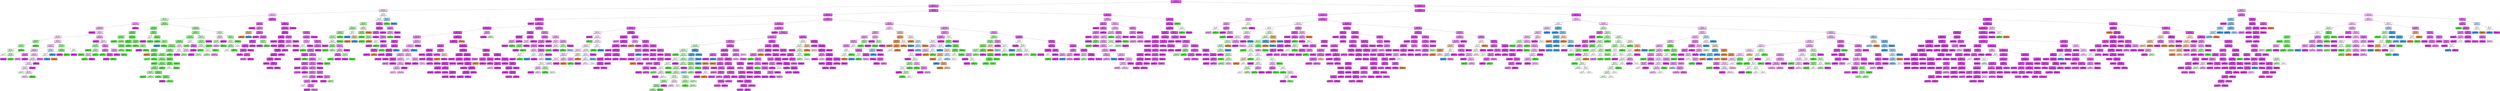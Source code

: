 digraph Tree {
node [shape=box, style="filled, rounded", color="black", fontname=helvetica] ;
edge [fontname=helvetica] ;
0 [label="X[4] <= 4.5\ngini = 0.25\nsamples = 12097\nvalue = [247, 2057, 326, 16372]", fillcolor="#dd58e9"] ;
1 [label="X[5] <= 1.5\ngini = 0.31\nsamples = 4192\nvalue = [88, 1013, 112, 5366]", fillcolor="#e064eb"] ;
0 -> 1 [labeldistance=2.5, labelangle=45, headlabel="True"] ;
2 [label="X[3] <= 11.0\ngini = 0.51\nsamples = 544\nvalue = [13, 341, 12, 487]", fillcolor="#f4c7f8"] ;
1 -> 2 ;
3 [label="X[0] <= 1.5\ngini = 0.5\nsamples = 496\nvalue = [7, 303, 6, 453]", fillcolor="#f2bff7"] ;
2 -> 3 ;
4 [label="X[4] <= -0.5\ngini = 0.5\nsamples = 300\nvalue = [4, 278, 5, 191]", fillcolor="#c7f7c3"] ;
3 -> 4 ;
5 [label="X[1] <= 3.5\ngini = 0.49\nsamples = 103\nvalue = [3, 53, 3, 102]", fillcolor="#eda5f3"] ;
4 -> 5 ;
6 [label="X[0] <= -0.5\ngini = 0.49\nsamples = 102\nvalue = [3, 53, 3, 101]", fillcolor="#eda6f3"] ;
5 -> 6 ;
7 [label="gini = 0.0\nsamples = 18\nvalue = [0, 0, 0, 28]", fillcolor="#d739e5"] ;
6 -> 7 ;
8 [label="X[1] <= 1.5\ngini = 0.53\nsamples = 84\nvalue = [3, 53, 3, 73]", fillcolor="#f5cdf8"] ;
6 -> 8 ;
9 [label="X[3] <= 8.5\ngini = 0.55\nsamples = 69\nvalue = [3, 44, 3, 57]", fillcolor="#f7d6fa"] ;
8 -> 9 ;
10 [label="X[5] <= 0.5\ngini = 0.42\nsamples = 8\nvalue = [0, 7, 0, 3]", fillcolor="#96f08e"] ;
9 -> 10 ;
11 [label="X[6] <= 3.5\ngini = 0.44\nsamples = 7\nvalue = [0, 6, 0, 3]", fillcolor="#a3f29c"] ;
10 -> 11 ;
12 [label="X[6] <= 1.0\ngini = 0.49\nsamples = 6\nvalue = [0, 4, 0, 3]", fillcolor="#d1f8ce"] ;
11 -> 12 ;
13 [label="gini = 0.5\nsamples = 2\nvalue = [0, 1, 0, 1]", fillcolor="#ffffff"] ;
12 -> 13 ;
14 [label="X[3] <= 3.5\ngini = 0.48\nsamples = 4\nvalue = [0, 3, 0, 2]", fillcolor="#c2f6bd"] ;
12 -> 14 ;
15 [label="gini = 0.0\nsamples = 2\nvalue = [0, 0, 0, 2]", fillcolor="#d739e5"] ;
14 -> 15 ;
16 [label="gini = 0.0\nsamples = 2\nvalue = [0, 3, 0, 0]", fillcolor="#47e539"] ;
14 -> 16 ;
17 [label="gini = 0.0\nsamples = 1\nvalue = [0, 2, 0, 0]", fillcolor="#47e539"] ;
11 -> 17 ;
18 [label="gini = 0.0\nsamples = 1\nvalue = [0, 1, 0, 0]", fillcolor="#47e539"] ;
10 -> 18 ;
19 [label="X[2] <= 0.5\ngini = 0.54\nsamples = 61\nvalue = [3, 37, 3, 54]", fillcolor="#f4c7f8"] ;
9 -> 19 ;
20 [label="X[0] <= 0.5\ngini = 0.54\nsamples = 56\nvalue = [3, 33, 3, 52]", fillcolor="#f2bef6"] ;
19 -> 20 ;
21 [label="X[6] <= 1.0\ngini = 0.49\nsamples = 53\nvalue = [1, 33, 0, 52]", fillcolor="#f1b8f6"] ;
20 -> 21 ;
22 [label="X[5] <= -0.5\ngini = 0.38\nsamples = 7\nvalue = [0, 3, 0, 9]", fillcolor="#e47bee"] ;
21 -> 22 ;
23 [label="gini = 0.42\nsamples = 6\nvalue = [0, 3, 0, 7]", fillcolor="#e88ef0"] ;
22 -> 23 ;
24 [label="gini = 0.0\nsamples = 1\nvalue = [0, 0, 0, 2]", fillcolor="#d739e5"] ;
22 -> 24 ;
25 [label="X[5] <= 0.5\ngini = 0.5\nsamples = 46\nvalue = [1, 30, 0, 43]", fillcolor="#f3c4f7"] ;
21 -> 25 ;
26 [label="X[6] <= 5.5\ngini = 0.49\nsamples = 40\nvalue = [0, 29, 0, 36]", fillcolor="#f7d9fa"] ;
25 -> 26 ;
27 [label="X[3] <= 9.5\ngini = 0.5\nsamples = 39\nvalue = [0, 29, 0, 35]", fillcolor="#f8ddfb"] ;
26 -> 27 ;
28 [label="X[5] <= -0.5\ngini = 0.5\nsamples = 38\nvalue = [0, 29, 0, 34]", fillcolor="#f9e2fb"] ;
27 -> 28 ;
29 [label="gini = 0.5\nsamples = 7\nvalue = [0, 6, 0, 5]", fillcolor="#e0fbde"] ;
28 -> 29 ;
30 [label="X[6] <= 4.0\ngini = 0.49\nsamples = 31\nvalue = [0, 23, 0, 29]", fillcolor="#f7d6fa"] ;
28 -> 30 ;
31 [label="gini = 0.49\nsamples = 30\nvalue = [0, 21, 0, 29]", fillcolor="#f4c8f8"] ;
30 -> 31 ;
32 [label="gini = 0.0\nsamples = 1\nvalue = [0, 2, 0, 0]", fillcolor="#47e539"] ;
30 -> 32 ;
33 [label="gini = 0.0\nsamples = 1\nvalue = [0, 0, 0, 1]", fillcolor="#d739e5"] ;
27 -> 33 ;
34 [label="gini = 0.0\nsamples = 1\nvalue = [0, 0, 0, 1]", fillcolor="#d739e5"] ;
26 -> 34 ;
35 [label="gini = 0.37\nsamples = 6\nvalue = [1, 1, 0, 7]", fillcolor="#e16aec"] ;
25 -> 35 ;
36 [label="X[5] <= -0.5\ngini = 0.48\nsamples = 3\nvalue = [2, 0, 3, 0]", fillcolor="#bddef6"] ;
20 -> 36 ;
37 [label="X[6] <= 1.0\ngini = 0.5\nsamples = 2\nvalue = [2, 0, 2, 0]", fillcolor="#ffffff"] ;
36 -> 37 ;
38 [label="gini = 0.0\nsamples = 1\nvalue = [0, 0, 2, 0]", fillcolor="#399de5"] ;
37 -> 38 ;
39 [label="gini = 0.0\nsamples = 1\nvalue = [2, 0, 0, 0]", fillcolor="#e58139"] ;
37 -> 39 ;
40 [label="gini = 0.0\nsamples = 1\nvalue = [0, 0, 1, 0]", fillcolor="#399de5"] ;
36 -> 40 ;
41 [label="X[5] <= 0.5\ngini = 0.44\nsamples = 5\nvalue = [0, 4, 0, 2]", fillcolor="#a3f29c"] ;
19 -> 41 ;
42 [label="X[6] <= 1.0\ngini = 0.38\nsamples = 3\nvalue = [0, 3, 0, 1]", fillcolor="#84ee7b"] ;
41 -> 42 ;
43 [label="gini = 0.0\nsamples = 1\nvalue = [0, 0, 0, 1]", fillcolor="#d739e5"] ;
42 -> 43 ;
44 [label="gini = 0.0\nsamples = 2\nvalue = [0, 3, 0, 0]", fillcolor="#47e539"] ;
42 -> 44 ;
45 [label="X[6] <= 1.0\ngini = 0.5\nsamples = 2\nvalue = [0, 1, 0, 1]", fillcolor="#ffffff"] ;
41 -> 45 ;
46 [label="gini = 0.0\nsamples = 1\nvalue = [0, 0, 0, 1]", fillcolor="#d739e5"] ;
45 -> 46 ;
47 [label="gini = 0.0\nsamples = 1\nvalue = [0, 1, 0, 0]", fillcolor="#47e539"] ;
45 -> 47 ;
48 [label="X[3] <= 5.5\ngini = 0.46\nsamples = 15\nvalue = [0, 9, 0, 16]", fillcolor="#eea8f4"] ;
8 -> 48 ;
49 [label="gini = 0.0\nsamples = 3\nvalue = [0, 0, 0, 5]", fillcolor="#d739e5"] ;
48 -> 49 ;
50 [label="X[5] <= -0.5\ngini = 0.5\nsamples = 12\nvalue = [0, 9, 0, 11]", fillcolor="#f8dbfa"] ;
48 -> 50 ;
51 [label="X[6] <= 1.0\ngini = 0.44\nsamples = 4\nvalue = [0, 6, 0, 3]", fillcolor="#a3f29c"] ;
50 -> 51 ;
52 [label="gini = 0.0\nsamples = 1\nvalue = [0, 1, 0, 0]", fillcolor="#47e539"] ;
51 -> 52 ;
53 [label="X[3] <= 8.5\ngini = 0.47\nsamples = 3\nvalue = [0, 5, 0, 3]", fillcolor="#b5f5b0"] ;
51 -> 53 ;
54 [label="X[3] <= 7.5\ngini = 0.48\nsamples = 2\nvalue = [0, 2, 0, 3]", fillcolor="#f2bdf6"] ;
53 -> 54 ;
55 [label="gini = 0.0\nsamples = 1\nvalue = [0, 2, 0, 0]", fillcolor="#47e539"] ;
54 -> 55 ;
56 [label="gini = 0.0\nsamples = 1\nvalue = [0, 0, 0, 3]", fillcolor="#d739e5"] ;
54 -> 56 ;
57 [label="gini = 0.0\nsamples = 1\nvalue = [0, 3, 0, 0]", fillcolor="#47e539"] ;
53 -> 57 ;
58 [label="X[5] <= 0.5\ngini = 0.4\nsamples = 8\nvalue = [0, 3, 0, 8]", fillcolor="#e683ef"] ;
50 -> 58 ;
59 [label="X[3] <= 8.0\ngini = 0.38\nsamples = 6\nvalue = [0, 2, 0, 6]", fillcolor="#e47bee"] ;
58 -> 59 ;
60 [label="gini = 0.0\nsamples = 1\nvalue = [0, 1, 0, 0]", fillcolor="#47e539"] ;
59 -> 60 ;
61 [label="X[6] <= 5.0\ngini = 0.24\nsamples = 5\nvalue = [0, 1, 0, 6]", fillcolor="#de5ae9"] ;
59 -> 61 ;
62 [label="gini = 0.0\nsamples = 4\nvalue = [0, 0, 0, 6]", fillcolor="#d739e5"] ;
61 -> 62 ;
63 [label="gini = 0.0\nsamples = 1\nvalue = [0, 1, 0, 0]", fillcolor="#47e539"] ;
61 -> 63 ;
64 [label="X[3] <= 9.5\ngini = 0.44\nsamples = 2\nvalue = [0, 1, 0, 2]", fillcolor="#eb9cf2"] ;
58 -> 64 ;
65 [label="gini = 0.0\nsamples = 1\nvalue = [0, 0, 0, 2]", fillcolor="#d739e5"] ;
64 -> 65 ;
66 [label="gini = 0.0\nsamples = 1\nvalue = [0, 1, 0, 0]", fillcolor="#47e539"] ;
64 -> 66 ;
67 [label="gini = 0.0\nsamples = 1\nvalue = [0, 0, 0, 1]", fillcolor="#d739e5"] ;
5 -> 67 ;
68 [label="X[3] <= 8.5\ngini = 0.42\nsamples = 197\nvalue = [1, 225, 2, 89]", fillcolor="#91ef89"] ;
4 -> 68 ;
69 [label="X[6] <= 4.0\ngini = 0.32\nsamples = 28\nvalue = [0, 38, 2, 7]", fillcolor="#70eb66"] ;
68 -> 69 ;
70 [label="X[4] <= 0.5\ngini = 0.26\nsamples = 20\nvalue = [0, 27, 0, 5]", fillcolor="#69ea5e"] ;
69 -> 70 ;
71 [label="X[6] <= 1.0\ngini = 0.36\nsamples = 7\nvalue = [0, 10, 0, 3]", fillcolor="#7eed74"] ;
70 -> 71 ;
72 [label="gini = 0.0\nsamples = 1\nvalue = [0, 1, 0, 0]", fillcolor="#47e539"] ;
71 -> 72 ;
73 [label="gini = 0.38\nsamples = 6\nvalue = [0, 9, 0, 3]", fillcolor="#84ee7b"] ;
71 -> 73 ;
74 [label="X[3] <= 5.0\ngini = 0.19\nsamples = 13\nvalue = [0, 17, 0, 2]", fillcolor="#5de850"] ;
70 -> 74 ;
75 [label="X[4] <= 1.5\ngini = 0.13\nsamples = 10\nvalue = [0, 13, 0, 1]", fillcolor="#55e748"] ;
74 -> 75 ;
76 [label="X[2] <= 0.5\ngini = 0.28\nsamples = 5\nvalue = [0, 5, 0, 1]", fillcolor="#6cea61"] ;
75 -> 76 ;
77 [label="gini = 0.32\nsamples = 4\nvalue = [0, 4, 0, 1]", fillcolor="#75ec6a"] ;
76 -> 77 ;
78 [label="gini = 0.0\nsamples = 1\nvalue = [0, 1, 0, 0]", fillcolor="#47e539"] ;
76 -> 78 ;
79 [label="gini = 0.0\nsamples = 5\nvalue = [0, 8, 0, 0]", fillcolor="#47e539"] ;
75 -> 79 ;
80 [label="X[4] <= 1.5\ngini = 0.32\nsamples = 3\nvalue = [0, 4, 0, 1]", fillcolor="#75ec6a"] ;
74 -> 80 ;
81 [label="gini = 0.0\nsamples = 1\nvalue = [0, 2, 0, 0]", fillcolor="#47e539"] ;
80 -> 81 ;
82 [label="X[1] <= 1.5\ngini = 0.44\nsamples = 2\nvalue = [0, 2, 0, 1]", fillcolor="#a3f29c"] ;
80 -> 82 ;
83 [label="gini = 0.0\nsamples = 1\nvalue = [0, 0, 0, 1]", fillcolor="#d739e5"] ;
82 -> 83 ;
84 [label="gini = 0.0\nsamples = 1\nvalue = [0, 2, 0, 0]", fillcolor="#47e539"] ;
82 -> 84 ;
85 [label="X[4] <= 0.5\ngini = 0.43\nsamples = 8\nvalue = [0, 11, 2, 2]", fillcolor="#80ed76"] ;
69 -> 85 ;
86 [label="X[3] <= 3.5\ngini = 0.5\nsamples = 4\nvalue = [0, 2, 0, 2]", fillcolor="#ffffff"] ;
85 -> 86 ;
87 [label="gini = 0.0\nsamples = 2\nvalue = [0, 0, 0, 2]", fillcolor="#d739e5"] ;
86 -> 87 ;
88 [label="gini = 0.0\nsamples = 2\nvalue = [0, 2, 0, 0]", fillcolor="#47e539"] ;
86 -> 88 ;
89 [label="X[3] <= 1.5\ngini = 0.3\nsamples = 4\nvalue = [0, 9, 2, 0]", fillcolor="#70eb65"] ;
85 -> 89 ;
90 [label="gini = 0.0\nsamples = 1\nvalue = [0, 5, 0, 0]", fillcolor="#47e539"] ;
89 -> 90 ;
91 [label="X[6] <= 5.5\ngini = 0.44\nsamples = 3\nvalue = [0, 4, 2, 0]", fillcolor="#a3f29c"] ;
89 -> 91 ;
92 [label="gini = 0.0\nsamples = 1\nvalue = [0, 0, 2, 0]", fillcolor="#399de5"] ;
91 -> 92 ;
93 [label="gini = 0.0\nsamples = 2\nvalue = [0, 4, 0, 0]", fillcolor="#47e539"] ;
91 -> 93 ;
94 [label="X[3] <= 9.5\ngini = 0.43\nsamples = 169\nvalue = [1, 187, 0, 82]", fillcolor="#98f090"] ;
68 -> 94 ;
95 [label="X[4] <= 2.5\ngini = 0.42\nsamples = 157\nvalue = [1, 176, 0, 74]", fillcolor="#95f08d"] ;
94 -> 95 ;
96 [label="X[6] <= 5.5\ngini = 0.4\nsamples = 123\nvalue = [1, 143, 0, 52]", fillcolor="#8bef82"] ;
95 -> 96 ;
97 [label="X[2] <= 0.5\ngini = 0.39\nsamples = 117\nvalue = [1, 138, 0, 47]", fillcolor="#87ee7d"] ;
96 -> 97 ;
98 [label="X[5] <= -0.5\ngini = 0.37\nsamples = 109\nvalue = [1, 133, 0, 41]", fillcolor="#81ed77"] ;
97 -> 98 ;
99 [label="X[2] <= -0.5\ngini = 0.27\nsamples = 10\nvalue = [1, 11, 0, 1]", fillcolor="#66e95a"] ;
98 -> 99 ;
100 [label="gini = 0.0\nsamples = 1\nvalue = [1, 0, 0, 0]", fillcolor="#e58139"] ;
99 -> 100 ;
101 [label="X[4] <= 0.5\ngini = 0.15\nsamples = 9\nvalue = [0, 11, 0, 1]", fillcolor="#58e74b"] ;
99 -> 101 ;
102 [label="gini = 0.32\nsamples = 4\nvalue = [0, 4, 0, 1]", fillcolor="#75ec6a"] ;
101 -> 102 ;
103 [label="gini = 0.0\nsamples = 5\nvalue = [0, 7, 0, 0]", fillcolor="#47e539"] ;
101 -> 103 ;
104 [label="X[6] <= 3.5\ngini = 0.37\nsamples = 99\nvalue = [0, 122, 0, 40]", fillcolor="#83ee7a"] ;
98 -> 104 ;
105 [label="X[5] <= 0.5\ngini = 0.38\nsamples = 97\nvalue = [0, 120, 0, 40]", fillcolor="#84ee7b"] ;
104 -> 105 ;
106 [label="X[2] <= -0.5\ngini = 0.38\nsamples = 90\nvalue = [0, 111, 0, 39]", fillcolor="#88ee7f"] ;
105 -> 106 ;
107 [label="gini = 0.0\nsamples = 1\nvalue = [0, 3, 0, 0]", fillcolor="#47e539"] ;
106 -> 107 ;
108 [label="X[1] <= 1.5\ngini = 0.39\nsamples = 89\nvalue = [0, 108, 0, 39]", fillcolor="#89ee80"] ;
106 -> 108 ;
109 [label="X[4] <= 0.5\ngini = 0.39\nsamples = 88\nvalue = [0, 107, 0, 39]", fillcolor="#8aee81"] ;
108 -> 109 ;
110 [label="X[6] <= 1.0\ngini = 0.47\nsamples = 37\nvalue = [0, 42, 0, 25]", fillcolor="#b5f4af"] ;
109 -> 110 ;
111 [label="gini = 0.0\nsamples = 1\nvalue = [0, 2, 0, 0]", fillcolor="#47e539"] ;
110 -> 111 ;
112 [label="gini = 0.47\nsamples = 36\nvalue = [0, 40, 0, 25]", fillcolor="#baf5b5"] ;
110 -> 112 ;
113 [label="X[4] <= 1.5\ngini = 0.29\nsamples = 51\nvalue = [0, 65, 0, 14]", fillcolor="#6feb64"] ;
109 -> 113 ;
114 [label="gini = 0.28\nsamples = 9\nvalue = [0, 15, 0, 3]", fillcolor="#6cea61"] ;
113 -> 114 ;
115 [label="X[6] <= 1.0\ngini = 0.3\nsamples = 42\nvalue = [0, 50, 0, 11]", fillcolor="#6feb65"] ;
113 -> 115 ;
116 [label="gini = 0.0\nsamples = 1\nvalue = [0, 0, 0, 1]", fillcolor="#d739e5"] ;
115 -> 116 ;
117 [label="gini = 0.28\nsamples = 41\nvalue = [0, 50, 0, 10]", fillcolor="#6cea61"] ;
115 -> 117 ;
118 [label="gini = 0.0\nsamples = 1\nvalue = [0, 1, 0, 0]", fillcolor="#47e539"] ;
108 -> 118 ;
119 [label="X[1] <= 1.5\ngini = 0.18\nsamples = 7\nvalue = [0, 9, 0, 1]", fillcolor="#5be84f"] ;
105 -> 119 ;
120 [label="X[4] <= 0.5\ngini = 0.22\nsamples = 6\nvalue = [0, 7, 0, 1]", fillcolor="#61e955"] ;
119 -> 120 ;
121 [label="gini = 0.5\nsamples = 2\nvalue = [0, 1, 0, 1]", fillcolor="#ffffff"] ;
120 -> 121 ;
122 [label="gini = 0.0\nsamples = 4\nvalue = [0, 6, 0, 0]", fillcolor="#47e539"] ;
120 -> 122 ;
123 [label="gini = 0.0\nsamples = 1\nvalue = [0, 2, 0, 0]", fillcolor="#47e539"] ;
119 -> 123 ;
124 [label="gini = 0.0\nsamples = 2\nvalue = [0, 2, 0, 0]", fillcolor="#47e539"] ;
104 -> 124 ;
125 [label="X[5] <= 0.5\ngini = 0.5\nsamples = 8\nvalue = [0, 5, 0, 6]", fillcolor="#f8defb"] ;
97 -> 125 ;
126 [label="X[4] <= 1.0\ngini = 0.5\nsamples = 4\nvalue = [0, 2, 0, 2]", fillcolor="#ffffff"] ;
125 -> 126 ;
127 [label="gini = 0.0\nsamples = 1\nvalue = [0, 0, 0, 1]", fillcolor="#d739e5"] ;
126 -> 127 ;
128 [label="gini = 0.44\nsamples = 3\nvalue = [0, 2, 0, 1]", fillcolor="#a3f29c"] ;
126 -> 128 ;
129 [label="X[4] <= 1.0\ngini = 0.49\nsamples = 4\nvalue = [0, 3, 0, 4]", fillcolor="#f5cef8"] ;
125 -> 129 ;
130 [label="gini = 0.0\nsamples = 1\nvalue = [0, 0, 0, 2]", fillcolor="#d739e5"] ;
129 -> 130 ;
131 [label="gini = 0.48\nsamples = 3\nvalue = [0, 3, 0, 2]", fillcolor="#c2f6bd"] ;
129 -> 131 ;
132 [label="X[4] <= 0.5\ngini = 0.5\nsamples = 6\nvalue = [0, 5, 0, 5]", fillcolor="#ffffff"] ;
96 -> 132 ;
133 [label="gini = 0.32\nsamples = 3\nvalue = [0, 4, 0, 1]", fillcolor="#75ec6a"] ;
132 -> 133 ;
134 [label="X[4] <= 1.5\ngini = 0.32\nsamples = 3\nvalue = [0, 1, 0, 4]", fillcolor="#e16aec"] ;
132 -> 134 ;
135 [label="gini = 0.0\nsamples = 2\nvalue = [0, 0, 0, 4]", fillcolor="#d739e5"] ;
134 -> 135 ;
136 [label="gini = 0.0\nsamples = 1\nvalue = [0, 1, 0, 0]", fillcolor="#47e539"] ;
134 -> 136 ;
137 [label="X[5] <= 0.5\ngini = 0.48\nsamples = 34\nvalue = [0, 33, 0, 22]", fillcolor="#c2f6bd"] ;
95 -> 137 ;
138 [label="X[6] <= 4.5\ngini = 0.46\nsamples = 32\nvalue = [0, 33, 0, 18]", fillcolor="#abf3a5"] ;
137 -> 138 ;
139 [label="X[2] <= 0.5\ngini = 0.49\nsamples = 27\nvalue = [0, 23, 0, 18]", fillcolor="#d7f9d4"] ;
138 -> 139 ;
140 [label="X[4] <= 3.5\ngini = 0.5\nsamples = 25\nvalue = [0, 19, 0, 18]", fillcolor="#f5fef5"] ;
139 -> 140 ;
141 [label="gini = 0.45\nsamples = 16\nvalue = [0, 15, 0, 8]", fillcolor="#a9f3a3"] ;
140 -> 141 ;
142 [label="gini = 0.41\nsamples = 9\nvalue = [0, 4, 0, 10]", fillcolor="#e788ef"] ;
140 -> 142 ;
143 [label="gini = 0.0\nsamples = 2\nvalue = [0, 4, 0, 0]", fillcolor="#47e539"] ;
139 -> 143 ;
144 [label="gini = 0.0\nsamples = 5\nvalue = [0, 10, 0, 0]", fillcolor="#47e539"] ;
138 -> 144 ;
145 [label="gini = 0.0\nsamples = 2\nvalue = [0, 0, 0, 4]", fillcolor="#d739e5"] ;
137 -> 145 ;
146 [label="X[6] <= 4.5\ngini = 0.49\nsamples = 12\nvalue = [0, 11, 0, 8]", fillcolor="#cdf8c9"] ;
94 -> 146 ;
147 [label="X[4] <= 2.0\ngini = 0.49\nsamples = 4\nvalue = [0, 3, 0, 4]", fillcolor="#f5cef8"] ;
146 -> 147 ;
148 [label="X[4] <= 0.5\ngini = 0.48\nsamples = 3\nvalue = [0, 3, 0, 2]", fillcolor="#c2f6bd"] ;
147 -> 148 ;
149 [label="gini = 0.44\nsamples = 2\nvalue = [0, 1, 0, 2]", fillcolor="#eb9cf2"] ;
148 -> 149 ;
150 [label="gini = 0.0\nsamples = 1\nvalue = [0, 2, 0, 0]", fillcolor="#47e539"] ;
148 -> 150 ;
151 [label="gini = 0.0\nsamples = 1\nvalue = [0, 0, 0, 2]", fillcolor="#d739e5"] ;
147 -> 151 ;
152 [label="X[4] <= 2.5\ngini = 0.44\nsamples = 8\nvalue = [0, 8, 0, 4]", fillcolor="#a3f29c"] ;
146 -> 152 ;
153 [label="X[4] <= 1.0\ngini = 0.49\nsamples = 6\nvalue = [0, 5, 0, 4]", fillcolor="#dafad7"] ;
152 -> 153 ;
154 [label="X[6] <= 6.5\ngini = 0.44\nsamples = 3\nvalue = [0, 2, 0, 1]", fillcolor="#a3f29c"] ;
153 -> 154 ;
155 [label="gini = 0.5\nsamples = 2\nvalue = [0, 1, 0, 1]", fillcolor="#ffffff"] ;
154 -> 155 ;
156 [label="gini = 0.0\nsamples = 1\nvalue = [0, 1, 0, 0]", fillcolor="#47e539"] ;
154 -> 156 ;
157 [label="gini = 0.5\nsamples = 3\nvalue = [0, 3, 0, 3]", fillcolor="#ffffff"] ;
153 -> 157 ;
158 [label="gini = 0.0\nsamples = 2\nvalue = [0, 3, 0, 0]", fillcolor="#47e539"] ;
152 -> 158 ;
159 [label="X[3] <= 3.5\ngini = 0.18\nsamples = 196\nvalue = [3, 25, 1, 262]", fillcolor="#db4fe8"] ;
3 -> 159 ;
160 [label="X[3] <= 2.0\ngini = 0.34\nsamples = 24\nvalue = [3, 3, 1, 29]", fillcolor="#df63eb"] ;
159 -> 160 ;
161 [label="gini = 0.0\nsamples = 8\nvalue = [0, 0, 0, 13]", fillcolor="#d739e5"] ;
160 -> 161 ;
162 [label="X[5] <= -0.5\ngini = 0.48\nsamples = 16\nvalue = [3, 3, 1, 16]", fillcolor="#e57eee"] ;
160 -> 162 ;
163 [label="X[4] <= 0.5\ngini = 0.38\nsamples = 2\nvalue = [3, 0, 1, 0]", fillcolor="#eeab7b"] ;
162 -> 163 ;
164 [label="gini = 0.0\nsamples = 1\nvalue = [3, 0, 0, 0]", fillcolor="#e58139"] ;
163 -> 164 ;
165 [label="gini = 0.0\nsamples = 1\nvalue = [0, 0, 1, 0]", fillcolor="#399de5"] ;
163 -> 165 ;
166 [label="X[2] <= -0.5\ngini = 0.27\nsamples = 14\nvalue = [0, 3, 0, 16]", fillcolor="#de5eea"] ;
162 -> 166 ;
167 [label="gini = 0.0\nsamples = 1\nvalue = [0, 0, 0, 1]", fillcolor="#d739e5"] ;
166 -> 167 ;
168 [label="X[1] <= 1.5\ngini = 0.28\nsamples = 13\nvalue = [0, 3, 0, 15]", fillcolor="#df61ea"] ;
166 -> 168 ;
169 [label="X[5] <= 0.5\ngini = 0.12\nsamples = 11\nvalue = [0, 1, 0, 14]", fillcolor="#da47e7"] ;
168 -> 169 ;
170 [label="X[6] <= 4.0\ngini = 0.13\nsamples = 10\nvalue = [0, 1, 0, 13]", fillcolor="#da48e7"] ;
169 -> 170 ;
171 [label="X[4] <= 1.0\ngini = 0.17\nsamples = 8\nvalue = [0, 1, 0, 10]", fillcolor="#db4de8"] ;
170 -> 171 ;
172 [label="gini = 0.0\nsamples = 2\nvalue = [0, 0, 0, 3]", fillcolor="#d739e5"] ;
171 -> 172 ;
173 [label="X[4] <= 2.5\ngini = 0.22\nsamples = 6\nvalue = [0, 1, 0, 7]", fillcolor="#dd55e9"] ;
171 -> 173 ;
174 [label="gini = 0.32\nsamples = 4\nvalue = [0, 1, 0, 4]", fillcolor="#e16aec"] ;
173 -> 174 ;
175 [label="gini = 0.0\nsamples = 2\nvalue = [0, 0, 0, 3]", fillcolor="#d739e5"] ;
173 -> 175 ;
176 [label="gini = 0.0\nsamples = 2\nvalue = [0, 0, 0, 3]", fillcolor="#d739e5"] ;
170 -> 176 ;
177 [label="gini = 0.0\nsamples = 1\nvalue = [0, 0, 0, 1]", fillcolor="#d739e5"] ;
169 -> 177 ;
178 [label="X[4] <= 0.5\ngini = 0.44\nsamples = 2\nvalue = [0, 2, 0, 1]", fillcolor="#a3f29c"] ;
168 -> 178 ;
179 [label="gini = 0.0\nsamples = 1\nvalue = [0, 0, 0, 1]", fillcolor="#d739e5"] ;
178 -> 179 ;
180 [label="gini = 0.0\nsamples = 1\nvalue = [0, 2, 0, 0]", fillcolor="#47e539"] ;
178 -> 180 ;
181 [label="X[1] <= 1.0\ngini = 0.16\nsamples = 172\nvalue = [0, 22, 0, 233]", fillcolor="#db4ce7"] ;
159 -> 181 ;
182 [label="X[4] <= -0.5\ngini = 0.18\nsamples = 151\nvalue = [0, 22, 0, 196]", fillcolor="#db4fe8"] ;
181 -> 182 ;
183 [label="X[2] <= 0.5\ngini = 0.04\nsamples = 68\nvalue = [0, 2, 0, 97]", fillcolor="#d83de6"] ;
182 -> 183 ;
184 [label="X[3] <= 8.5\ngini = 0.02\nsamples = 63\nvalue = [0, 1, 0, 91]", fillcolor="#d73be5"] ;
183 -> 184 ;
185 [label="gini = 0.0\nsamples = 12\nvalue = [0, 0, 0, 16]", fillcolor="#d739e5"] ;
184 -> 185 ;
186 [label="X[2] <= -0.5\ngini = 0.03\nsamples = 51\nvalue = [0, 1, 0, 75]", fillcolor="#d83ce5"] ;
184 -> 186 ;
187 [label="gini = 0.0\nsamples = 1\nvalue = [0, 0, 0, 2]", fillcolor="#d739e5"] ;
186 -> 187 ;
188 [label="X[3] <= 9.5\ngini = 0.03\nsamples = 50\nvalue = [0, 1, 0, 73]", fillcolor="#d83ce5"] ;
186 -> 188 ;
189 [label="X[5] <= -0.5\ngini = 0.03\nsamples = 47\nvalue = [0, 1, 0, 70]", fillcolor="#d83ce5"] ;
188 -> 189 ;
190 [label="X[6] <= 1.0\ngini = 0.04\nsamples = 30\nvalue = [0, 1, 0, 43]", fillcolor="#d83ee6"] ;
189 -> 190 ;
191 [label="X[0] <= 2.5\ngini = 0.06\nsamples = 24\nvalue = [0, 1, 0, 31]", fillcolor="#d83fe6"] ;
190 -> 191 ;
192 [label="gini = 0.0\nsamples = 4\nvalue = [0, 0, 0, 4]", fillcolor="#d739e5"] ;
191 -> 192 ;
193 [label="X[0] <= 3.5\ngini = 0.07\nsamples = 20\nvalue = [0, 1, 0, 27]", fillcolor="#d840e6"] ;
191 -> 193 ;
194 [label="gini = 0.08\nsamples = 18\nvalue = [0, 1, 0, 24]", fillcolor="#d941e6"] ;
193 -> 194 ;
195 [label="gini = 0.0\nsamples = 2\nvalue = [0, 0, 0, 3]", fillcolor="#d739e5"] ;
193 -> 195 ;
196 [label="gini = 0.0\nsamples = 6\nvalue = [0, 0, 0, 12]", fillcolor="#d739e5"] ;
190 -> 196 ;
197 [label="gini = 0.0\nsamples = 17\nvalue = [0, 0, 0, 27]", fillcolor="#d739e5"] ;
189 -> 197 ;
198 [label="gini = 0.0\nsamples = 3\nvalue = [0, 0, 0, 3]", fillcolor="#d739e5"] ;
188 -> 198 ;
199 [label="X[5] <= -0.5\ngini = 0.24\nsamples = 5\nvalue = [0, 1, 0, 6]", fillcolor="#de5ae9"] ;
183 -> 199 ;
200 [label="X[0] <= 3.5\ngini = 0.38\nsamples = 4\nvalue = [0, 1, 0, 3]", fillcolor="#e47bee"] ;
199 -> 200 ;
201 [label="gini = 0.44\nsamples = 3\nvalue = [0, 1, 0, 2]", fillcolor="#eb9cf2"] ;
200 -> 201 ;
202 [label="gini = 0.0\nsamples = 1\nvalue = [0, 0, 0, 1]", fillcolor="#d739e5"] ;
200 -> 202 ;
203 [label="gini = 0.0\nsamples = 1\nvalue = [0, 0, 0, 3]", fillcolor="#d739e5"] ;
199 -> 203 ;
204 [label="X[4] <= 3.5\ngini = 0.28\nsamples = 83\nvalue = [0, 20, 0, 99]", fillcolor="#df61ea"] ;
182 -> 204 ;
205 [label="X[3] <= 4.5\ngini = 0.3\nsamples = 76\nvalue = [0, 20, 0, 89]", fillcolor="#e065eb"] ;
204 -> 205 ;
206 [label="X[6] <= 3.5\ngini = 0.44\nsamples = 3\nvalue = [0, 1, 0, 2]", fillcolor="#eb9cf2"] ;
205 -> 206 ;
207 [label="X[4] <= 1.5\ngini = 0.5\nsamples = 2\nvalue = [0, 1, 0, 1]", fillcolor="#ffffff"] ;
206 -> 207 ;
208 [label="gini = 0.0\nsamples = 1\nvalue = [0, 0, 0, 1]", fillcolor="#d739e5"] ;
207 -> 208 ;
209 [label="gini = 0.0\nsamples = 1\nvalue = [0, 1, 0, 0]", fillcolor="#47e539"] ;
207 -> 209 ;
210 [label="gini = 0.0\nsamples = 1\nvalue = [0, 0, 0, 1]", fillcolor="#d739e5"] ;
206 -> 210 ;
211 [label="X[6] <= 6.5\ngini = 0.29\nsamples = 73\nvalue = [0, 19, 0, 87]", fillcolor="#e064eb"] ;
205 -> 211 ;
212 [label="X[2] <= 0.5\ngini = 0.3\nsamples = 72\nvalue = [0, 19, 0, 86]", fillcolor="#e065eb"] ;
211 -> 212 ;
213 [label="X[3] <= 8.0\ngini = 0.31\nsamples = 67\nvalue = [0, 19, 0, 81]", fillcolor="#e067eb"] ;
212 -> 213 ;
214 [label="X[4] <= 2.5\ngini = 0.14\nsamples = 7\nvalue = [0, 1, 0, 12]", fillcolor="#da49e7"] ;
213 -> 214 ;
215 [label="gini = 0.0\nsamples = 6\nvalue = [0, 0, 0, 12]", fillcolor="#d739e5"] ;
214 -> 215 ;
216 [label="gini = 0.0\nsamples = 1\nvalue = [0, 1, 0, 0]", fillcolor="#47e539"] ;
214 -> 216 ;
217 [label="X[6] <= 4.5\ngini = 0.33\nsamples = 60\nvalue = [0, 18, 0, 69]", fillcolor="#e16dec"] ;
213 -> 217 ;
218 [label="X[4] <= 0.5\ngini = 0.32\nsamples = 58\nvalue = [0, 17, 0, 68]", fillcolor="#e16aec"] ;
217 -> 218 ;
219 [label="X[5] <= -0.5\ngini = 0.24\nsamples = 22\nvalue = [0, 4, 0, 25]", fillcolor="#dd59e9"] ;
218 -> 219 ;
220 [label="gini = 0.0\nsamples = 3\nvalue = [0, 0, 0, 5]", fillcolor="#d739e5"] ;
219 -> 220 ;
221 [label="X[5] <= 0.5\ngini = 0.28\nsamples = 19\nvalue = [0, 4, 0, 20]", fillcolor="#df61ea"] ;
219 -> 221 ;
222 [label="gini = 0.29\nsamples = 18\nvalue = [0, 4, 0, 19]", fillcolor="#df63ea"] ;
221 -> 222 ;
223 [label="gini = 0.0\nsamples = 1\nvalue = [0, 0, 0, 1]", fillcolor="#d739e5"] ;
221 -> 223 ;
224 [label="X[3] <= 9.5\ngini = 0.36\nsamples = 36\nvalue = [0, 13, 0, 43]", fillcolor="#e375ed"] ;
218 -> 224 ;
225 [label="X[4] <= 2.5\ngini = 0.37\nsamples = 34\nvalue = [0, 13, 0, 40]", fillcolor="#e479ed"] ;
224 -> 225 ;
226 [label="X[6] <= 1.0\ngini = 0.38\nsamples = 27\nvalue = [0, 11, 0, 32]", fillcolor="#e57dee"] ;
225 -> 226 ;
227 [label="gini = 0.48\nsamples = 3\nvalue = [0, 2, 0, 3]", fillcolor="#f2bdf6"] ;
226 -> 227 ;
228 [label="X[5] <= 0.5\ngini = 0.36\nsamples = 24\nvalue = [0, 9, 0, 29]", fillcolor="#e376ed"] ;
226 -> 228 ;
229 [label="X[4] <= 1.5\ngini = 0.38\nsamples = 22\nvalue = [0, 9, 0, 27]", fillcolor="#e47bee"] ;
228 -> 229 ;
230 [label="gini = 0.5\nsamples = 2\nvalue = [0, 1, 0, 1]", fillcolor="#ffffff"] ;
229 -> 230 ;
231 [label="X[5] <= -0.5\ngini = 0.36\nsamples = 20\nvalue = [0, 8, 0, 26]", fillcolor="#e376ed"] ;
229 -> 231 ;
232 [label="gini = 0.0\nsamples = 1\nvalue = [0, 0, 0, 1]", fillcolor="#d739e5"] ;
231 -> 232 ;
233 [label="gini = 0.37\nsamples = 19\nvalue = [0, 8, 0, 25]", fillcolor="#e478ed"] ;
231 -> 233 ;
234 [label="gini = 0.0\nsamples = 2\nvalue = [0, 0, 0, 2]", fillcolor="#d739e5"] ;
228 -> 234 ;
235 [label="X[6] <= 1.0\ngini = 0.32\nsamples = 7\nvalue = [0, 2, 0, 8]", fillcolor="#e16aec"] ;
225 -> 235 ;
236 [label="gini = 0.0\nsamples = 2\nvalue = [0, 0, 0, 2]", fillcolor="#d739e5"] ;
235 -> 236 ;
237 [label="X[5] <= -0.5\ngini = 0.38\nsamples = 5\nvalue = [0, 2, 0, 6]", fillcolor="#e47bee"] ;
235 -> 237 ;
238 [label="gini = 0.0\nsamples = 2\nvalue = [0, 0, 0, 5]", fillcolor="#d739e5"] ;
237 -> 238 ;
239 [label="gini = 0.44\nsamples = 3\nvalue = [0, 2, 0, 1]", fillcolor="#a3f29c"] ;
237 -> 239 ;
240 [label="gini = 0.0\nsamples = 2\nvalue = [0, 0, 0, 3]", fillcolor="#d739e5"] ;
224 -> 240 ;
241 [label="X[5] <= -0.5\ngini = 0.5\nsamples = 2\nvalue = [0, 1, 0, 1]", fillcolor="#ffffff"] ;
217 -> 241 ;
242 [label="gini = 0.0\nsamples = 1\nvalue = [0, 0, 0, 1]", fillcolor="#d739e5"] ;
241 -> 242 ;
243 [label="gini = 0.0\nsamples = 1\nvalue = [0, 1, 0, 0]", fillcolor="#47e539"] ;
241 -> 243 ;
244 [label="gini = 0.0\nsamples = 5\nvalue = [0, 0, 0, 5]", fillcolor="#d739e5"] ;
212 -> 244 ;
245 [label="gini = 0.0\nsamples = 1\nvalue = [0, 0, 0, 1]", fillcolor="#d739e5"] ;
211 -> 245 ;
246 [label="gini = 0.0\nsamples = 7\nvalue = [0, 0, 0, 10]", fillcolor="#d739e5"] ;
204 -> 246 ;
247 [label="gini = 0.0\nsamples = 21\nvalue = [0, 0, 0, 37]", fillcolor="#d739e5"] ;
181 -> 247 ;
248 [label="X[4] <= 3.5\ngini = 0.62\nsamples = 48\nvalue = [6, 38, 6, 34]", fillcolor="#f0fdef"] ;
2 -> 248 ;
249 [label="X[0] <= 1.5\ngini = 0.59\nsamples = 46\nvalue = [6, 36, 2, 34]", fillcolor="#f7fef6"] ;
248 -> 249 ;
250 [label="X[5] <= 0.5\ngini = 0.55\nsamples = 32\nvalue = [6, 33, 2, 13]", fillcolor="#a5f29e"] ;
249 -> 250 ;
251 [label="X[0] <= 0.5\ngini = 0.51\nsamples = 28\nvalue = [2, 30, 2, 13]", fillcolor="#a3f29c"] ;
250 -> 251 ;
252 [label="X[6] <= 3.5\ngini = 0.42\nsamples = 25\nvalue = [0, 30, 0, 13]", fillcolor="#97f08f"] ;
251 -> 252 ;
253 [label="X[4] <= -0.5\ngini = 0.47\nsamples = 22\nvalue = [0, 22, 0, 13]", fillcolor="#b4f4ae"] ;
252 -> 253 ;
254 [label="X[6] <= 1.0\ngini = 0.5\nsamples = 15\nvalue = [0, 12, 0, 13]", fillcolor="#fcf0fd"] ;
253 -> 254 ;
255 [label="X[2] <= -0.5\ngini = 0.4\nsamples = 8\nvalue = [0, 8, 0, 3]", fillcolor="#8cef83"] ;
254 -> 255 ;
256 [label="gini = 0.0\nsamples = 2\nvalue = [0, 3, 0, 0]", fillcolor="#47e539"] ;
255 -> 256 ;
257 [label="gini = 0.47\nsamples = 6\nvalue = [0, 5, 0, 3]", fillcolor="#b5f5b0"] ;
255 -> 257 ;
258 [label="X[5] <= -0.5\ngini = 0.41\nsamples = 7\nvalue = [0, 4, 0, 10]", fillcolor="#e788ef"] ;
254 -> 258 ;
259 [label="X[1] <= 1.5\ngini = 0.46\nsamples = 6\nvalue = [0, 4, 0, 7]", fillcolor="#eeaaf4"] ;
258 -> 259 ;
260 [label="X[2] <= -0.5\ngini = 0.28\nsamples = 4\nvalue = [0, 1, 0, 5]", fillcolor="#df61ea"] ;
259 -> 260 ;
261 [label="gini = 0.0\nsamples = 1\nvalue = [0, 1, 0, 0]", fillcolor="#47e539"] ;
260 -> 261 ;
262 [label="gini = 0.0\nsamples = 3\nvalue = [0, 0, 0, 5]", fillcolor="#d739e5"] ;
260 -> 262 ;
263 [label="X[2] <= -0.5\ngini = 0.48\nsamples = 2\nvalue = [0, 3, 0, 2]", fillcolor="#c2f6bd"] ;
259 -> 263 ;
264 [label="gini = 0.0\nsamples = 1\nvalue = [0, 0, 0, 2]", fillcolor="#d739e5"] ;
263 -> 264 ;
265 [label="gini = 0.0\nsamples = 1\nvalue = [0, 3, 0, 0]", fillcolor="#47e539"] ;
263 -> 265 ;
266 [label="gini = 0.0\nsamples = 1\nvalue = [0, 0, 0, 3]", fillcolor="#d739e5"] ;
258 -> 266 ;
267 [label="gini = 0.0\nsamples = 7\nvalue = [0, 10, 0, 0]", fillcolor="#47e539"] ;
253 -> 267 ;
268 [label="gini = 0.0\nsamples = 3\nvalue = [0, 8, 0, 0]", fillcolor="#47e539"] ;
252 -> 268 ;
269 [label="X[6] <= 4.5\ngini = 0.5\nsamples = 3\nvalue = [2, 0, 2, 0]", fillcolor="#ffffff"] ;
251 -> 269 ;
270 [label="gini = 0.0\nsamples = 1\nvalue = [0, 0, 1, 0]", fillcolor="#399de5"] ;
269 -> 270 ;
271 [label="X[5] <= -0.5\ngini = 0.44\nsamples = 2\nvalue = [2, 0, 1, 0]", fillcolor="#f2c09c"] ;
269 -> 271 ;
272 [label="gini = 0.0\nsamples = 1\nvalue = [2, 0, 0, 0]", fillcolor="#e58139"] ;
271 -> 272 ;
273 [label="gini = 0.0\nsamples = 1\nvalue = [0, 0, 1, 0]", fillcolor="#399de5"] ;
271 -> 273 ;
274 [label="X[6] <= 6.5\ngini = 0.49\nsamples = 4\nvalue = [4, 3, 0, 0]", fillcolor="#f8e0ce"] ;
250 -> 274 ;
275 [label="X[4] <= 1.0\ngini = 0.38\nsamples = 3\nvalue = [1, 3, 0, 0]", fillcolor="#84ee7b"] ;
274 -> 275 ;
276 [label="gini = 0.0\nsamples = 1\nvalue = [0, 1, 0, 0]", fillcolor="#47e539"] ;
275 -> 276 ;
277 [label="X[0] <= 0.5\ngini = 0.44\nsamples = 2\nvalue = [1, 2, 0, 0]", fillcolor="#a3f29c"] ;
275 -> 277 ;
278 [label="gini = 0.0\nsamples = 1\nvalue = [0, 2, 0, 0]", fillcolor="#47e539"] ;
277 -> 278 ;
279 [label="gini = 0.0\nsamples = 1\nvalue = [1, 0, 0, 0]", fillcolor="#e58139"] ;
277 -> 279 ;
280 [label="gini = 0.0\nsamples = 1\nvalue = [3, 0, 0, 0]", fillcolor="#e58139"] ;
274 -> 280 ;
281 [label="X[5] <= 0.5\ngini = 0.22\nsamples = 14\nvalue = [0, 3, 0, 21]", fillcolor="#dd55e9"] ;
249 -> 281 ;
282 [label="X[4] <= 1.0\ngini = 0.12\nsamples = 10\nvalue = [0, 1, 0, 15]", fillcolor="#da46e7"] ;
281 -> 282 ;
283 [label="X[5] <= -0.5\ngini = 0.24\nsamples = 5\nvalue = [0, 1, 0, 6]", fillcolor="#de5ae9"] ;
282 -> 283 ;
284 [label="gini = 0.0\nsamples = 2\nvalue = [0, 0, 0, 3]", fillcolor="#d739e5"] ;
283 -> 284 ;
285 [label="X[6] <= 7.0\ngini = 0.38\nsamples = 3\nvalue = [0, 1, 0, 3]", fillcolor="#e47bee"] ;
283 -> 285 ;
286 [label="X[6] <= 4.5\ngini = 0.5\nsamples = 2\nvalue = [0, 1, 0, 1]", fillcolor="#ffffff"] ;
285 -> 286 ;
287 [label="gini = 0.0\nsamples = 1\nvalue = [0, 0, 0, 1]", fillcolor="#d739e5"] ;
286 -> 287 ;
288 [label="gini = 0.0\nsamples = 1\nvalue = [0, 1, 0, 0]", fillcolor="#47e539"] ;
286 -> 288 ;
289 [label="gini = 0.0\nsamples = 1\nvalue = [0, 0, 0, 2]", fillcolor="#d739e5"] ;
285 -> 289 ;
290 [label="gini = 0.0\nsamples = 5\nvalue = [0, 0, 0, 9]", fillcolor="#d739e5"] ;
282 -> 290 ;
291 [label="X[6] <= 5.0\ngini = 0.38\nsamples = 4\nvalue = [0, 2, 0, 6]", fillcolor="#e47bee"] ;
281 -> 291 ;
292 [label="X[4] <= 1.0\ngini = 0.44\nsamples = 2\nvalue = [0, 2, 0, 4]", fillcolor="#eb9cf2"] ;
291 -> 292 ;
293 [label="gini = 0.0\nsamples = 1\nvalue = [0, 2, 0, 0]", fillcolor="#47e539"] ;
292 -> 293 ;
294 [label="gini = 0.0\nsamples = 1\nvalue = [0, 0, 0, 4]", fillcolor="#d739e5"] ;
292 -> 294 ;
295 [label="gini = 0.0\nsamples = 2\nvalue = [0, 0, 0, 2]", fillcolor="#d739e5"] ;
291 -> 295 ;
296 [label="X[6] <= 1.5\ngini = 0.44\nsamples = 2\nvalue = [0, 2, 4, 0]", fillcolor="#9ccef2"] ;
248 -> 296 ;
297 [label="gini = 0.0\nsamples = 1\nvalue = [0, 2, 0, 0]", fillcolor="#47e539"] ;
296 -> 297 ;
298 [label="gini = 0.0\nsamples = 1\nvalue = [0, 0, 4, 0]", fillcolor="#399de5"] ;
296 -> 298 ;
299 [label="X[2] <= 0.5\ngini = 0.26\nsamples = 3648\nvalue = [75, 672, 100, 4879]", fillcolor="#de5ae9"] ;
1 -> 299 ;
300 [label="X[4] <= -0.5\ngini = 0.26\nsamples = 3115\nvalue = [75, 561, 97, 4187]", fillcolor="#de5ae9"] ;
299 -> 300 ;
301 [label="X[2] <= -0.5\ngini = 0.14\nsamples = 1178\nvalue = [14, 99, 20, 1716]", fillcolor="#da48e7"] ;
300 -> 301 ;
302 [label="gini = 0.0\nsamples = 3\nvalue = [0, 0, 0, 3]", fillcolor="#d739e5"] ;
301 -> 302 ;
303 [label="X[6] <= 3.5\ngini = 0.14\nsamples = 1175\nvalue = [14, 99, 20, 1713]", fillcolor="#da48e7"] ;
301 -> 303 ;
304 [label="X[3] <= 11.5\ngini = 0.12\nsamples = 1084\nvalue = [13, 80, 15, 1594]", fillcolor="#da46e7"] ;
303 -> 304 ;
305 [label="X[0] <= 1.5\ngini = 0.12\nsamples = 1080\nvalue = [13, 77, 15, 1588]", fillcolor="#da46e7"] ;
304 -> 305 ;
306 [label="X[6] <= 1.0\ngini = 0.44\nsamples = 180\nvalue = [1, 61, 13, 183]", fillcolor="#e684ef"] ;
305 -> 306 ;
307 [label="X[3] <= 8.5\ngini = 0.14\nsamples = 45\nvalue = [1, 2, 2, 65]", fillcolor="#da48e7"] ;
306 -> 307 ;
308 [label="X[3] <= 7.5\ngini = 0.21\nsamples = 10\nvalue = [1, 1, 0, 15]", fillcolor="#dc52e8"] ;
307 -> 308 ;
309 [label="X[0] <= 0.5\ngini = 0.12\nsamples = 9\nvalue = [1, 0, 0, 15]", fillcolor="#da46e7"] ;
308 -> 309 ;
310 [label="gini = 0.0\nsamples = 8\nvalue = [0, 0, 0, 15]", fillcolor="#d739e5"] ;
309 -> 310 ;
311 [label="gini = 0.0\nsamples = 1\nvalue = [1, 0, 0, 0]", fillcolor="#e58139"] ;
309 -> 311 ;
312 [label="gini = 0.0\nsamples = 1\nvalue = [0, 1, 0, 0]", fillcolor="#47e539"] ;
308 -> 312 ;
313 [label="X[1] <= 1.0\ngini = 0.11\nsamples = 35\nvalue = [0, 1, 2, 50]", fillcolor="#d945e7"] ;
307 -> 313 ;
314 [label="X[0] <= -0.5\ngini = 0.04\nsamples = 34\nvalue = [0, 1, 0, 50]", fillcolor="#d83de6"] ;
313 -> 314 ;
315 [label="gini = 0.0\nsamples = 10\nvalue = [0, 0, 0, 14]", fillcolor="#d739e5"] ;
314 -> 315 ;
316 [label="X[3] <= 10.0\ngini = 0.05\nsamples = 24\nvalue = [0, 1, 0, 36]", fillcolor="#d83ee6"] ;
314 -> 316 ;
317 [label="gini = 0.05\nsamples = 23\nvalue = [0, 1, 0, 35]", fillcolor="#d83fe6"] ;
316 -> 317 ;
318 [label="gini = 0.0\nsamples = 1\nvalue = [0, 0, 0, 1]", fillcolor="#d739e5"] ;
316 -> 318 ;
319 [label="gini = 0.0\nsamples = 1\nvalue = [0, 0, 2, 0]", fillcolor="#399de5"] ;
313 -> 319 ;
320 [label="X[1] <= 3.5\ngini = 0.5\nsamples = 135\nvalue = [0, 59, 11, 118]", fillcolor="#eda4f3"] ;
306 -> 320 ;
321 [label="X[0] <= 0.5\ngini = 0.51\nsamples = 134\nvalue = [0, 59, 11, 117]", fillcolor="#eda5f3"] ;
320 -> 321 ;
322 [label="X[1] <= 2.5\ngini = 0.45\nsamples = 128\nvalue = [0, 59, 1, 117]", fillcolor="#eb9ef2"] ;
321 -> 322 ;
323 [label="X[3] <= 6.5\ngini = 0.45\nsamples = 122\nvalue = [0, 56, 1, 112]", fillcolor="#eb9df2"] ;
322 -> 323 ;
324 [label="X[3] <= 1.5\ngini = 0.1\nsamples = 11\nvalue = [0, 1, 0, 17]", fillcolor="#d945e7"] ;
323 -> 324 ;
325 [label="gini = 0.38\nsamples = 2\nvalue = [0, 1, 0, 3]", fillcolor="#e47bee"] ;
324 -> 325 ;
326 [label="gini = 0.0\nsamples = 9\nvalue = [0, 0, 0, 14]", fillcolor="#d739e5"] ;
324 -> 326 ;
327 [label="X[1] <= 1.0\ngini = 0.47\nsamples = 111\nvalue = [0, 55, 1, 95]", fillcolor="#eeacf4"] ;
323 -> 327 ;
328 [label="X[3] <= 9.5\ngini = 0.47\nsamples = 110\nvalue = [0, 55, 1, 94]", fillcolor="#efaef4"] ;
327 -> 328 ;
329 [label="X[3] <= 8.0\ngini = 0.48\nsamples = 107\nvalue = [0, 55, 1, 91]", fillcolor="#efb2f5"] ;
328 -> 329 ;
330 [label="gini = 0.54\nsamples = 11\nvalue = [0, 5, 1, 8]", fillcolor="#f2bdf6"] ;
329 -> 330 ;
331 [label="gini = 0.47\nsamples = 96\nvalue = [0, 50, 0, 83]", fillcolor="#efb0f5"] ;
329 -> 331 ;
332 [label="gini = 0.0\nsamples = 3\nvalue = [0, 0, 0, 3]", fillcolor="#d739e5"] ;
328 -> 332 ;
333 [label="gini = 0.0\nsamples = 1\nvalue = [0, 0, 0, 1]", fillcolor="#d739e5"] ;
327 -> 333 ;
334 [label="X[3] <= 7.5\ngini = 0.47\nsamples = 6\nvalue = [0, 3, 0, 5]", fillcolor="#efb0f5"] ;
322 -> 334 ;
335 [label="gini = 0.5\nsamples = 2\nvalue = [0, 1, 0, 1]", fillcolor="#ffffff"] ;
334 -> 335 ;
336 [label="X[3] <= 8.5\ngini = 0.44\nsamples = 4\nvalue = [0, 2, 0, 4]", fillcolor="#eb9cf2"] ;
334 -> 336 ;
337 [label="gini = 0.0\nsamples = 1\nvalue = [0, 0, 0, 1]", fillcolor="#d739e5"] ;
336 -> 337 ;
338 [label="gini = 0.48\nsamples = 3\nvalue = [0, 2, 0, 3]", fillcolor="#f2bdf6"] ;
336 -> 338 ;
339 [label="gini = 0.0\nsamples = 6\nvalue = [0, 0, 10, 0]", fillcolor="#399de5"] ;
321 -> 339 ;
340 [label="gini = 0.0\nsamples = 1\nvalue = [0, 0, 0, 1]", fillcolor="#d739e5"] ;
320 -> 340 ;
341 [label="X[0] <= 4.5\ngini = 0.04\nsamples = 900\nvalue = [12, 16, 2, 1405]", fillcolor="#d83de6"] ;
305 -> 341 ;
342 [label="X[3] <= 1.5\ngini = 0.04\nsamples = 899\nvalue = [9, 16, 2, 1405]", fillcolor="#d83de5"] ;
341 -> 342 ;
343 [label="X[3] <= 0.5\ngini = 0.18\nsamples = 49\nvalue = [5, 3, 0, 72]", fillcolor="#db4ee8"] ;
342 -> 343 ;
344 [label="X[6] <= 1.0\ngini = 0.08\nsamples = 34\nvalue = [0, 2, 0, 46]", fillcolor="#d942e6"] ;
343 -> 344 ;
345 [label="gini = 0.0\nsamples = 3\nvalue = [0, 0, 0, 4]", fillcolor="#d739e5"] ;
344 -> 345 ;
346 [label="X[0] <= 2.5\ngini = 0.09\nsamples = 31\nvalue = [0, 2, 0, 42]", fillcolor="#d942e6"] ;
344 -> 346 ;
347 [label="gini = 0.0\nsamples = 1\nvalue = [0, 0, 0, 1]", fillcolor="#d739e5"] ;
346 -> 347 ;
348 [label="X[1] <= 1.5\ngini = 0.09\nsamples = 30\nvalue = [0, 2, 0, 41]", fillcolor="#d943e6"] ;
346 -> 348 ;
349 [label="gini = 0.12\nsamples = 20\nvalue = [0, 2, 0, 28]", fillcolor="#da47e7"] ;
348 -> 349 ;
350 [label="gini = 0.0\nsamples = 10\nvalue = [0, 0, 0, 13]", fillcolor="#d739e5"] ;
348 -> 350 ;
351 [label="X[1] <= 0.5\ngini = 0.31\nsamples = 15\nvalue = [5, 1, 0, 26]", fillcolor="#e065eb"] ;
343 -> 351 ;
352 [label="gini = 0.08\nsamples = 12\nvalue = [0, 1, 0, 23]", fillcolor="#d942e6"] ;
351 -> 352 ;
353 [label="X[1] <= 2.0\ngini = 0.47\nsamples = 3\nvalue = [5, 0, 0, 3]", fillcolor="#f5cdb0"] ;
351 -> 353 ;
354 [label="gini = 0.0\nsamples = 1\nvalue = [5, 0, 0, 0]", fillcolor="#e58139"] ;
353 -> 354 ;
355 [label="gini = 0.0\nsamples = 2\nvalue = [0, 0, 0, 3]", fillcolor="#d739e5"] ;
353 -> 355 ;
356 [label="X[1] <= 0.5\ngini = 0.03\nsamples = 850\nvalue = [4, 13, 2, 1333]", fillcolor="#d83ce5"] ;
342 -> 356 ;
357 [label="X[6] <= 1.0\ngini = 0.02\nsamples = 731\nvalue = [2, 9, 2, 1148]", fillcolor="#d73be5"] ;
356 -> 357 ;
358 [label="X[0] <= 2.5\ngini = 0.03\nsamples = 105\nvalue = [2, 0, 1, 170]", fillcolor="#d83ce5"] ;
357 -> 358 ;
359 [label="gini = 0.0\nsamples = 16\nvalue = [0, 0, 0, 28]", fillcolor="#d739e5"] ;
358 -> 359 ;
360 [label="X[0] <= 3.5\ngini = 0.04\nsamples = 89\nvalue = [2, 0, 1, 142]", fillcolor="#d83de6"] ;
358 -> 360 ;
361 [label="X[3] <= 7.5\ngini = 0.05\nsamples = 76\nvalue = [2, 0, 1, 124]", fillcolor="#d83ee6"] ;
360 -> 361 ;
362 [label="X[3] <= 6.0\ngini = 0.05\nsamples = 25\nvalue = [0, 0, 1, 38]", fillcolor="#d83ee6"] ;
361 -> 362 ;
363 [label="gini = 0.0\nsamples = 3\nvalue = [0, 0, 0, 3]", fillcolor="#d739e5"] ;
362 -> 363 ;
364 [label="gini = 0.05\nsamples = 22\nvalue = [0, 0, 1, 35]", fillcolor="#d83fe6"] ;
362 -> 364 ;
365 [label="X[3] <= 8.5\ngini = 0.04\nsamples = 51\nvalue = [2, 0, 0, 86]", fillcolor="#d83ee6"] ;
361 -> 365 ;
366 [label="gini = 0.0\nsamples = 2\nvalue = [0, 0, 0, 3]", fillcolor="#d739e5"] ;
365 -> 366 ;
367 [label="X[3] <= 9.5\ngini = 0.05\nsamples = 49\nvalue = [2, 0, 0, 83]", fillcolor="#d83ee6"] ;
365 -> 367 ;
368 [label="gini = 0.05\nsamples = 48\nvalue = [2, 0, 0, 82]", fillcolor="#d83ee6"] ;
367 -> 368 ;
369 [label="gini = 0.0\nsamples = 1\nvalue = [0, 0, 0, 1]", fillcolor="#d739e5"] ;
367 -> 369 ;
370 [label="gini = 0.0\nsamples = 13\nvalue = [0, 0, 0, 18]", fillcolor="#d739e5"] ;
360 -> 370 ;
371 [label="X[3] <= 10.5\ngini = 0.02\nsamples = 626\nvalue = [0, 9, 1, 978]", fillcolor="#d73be5"] ;
357 -> 371 ;
372 [label="X[0] <= 2.5\ngini = 0.02\nsamples = 623\nvalue = [0, 8, 1, 973]", fillcolor="#d73be5"] ;
371 -> 372 ;
373 [label="gini = 0.0\nsamples = 9\nvalue = [0, 0, 0, 14]", fillcolor="#d739e5"] ;
372 -> 373 ;
374 [label="X[3] <= 8.5\ngini = 0.02\nsamples = 614\nvalue = [0, 8, 1, 959]", fillcolor="#d73be5"] ;
372 -> 374 ;
375 [label="gini = 0.0\nsamples = 131\nvalue = [0, 0, 0, 211]", fillcolor="#d739e5"] ;
374 -> 375 ;
376 [label="X[3] <= 9.5\ngini = 0.02\nsamples = 483\nvalue = [0, 8, 1, 748]", fillcolor="#d73be5"] ;
374 -> 376 ;
377 [label="X[0] <= 3.5\ngini = 0.02\nsamples = 476\nvalue = [0, 8, 1, 740]", fillcolor="#d73be5"] ;
376 -> 377 ;
378 [label="gini = 0.02\nsamples = 470\nvalue = [0, 8, 1, 729]", fillcolor="#d73be5"] ;
377 -> 378 ;
379 [label="gini = 0.0\nsamples = 6\nvalue = [0, 0, 0, 11]", fillcolor="#d739e5"] ;
377 -> 379 ;
380 [label="gini = 0.0\nsamples = 7\nvalue = [0, 0, 0, 8]", fillcolor="#d739e5"] ;
376 -> 380 ;
381 [label="gini = 0.28\nsamples = 3\nvalue = [0, 1, 0, 5]", fillcolor="#df61ea"] ;
371 -> 381 ;
382 [label="X[6] <= 1.0\ngini = 0.06\nsamples = 119\nvalue = [2, 4, 0, 185]", fillcolor="#d83fe6"] ;
356 -> 382 ;
383 [label="X[3] <= 8.5\ngini = 0.12\nsamples = 37\nvalue = [2, 2, 0, 57]", fillcolor="#da46e7"] ;
382 -> 383 ;
384 [label="X[1] <= 1.5\ngini = 0.15\nsamples = 14\nvalue = [2, 0, 0, 22]", fillcolor="#db4be7"] ;
383 -> 384 ;
385 [label="gini = 0.0\nsamples = 2\nvalue = [2, 0, 0, 0]", fillcolor="#e58139"] ;
384 -> 385 ;
386 [label="gini = 0.0\nsamples = 12\nvalue = [0, 0, 0, 22]", fillcolor="#d739e5"] ;
384 -> 386 ;
387 [label="X[0] <= 2.5\ngini = 0.1\nsamples = 23\nvalue = [0, 2, 0, 35]", fillcolor="#d944e6"] ;
383 -> 387 ;
388 [label="gini = 0.0\nsamples = 3\nvalue = [0, 0, 0, 4]", fillcolor="#d739e5"] ;
387 -> 388 ;
389 [label="X[1] <= 1.5\ngini = 0.11\nsamples = 20\nvalue = [0, 2, 0, 31]", fillcolor="#da46e7"] ;
387 -> 389 ;
390 [label="gini = 0.48\nsamples = 2\nvalue = [0, 2, 0, 3]", fillcolor="#f2bdf6"] ;
389 -> 390 ;
391 [label="gini = 0.0\nsamples = 18\nvalue = [0, 0, 0, 28]", fillcolor="#d739e5"] ;
389 -> 391 ;
392 [label="X[0] <= 2.5\ngini = 0.03\nsamples = 82\nvalue = [0, 2, 0, 128]", fillcolor="#d83ce5"] ;
382 -> 392 ;
393 [label="gini = 0.0\nsamples = 3\nvalue = [0, 0, 0, 6]", fillcolor="#d739e5"] ;
392 -> 393 ;
394 [label="X[3] <= 8.5\ngini = 0.03\nsamples = 79\nvalue = [0, 2, 0, 122]", fillcolor="#d83ce5"] ;
392 -> 394 ;
395 [label="gini = 0.0\nsamples = 45\nvalue = [0, 0, 0, 71]", fillcolor="#d739e5"] ;
394 -> 395 ;
396 [label="X[3] <= 9.5\ngini = 0.07\nsamples = 34\nvalue = [0, 2, 0, 51]", fillcolor="#d941e6"] ;
394 -> 396 ;
397 [label="X[1] <= 2.5\ngini = 0.08\nsamples = 33\nvalue = [0, 2, 0, 48]", fillcolor="#d941e6"] ;
396 -> 397 ;
398 [label="gini = 0.0\nsamples = 3\nvalue = [0, 0, 0, 5]", fillcolor="#d739e5"] ;
397 -> 398 ;
399 [label="X[1] <= 3.5\ngini = 0.08\nsamples = 30\nvalue = [0, 2, 0, 43]", fillcolor="#d942e6"] ;
397 -> 399 ;
400 [label="gini = 0.09\nsamples = 28\nvalue = [0, 2, 0, 41]", fillcolor="#d943e6"] ;
399 -> 400 ;
401 [label="gini = 0.0\nsamples = 2\nvalue = [0, 0, 0, 2]", fillcolor="#d739e5"] ;
399 -> 401 ;
402 [label="gini = 0.0\nsamples = 1\nvalue = [0, 0, 0, 3]", fillcolor="#d739e5"] ;
396 -> 402 ;
403 [label="gini = 0.0\nsamples = 1\nvalue = [3, 0, 0, 0]", fillcolor="#e58139"] ;
341 -> 403 ;
404 [label="X[6] <= 1.0\ngini = 0.44\nsamples = 4\nvalue = [0, 3, 0, 6]", fillcolor="#eb9cf2"] ;
304 -> 404 ;
405 [label="gini = 0.0\nsamples = 2\nvalue = [0, 0, 0, 4]", fillcolor="#d739e5"] ;
404 -> 405 ;
406 [label="gini = 0.48\nsamples = 2\nvalue = [0, 3, 0, 2]", fillcolor="#c2f6bd"] ;
404 -> 406 ;
407 [label="X[3] <= 8.5\ngini = 0.3\nsamples = 91\nvalue = [1, 19, 5, 119]", fillcolor="#df61ea"] ;
303 -> 407 ;
408 [label="X[1] <= 1.5\ngini = 0.11\nsamples = 48\nvalue = [0, 4, 0, 67]", fillcolor="#d945e7"] ;
407 -> 408 ;
409 [label="X[0] <= 1.0\ngini = 0.06\nsamples = 20\nvalue = [0, 1, 0, 30]", fillcolor="#d840e6"] ;
408 -> 409 ;
410 [label="X[3] <= 1.0\ngini = 0.44\nsamples = 3\nvalue = [0, 1, 0, 2]", fillcolor="#eb9cf2"] ;
409 -> 410 ;
411 [label="gini = 0.0\nsamples = 2\nvalue = [0, 0, 0, 2]", fillcolor="#d739e5"] ;
410 -> 411 ;
412 [label="gini = 0.0\nsamples = 1\nvalue = [0, 1, 0, 0]", fillcolor="#47e539"] ;
410 -> 412 ;
413 [label="gini = 0.0\nsamples = 17\nvalue = [0, 0, 0, 28]", fillcolor="#d739e5"] ;
409 -> 413 ;
414 [label="X[0] <= 1.5\ngini = 0.14\nsamples = 28\nvalue = [0, 3, 0, 37]", fillcolor="#da49e7"] ;
408 -> 414 ;
415 [label="X[3] <= 2.0\ngini = 0.49\nsamples = 4\nvalue = [0, 3, 0, 4]", fillcolor="#f5cef8"] ;
414 -> 415 ;
416 [label="X[3] <= 0.5\ngini = 0.38\nsamples = 2\nvalue = [0, 3, 0, 1]", fillcolor="#84ee7b"] ;
415 -> 416 ;
417 [label="gini = 0.0\nsamples = 1\nvalue = [0, 0, 0, 1]", fillcolor="#d739e5"] ;
416 -> 417 ;
418 [label="gini = 0.0\nsamples = 1\nvalue = [0, 3, 0, 0]", fillcolor="#47e539"] ;
416 -> 418 ;
419 [label="gini = 0.0\nsamples = 2\nvalue = [0, 0, 0, 3]", fillcolor="#d739e5"] ;
415 -> 419 ;
420 [label="gini = 0.0\nsamples = 24\nvalue = [0, 0, 0, 33]", fillcolor="#d739e5"] ;
414 -> 420 ;
421 [label="X[6] <= 6.5\ngini = 0.45\nsamples = 43\nvalue = [1, 15, 5, 52]", fillcolor="#e581ee"] ;
407 -> 421 ;
422 [label="X[3] <= 10.5\ngini = 0.35\nsamples = 25\nvalue = [0, 6, 3, 34]", fillcolor="#e169eb"] ;
421 -> 422 ;
423 [label="X[1] <= 1.0\ngini = 0.39\nsamples = 23\nvalue = [0, 6, 3, 29]", fillcolor="#e271ec"] ;
422 -> 423 ;
424 [label="X[6] <= 4.5\ngini = 0.42\nsamples = 22\nvalue = [0, 6, 3, 25]", fillcolor="#e479ed"] ;
423 -> 424 ;
425 [label="X[0] <= 0.5\ngini = 0.62\nsamples = 5\nvalue = [0, 2, 2, 4]", fillcolor="#f2bdf6"] ;
424 -> 425 ;
426 [label="X[3] <= 9.5\ngini = 0.5\nsamples = 2\nvalue = [0, 2, 0, 2]", fillcolor="#ffffff"] ;
425 -> 426 ;
427 [label="gini = 0.0\nsamples = 1\nvalue = [0, 0, 0, 2]", fillcolor="#d739e5"] ;
426 -> 427 ;
428 [label="gini = 0.0\nsamples = 1\nvalue = [0, 2, 0, 0]", fillcolor="#47e539"] ;
426 -> 428 ;
429 [label="X[0] <= 2.0\ngini = 0.5\nsamples = 3\nvalue = [0, 0, 2, 2]", fillcolor="#ffffff"] ;
425 -> 429 ;
430 [label="gini = 0.0\nsamples = 1\nvalue = [0, 0, 2, 0]", fillcolor="#399de5"] ;
429 -> 430 ;
431 [label="gini = 0.0\nsamples = 2\nvalue = [0, 0, 0, 2]", fillcolor="#d739e5"] ;
429 -> 431 ;
432 [label="X[0] <= 2.0\ngini = 0.32\nsamples = 17\nvalue = [0, 4, 1, 21]", fillcolor="#e066eb"] ;
424 -> 432 ;
433 [label="X[0] <= 0.5\ngini = 0.58\nsamples = 6\nvalue = [0, 4, 1, 5]", fillcolor="#f8defb"] ;
432 -> 433 ;
434 [label="gini = 0.49\nsamples = 5\nvalue = [0, 4, 0, 5]", fillcolor="#f7d7fa"] ;
433 -> 434 ;
435 [label="gini = 0.0\nsamples = 1\nvalue = [0, 0, 1, 0]", fillcolor="#399de5"] ;
433 -> 435 ;
436 [label="gini = 0.0\nsamples = 11\nvalue = [0, 0, 0, 16]", fillcolor="#d739e5"] ;
432 -> 436 ;
437 [label="gini = 0.0\nsamples = 1\nvalue = [0, 0, 0, 4]", fillcolor="#d739e5"] ;
423 -> 437 ;
438 [label="gini = 0.0\nsamples = 2\nvalue = [0, 0, 0, 5]", fillcolor="#d739e5"] ;
422 -> 438 ;
439 [label="X[3] <= 9.5\ngini = 0.54\nsamples = 18\nvalue = [1, 9, 2, 18]", fillcolor="#eeaaf4"] ;
421 -> 439 ;
440 [label="X[1] <= 1.5\ngini = 0.49\nsamples = 7\nvalue = [0, 5, 0, 7]", fillcolor="#f4c6f8"] ;
439 -> 440 ;
441 [label="gini = 0.0\nsamples = 1\nvalue = [0, 0, 0, 1]", fillcolor="#d739e5"] ;
440 -> 441 ;
442 [label="X[0] <= 1.5\ngini = 0.5\nsamples = 6\nvalue = [0, 5, 0, 6]", fillcolor="#f8defb"] ;
440 -> 442 ;
443 [label="gini = 0.0\nsamples = 2\nvalue = [0, 5, 0, 0]", fillcolor="#47e539"] ;
442 -> 443 ;
444 [label="gini = 0.0\nsamples = 4\nvalue = [0, 0, 0, 6]", fillcolor="#d739e5"] ;
442 -> 444 ;
445 [label="X[0] <= 2.0\ngini = 0.56\nsamples = 11\nvalue = [1, 4, 2, 11]", fillcolor="#eb9cf2"] ;
439 -> 445 ;
446 [label="X[0] <= 0.5\ngini = 0.57\nsamples = 5\nvalue = [1, 4, 2, 0]", fillcolor="#b5f5b0"] ;
445 -> 446 ;
447 [label="gini = 0.0\nsamples = 2\nvalue = [0, 4, 0, 0]", fillcolor="#47e539"] ;
446 -> 447 ;
448 [label="gini = 0.44\nsamples = 3\nvalue = [1, 0, 2, 0]", fillcolor="#9ccef2"] ;
446 -> 448 ;
449 [label="gini = 0.0\nsamples = 6\nvalue = [0, 0, 0, 11]", fillcolor="#d739e5"] ;
445 -> 449 ;
450 [label="X[6] <= 3.5\ngini = 0.33\nsamples = 1937\nvalue = [61, 462, 77, 2471]", fillcolor="#e067eb"] ;
300 -> 450 ;
451 [label="X[4] <= 0.5\ngini = 0.3\nsamples = 1734\nvalue = [32, 397, 51, 2274]", fillcolor="#df61ea"] ;
450 -> 451 ;
452 [label="X[0] <= 2.0\ngini = 0.24\nsamples = 730\nvalue = [12, 128, 19, 995]", fillcolor="#dd58e9"] ;
451 -> 452 ;
453 [label="X[6] <= 1.0\ngini = 0.58\nsamples = 140\nvalue = [8, 93, 14, 113]", fillcolor="#f9e2fb"] ;
452 -> 453 ;
454 [label="gini = 0.0\nsamples = 5\nvalue = [0, 0, 0, 6]", fillcolor="#d739e5"] ;
453 -> 454 ;
455 [label="X[2] <= -0.5\ngini = 0.59\nsamples = 135\nvalue = [8, 93, 14, 107]", fillcolor="#fbeafc"] ;
453 -> 455 ;
456 [label="gini = 0.0\nsamples = 1\nvalue = [0, 1, 0, 0]", fillcolor="#47e539"] ;
455 -> 456 ;
457 [label="X[3] <= 11.0\ngini = 0.59\nsamples = 134\nvalue = [8, 92, 14, 107]", fillcolor="#fae8fc"] ;
455 -> 457 ;
458 [label="X[3] <= 8.5\ngini = 0.58\nsamples = 129\nvalue = [8, 89, 11, 107]", fillcolor="#f9e3fb"] ;
457 -> 458 ;
459 [label="X[1] <= 1.5\ngini = 0.63\nsamples = 28\nvalue = [6, 17, 2, 23]", fillcolor="#f7d9fa"] ;
458 -> 459 ;
460 [label="X[3] <= 7.5\ngini = 0.6\nsamples = 25\nvalue = [3, 16, 2, 21]", fillcolor="#f7d9fa"] ;
459 -> 460 ;
461 [label="X[0] <= 0.5\ngini = 0.57\nsamples = 23\nvalue = [1, 16, 2, 18]", fillcolor="#fbecfd"] ;
460 -> 461 ;
462 [label="X[3] <= 4.0\ngini = 0.5\nsamples = 20\nvalue = [0, 16, 0, 15]", fillcolor="#f4fdf3"] ;
461 -> 462 ;
463 [label="X[3] <= 2.0\ngini = 0.48\nsamples = 8\nvalue = [0, 6, 0, 9]", fillcolor="#f2bdf6"] ;
462 -> 463 ;
464 [label="gini = 0.0\nsamples = 1\nvalue = [0, 0, 0, 1]", fillcolor="#d739e5"] ;
463 -> 464 ;
465 [label="gini = 0.49\nsamples = 7\nvalue = [0, 6, 0, 8]", fillcolor="#f5cef8"] ;
463 -> 465 ;
466 [label="X[3] <= 6.0\ngini = 0.47\nsamples = 12\nvalue = [0, 10, 0, 6]", fillcolor="#b5f5b0"] ;
462 -> 466 ;
467 [label="gini = 0.0\nsamples = 2\nvalue = [0, 3, 0, 0]", fillcolor="#47e539"] ;
466 -> 467 ;
468 [label="gini = 0.5\nsamples = 10\nvalue = [0, 7, 0, 6]", fillcolor="#e5fbe3"] ;
466 -> 468 ;
469 [label="gini = 0.61\nsamples = 3\nvalue = [1, 0, 2, 3]", fillcolor="#f5cef8"] ;
461 -> 469 ;
470 [label="X[0] <= 0.5\ngini = 0.48\nsamples = 2\nvalue = [2, 0, 0, 3]", fillcolor="#f2bdf6"] ;
460 -> 470 ;
471 [label="gini = 0.0\nsamples = 1\nvalue = [0, 0, 0, 3]", fillcolor="#d739e5"] ;
470 -> 471 ;
472 [label="gini = 0.0\nsamples = 1\nvalue = [2, 0, 0, 0]", fillcolor="#e58139"] ;
470 -> 472 ;
473 [label="X[0] <= 0.5\ngini = 0.61\nsamples = 3\nvalue = [3, 1, 0, 2]", fillcolor="#f8e0ce"] ;
459 -> 473 ;
474 [label="X[3] <= 7.5\ngini = 0.44\nsamples = 2\nvalue = [0, 1, 0, 2]", fillcolor="#eb9cf2"] ;
473 -> 474 ;
475 [label="gini = 0.0\nsamples = 1\nvalue = [0, 1, 0, 0]", fillcolor="#47e539"] ;
474 -> 475 ;
476 [label="gini = 0.0\nsamples = 1\nvalue = [0, 0, 0, 2]", fillcolor="#d739e5"] ;
474 -> 476 ;
477 [label="gini = 0.0\nsamples = 1\nvalue = [3, 0, 0, 0]", fillcolor="#e58139"] ;
473 -> 477 ;
478 [label="X[1] <= 1.0\ngini = 0.56\nsamples = 101\nvalue = [2, 72, 9, 84]", fillcolor="#fae6fc"] ;
458 -> 478 ;
479 [label="X[0] <= 0.5\ngini = 0.56\nsamples = 99\nvalue = [2, 72, 9, 80]", fillcolor="#fbeefd"] ;
478 -> 479 ;
480 [label="X[3] <= 9.5\ngini = 0.5\nsamples = 93\nvalue = [0, 72, 0, 80]", fillcolor="#fbebfc"] ;
479 -> 480 ;
481 [label="gini = 0.5\nsamples = 91\nvalue = [0, 70, 0, 78]", fillcolor="#fbebfc"] ;
480 -> 481 ;
482 [label="gini = 0.5\nsamples = 2\nvalue = [0, 2, 0, 2]", fillcolor="#ffffff"] ;
480 -> 482 ;
483 [label="gini = 0.3\nsamples = 6\nvalue = [2, 0, 9, 0]", fillcolor="#65b3eb"] ;
479 -> 483 ;
484 [label="gini = 0.0\nsamples = 2\nvalue = [0, 0, 0, 4]", fillcolor="#d739e5"] ;
478 -> 484 ;
485 [label="X[0] <= 0.5\ngini = 0.5\nsamples = 5\nvalue = [0, 3, 3, 0]", fillcolor="#ffffff"] ;
457 -> 485 ;
486 [label="gini = 0.0\nsamples = 3\nvalue = [0, 3, 0, 0]", fillcolor="#47e539"] ;
485 -> 486 ;
487 [label="gini = 0.0\nsamples = 2\nvalue = [0, 0, 3, 0]", fillcolor="#399de5"] ;
485 -> 487 ;
488 [label="X[1] <= 0.5\ngini = 0.09\nsamples = 590\nvalue = [4, 35, 5, 882]", fillcolor="#d943e6"] ;
452 -> 488 ;
489 [label="X[3] <= 0.5\ngini = 0.08\nsamples = 516\nvalue = [1, 28, 3, 790]", fillcolor="#d941e6"] ;
488 -> 489 ;
490 [label="gini = 0.38\nsamples = 3\nvalue = [0, 1, 0, 3]", fillcolor="#e47bee"] ;
489 -> 490 ;
491 [label="X[3] <= 9.5\ngini = 0.07\nsamples = 513\nvalue = [1, 27, 3, 787]", fillcolor="#d941e6"] ;
489 -> 491 ;
492 [label="X[6] <= 1.0\ngini = 0.08\nsamples = 493\nvalue = [1, 27, 3, 753]", fillcolor="#d941e6"] ;
491 -> 492 ;
493 [label="gini = 0.0\nsamples = 5\nvalue = [0, 0, 0, 9]", fillcolor="#d739e5"] ;
492 -> 493 ;
494 [label="X[3] <= 7.5\ngini = 0.08\nsamples = 488\nvalue = [1, 27, 3, 744]", fillcolor="#d941e6"] ;
492 -> 494 ;
495 [label="X[3] <= 6.5\ngini = 0.09\nsamples = 122\nvalue = [0, 9, 0, 185]", fillcolor="#d943e6"] ;
494 -> 495 ;
496 [label="X[3] <= 3.5\ngini = 0.06\nsamples = 25\nvalue = [0, 1, 0, 34]", fillcolor="#d83fe6"] ;
495 -> 496 ;
497 [label="X[3] <= 2.0\ngini = 0.07\nsamples = 19\nvalue = [0, 1, 0, 27]", fillcolor="#d840e6"] ;
496 -> 497 ;
498 [label="gini = 0.0\nsamples = 5\nvalue = [0, 0, 0, 6]", fillcolor="#d739e5"] ;
497 -> 498 ;
499 [label="gini = 0.09\nsamples = 14\nvalue = [0, 1, 0, 21]", fillcolor="#d942e6"] ;
497 -> 499 ;
500 [label="gini = 0.0\nsamples = 6\nvalue = [0, 0, 0, 7]", fillcolor="#d739e5"] ;
496 -> 500 ;
501 [label="gini = 0.1\nsamples = 97\nvalue = [0, 8, 0, 151]", fillcolor="#d943e6"] ;
495 -> 501 ;
502 [label="X[3] <= 8.5\ngini = 0.07\nsamples = 366\nvalue = [1, 18, 3, 559]", fillcolor="#d941e6"] ;
494 -> 502 ;
503 [label="gini = 0.0\nsamples = 4\nvalue = [0, 0, 0, 8]", fillcolor="#d739e5"] ;
502 -> 503 ;
504 [label="gini = 0.07\nsamples = 362\nvalue = [1, 18, 3, 551]", fillcolor="#d941e6"] ;
502 -> 504 ;
505 [label="gini = 0.0\nsamples = 20\nvalue = [0, 0, 0, 34]", fillcolor="#d739e5"] ;
491 -> 505 ;
506 [label="X[3] <= 2.5\ngini = 0.21\nsamples = 74\nvalue = [3, 7, 2, 92]", fillcolor="#dc51e8"] ;
488 -> 506 ;
507 [label="X[6] <= 1.0\ngini = 0.44\nsamples = 2\nvalue = [1, 0, 0, 2]", fillcolor="#eb9cf2"] ;
506 -> 507 ;
508 [label="gini = 0.0\nsamples = 1\nvalue = [1, 0, 0, 0]", fillcolor="#e58139"] ;
507 -> 508 ;
509 [label="gini = 0.0\nsamples = 1\nvalue = [0, 0, 0, 2]", fillcolor="#d739e5"] ;
507 -> 509 ;
510 [label="X[6] <= 2.0\ngini = 0.2\nsamples = 72\nvalue = [2, 7, 2, 90]", fillcolor="#dc50e8"] ;
506 -> 510 ;
511 [label="X[3] <= 8.5\ngini = 0.23\nsamples = 37\nvalue = [2, 2, 2, 41]", fillcolor="#dc53e8"] ;
510 -> 511 ;
512 [label="X[6] <= 0.0\ngini = 0.35\nsamples = 15\nvalue = [2, 0, 2, 15]", fillcolor="#e068eb"] ;
511 -> 512 ;
513 [label="X[3] <= 7.5\ngini = 0.21\nsamples = 14\nvalue = [2, 0, 0, 15]", fillcolor="#dc53e8"] ;
512 -> 513 ;
514 [label="gini = 0.0\nsamples = 11\nvalue = [0, 0, 0, 12]", fillcolor="#d739e5"] ;
513 -> 514 ;
515 [label="X[1] <= 1.5\ngini = 0.48\nsamples = 3\nvalue = [2, 0, 0, 3]", fillcolor="#f2bdf6"] ;
513 -> 515 ;
516 [label="gini = 0.0\nsamples = 1\nvalue = [2, 0, 0, 0]", fillcolor="#e58139"] ;
515 -> 516 ;
517 [label="gini = 0.0\nsamples = 2\nvalue = [0, 0, 0, 3]", fillcolor="#d739e5"] ;
515 -> 517 ;
518 [label="gini = 0.0\nsamples = 1\nvalue = [0, 0, 2, 0]", fillcolor="#399de5"] ;
512 -> 518 ;
519 [label="X[1] <= 1.5\ngini = 0.13\nsamples = 22\nvalue = [0, 2, 0, 26]", fillcolor="#da48e7"] ;
511 -> 519 ;
520 [label="gini = 0.0\nsamples = 3\nvalue = [0, 0, 0, 5]", fillcolor="#d739e5"] ;
519 -> 520 ;
521 [label="X[6] <= -0.5\ngini = 0.16\nsamples = 19\nvalue = [0, 2, 0, 21]", fillcolor="#db4ce7"] ;
519 -> 521 ;
522 [label="gini = 0.17\nsamples = 18\nvalue = [0, 2, 0, 20]", fillcolor="#db4de8"] ;
521 -> 522 ;
523 [label="gini = 0.0\nsamples = 1\nvalue = [0, 0, 0, 1]", fillcolor="#d739e5"] ;
521 -> 523 ;
524 [label="X[1] <= 2.5\ngini = 0.17\nsamples = 35\nvalue = [0, 5, 0, 49]", fillcolor="#db4de8"] ;
510 -> 524 ;
525 [label="gini = 0.0\nsamples = 4\nvalue = [0, 0, 0, 7]", fillcolor="#d739e5"] ;
524 -> 525 ;
526 [label="X[3] <= 6.5\ngini = 0.19\nsamples = 31\nvalue = [0, 5, 0, 42]", fillcolor="#dc51e8"] ;
524 -> 526 ;
527 [label="gini = 0.0\nsamples = 5\nvalue = [0, 0, 0, 6]", fillcolor="#d739e5"] ;
526 -> 527 ;
528 [label="X[3] <= 9.5\ngini = 0.21\nsamples = 26\nvalue = [0, 5, 0, 36]", fillcolor="#dd54e9"] ;
526 -> 528 ;
529 [label="X[3] <= 7.5\ngini = 0.22\nsamples = 25\nvalue = [0, 5, 0, 35]", fillcolor="#dd55e9"] ;
528 -> 529 ;
530 [label="gini = 0.23\nsamples = 8\nvalue = [0, 2, 0, 13]", fillcolor="#dd57e9"] ;
529 -> 530 ;
531 [label="X[1] <= 3.5\ngini = 0.21\nsamples = 17\nvalue = [0, 3, 0, 22]", fillcolor="#dc54e9"] ;
529 -> 531 ;
532 [label="X[3] <= 8.5\ngini = 0.24\nsamples = 15\nvalue = [0, 3, 0, 18]", fillcolor="#de5ae9"] ;
531 -> 532 ;
533 [label="gini = 0.0\nsamples = 1\nvalue = [0, 0, 0, 1]", fillcolor="#d739e5"] ;
532 -> 533 ;
534 [label="gini = 0.26\nsamples = 14\nvalue = [0, 3, 0, 17]", fillcolor="#de5cea"] ;
532 -> 534 ;
535 [label="gini = 0.0\nsamples = 2\nvalue = [0, 0, 0, 4]", fillcolor="#d739e5"] ;
531 -> 535 ;
536 [label="gini = 0.0\nsamples = 1\nvalue = [0, 0, 0, 1]", fillcolor="#d739e5"] ;
528 -> 536 ;
537 [label="X[2] <= -0.5\ngini = 0.33\nsamples = 1004\nvalue = [20, 269, 32, 1279]", fillcolor="#e169eb"] ;
451 -> 537 ;
538 [label="gini = 0.0\nsamples = 1\nvalue = [0, 0, 0, 1]", fillcolor="#d739e5"] ;
537 -> 538 ;
539 [label="X[4] <= 3.5\ngini = 0.33\nsamples = 1003\nvalue = [20, 269, 32, 1278]", fillcolor="#e169eb"] ;
537 -> 539 ;
540 [label="X[1] <= 1.5\ngini = 0.35\nsamples = 817\nvalue = [16, 231, 30, 1019]", fillcolor="#e16cec"] ;
539 -> 540 ;
541 [label="X[0] <= 2.0\ngini = 0.36\nsamples = 747\nvalue = [12, 224, 30, 917]", fillcolor="#e270ec"] ;
540 -> 541 ;
542 [label="X[0] <= 0.5\ngini = 0.58\nsamples = 169\nvalue = [6, 153, 25, 104]", fillcolor="#cef8ca"] ;
541 -> 542 ;
543 [label="X[6] <= 1.0\ngini = 0.51\nsamples = 156\nvalue = [5, 153, 2, 104]", fillcolor="#c7f7c2"] ;
542 -> 543 ;
544 [label="gini = 0.0\nsamples = 3\nvalue = [0, 4, 0, 0]", fillcolor="#47e539"] ;
543 -> 544 ;
545 [label="X[4] <= 1.5\ngini = 0.51\nsamples = 153\nvalue = [5, 149, 2, 104]", fillcolor="#caf8c6"] ;
543 -> 545 ;
546 [label="X[3] <= 11.5\ngini = 0.5\nsamples = 28\nvalue = [0, 21, 0, 22]", fillcolor="#fdf6fe"] ;
545 -> 546 ;
547 [label="X[3] <= 10.0\ngini = 0.5\nsamples = 27\nvalue = [0, 21, 0, 19]", fillcolor="#edfdec"] ;
546 -> 547 ;
548 [label="X[3] <= 5.0\ngini = 0.5\nsamples = 26\nvalue = [0, 19, 0, 19]", fillcolor="#ffffff"] ;
547 -> 548 ;
549 [label="gini = 0.32\nsamples = 3\nvalue = [0, 4, 0, 1]", fillcolor="#75ec6a"] ;
548 -> 549 ;
550 [label="X[3] <= 8.0\ngini = 0.5\nsamples = 23\nvalue = [0, 15, 0, 18]", fillcolor="#f8defb"] ;
548 -> 550 ;
551 [label="gini = 0.0\nsamples = 2\nvalue = [0, 0, 0, 2]", fillcolor="#d739e5"] ;
550 -> 551 ;
552 [label="gini = 0.5\nsamples = 21\nvalue = [0, 15, 0, 16]", fillcolor="#fcf3fd"] ;
550 -> 552 ;
553 [label="gini = 0.0\nsamples = 1\nvalue = [0, 2, 0, 0]", fillcolor="#47e539"] ;
547 -> 553 ;
554 [label="gini = 0.0\nsamples = 1\nvalue = [0, 0, 0, 3]", fillcolor="#d739e5"] ;
546 -> 554 ;
555 [label="X[3] <= 10.5\ngini = 0.51\nsamples = 125\nvalue = [5, 128, 2, 82]", fillcolor="#c0f6bc"] ;
545 -> 555 ;
556 [label="X[3] <= 9.5\ngini = 0.5\nsamples = 114\nvalue = [4, 118, 0, 80]", fillcolor="#c6f7c1"] ;
555 -> 556 ;
557 [label="X[3] <= 2.0\ngini = 0.49\nsamples = 110\nvalue = [4, 118, 0, 73]", fillcolor="#bbf5b6"] ;
556 -> 557 ;
558 [label="gini = 0.0\nsamples = 2\nvalue = [0, 4, 0, 0]", fillcolor="#47e539"] ;
557 -> 558 ;
559 [label="X[3] <= 7.5\ngini = 0.5\nsamples = 108\nvalue = [4, 114, 0, 73]", fillcolor="#bff6ba"] ;
557 -> 559 ;
560 [label="X[3] <= 6.0\ngini = 0.54\nsamples = 21\nvalue = [2, 19, 0, 15]", fillcolor="#dcfad9"] ;
559 -> 560 ;
561 [label="X[4] <= 2.5\ngini = 0.44\nsamples = 11\nvalue = [0, 12, 0, 6]", fillcolor="#a3f29c"] ;
560 -> 561 ;
562 [label="X[3] <= 4.0\ngini = 0.42\nsamples = 10\nvalue = [0, 12, 0, 5]", fillcolor="#94f08b"] ;
561 -> 562 ;
563 [label="gini = 0.43\nsamples = 9\nvalue = [0, 11, 0, 5]", fillcolor="#9bf193"] ;
562 -> 563 ;
564 [label="gini = 0.0\nsamples = 1\nvalue = [0, 1, 0, 0]", fillcolor="#47e539"] ;
562 -> 564 ;
565 [label="gini = 0.0\nsamples = 1\nvalue = [0, 0, 0, 1]", fillcolor="#d739e5"] ;
561 -> 565 ;
566 [label="X[4] <= 2.5\ngini = 0.59\nsamples = 10\nvalue = [2, 7, 0, 9]", fillcolor="#f8dbfa"] ;
560 -> 566 ;
567 [label="gini = 0.49\nsamples = 6\nvalue = [0, 5, 0, 7]", fillcolor="#f4c6f8"] ;
566 -> 567 ;
568 [label="gini = 0.67\nsamples = 4\nvalue = [2, 2, 0, 2]", fillcolor="#ffffff"] ;
566 -> 568 ;
569 [label="X[4] <= 2.5\ngini = 0.48\nsamples = 87\nvalue = [2, 95, 0, 58]", fillcolor="#b9f5b3"] ;
559 -> 569 ;
570 [label="X[3] <= 8.5\ngini = 0.49\nsamples = 60\nvalue = [2, 68, 0, 40]", fillcolor="#b5f5b0"] ;
569 -> 570 ;
571 [label="gini = 0.0\nsamples = 1\nvalue = [0, 1, 0, 0]", fillcolor="#47e539"] ;
570 -> 571 ;
572 [label="gini = 0.49\nsamples = 59\nvalue = [2, 67, 0, 40]", fillcolor="#b7f5b2"] ;
570 -> 572 ;
573 [label="gini = 0.48\nsamples = 27\nvalue = [0, 27, 0, 18]", fillcolor="#c2f6bd"] ;
569 -> 573 ;
574 [label="gini = 0.0\nsamples = 4\nvalue = [0, 0, 0, 7]", fillcolor="#d739e5"] ;
556 -> 574 ;
575 [label="X[4] <= 2.5\ngini = 0.52\nsamples = 11\nvalue = [1, 10, 2, 2]", fillcolor="#8eef85"] ;
555 -> 575 ;
576 [label="X[3] <= 11.5\ngini = 0.6\nsamples = 9\nvalue = [1, 7, 2, 2]", fillcolor="#a3f29c"] ;
575 -> 576 ;
577 [label="gini = 0.44\nsamples = 2\nvalue = [0, 1, 2, 0]", fillcolor="#9ccef2"] ;
576 -> 577 ;
578 [label="gini = 0.49\nsamples = 7\nvalue = [1, 6, 0, 2]", fillcolor="#96f08e"] ;
576 -> 578 ;
579 [label="gini = 0.0\nsamples = 2\nvalue = [0, 3, 0, 0]", fillcolor="#47e539"] ;
575 -> 579 ;
580 [label="X[3] <= 8.5\ngini = 0.08\nsamples = 13\nvalue = [1, 0, 23, 0]", fillcolor="#42a1e6"] ;
542 -> 580 ;
581 [label="X[4] <= 1.5\ngini = 0.22\nsamples = 5\nvalue = [1, 0, 7, 0]", fillcolor="#55abe9"] ;
580 -> 581 ;
582 [label="X[3] <= 7.5\ngini = 0.44\nsamples = 2\nvalue = [1, 0, 2, 0]", fillcolor="#9ccef2"] ;
581 -> 582 ;
583 [label="gini = 0.0\nsamples = 1\nvalue = [0, 0, 2, 0]", fillcolor="#399de5"] ;
582 -> 583 ;
584 [label="gini = 0.0\nsamples = 1\nvalue = [1, 0, 0, 0]", fillcolor="#e58139"] ;
582 -> 584 ;
585 [label="gini = 0.0\nsamples = 3\nvalue = [0, 0, 5, 0]", fillcolor="#399de5"] ;
581 -> 585 ;
586 [label="gini = 0.0\nsamples = 8\nvalue = [0, 0, 16, 0]", fillcolor="#399de5"] ;
580 -> 586 ;
587 [label="X[3] <= 11.5\ngini = 0.17\nsamples = 578\nvalue = [6, 71, 5, 813]", fillcolor="#db4de8"] ;
541 -> 587 ;
588 [label="X[3] <= 2.5\ngini = 0.16\nsamples = 550\nvalue = [5, 62, 5, 784]", fillcolor="#db4be7"] ;
587 -> 588 ;
589 [label="X[3] <= 1.5\ngini = 0.29\nsamples = 15\nvalue = [0, 0, 5, 23]", fillcolor="#e064eb"] ;
588 -> 589 ;
590 [label="gini = 0.0\nsamples = 13\nvalue = [0, 0, 0, 23]", fillcolor="#d739e5"] ;
589 -> 590 ;
591 [label="gini = 0.0\nsamples = 2\nvalue = [0, 0, 5, 0]", fillcolor="#399de5"] ;
589 -> 591 ;
592 [label="X[6] <= 1.0\ngini = 0.15\nsamples = 535\nvalue = [5, 62, 0, 761]", fillcolor="#da4ae7"] ;
588 -> 592 ;
593 [label="X[3] <= 8.5\ngini = 0.35\nsamples = 9\nvalue = [4, 0, 0, 14]", fillcolor="#e272ec"] ;
592 -> 593 ;
594 [label="gini = 0.0\nsamples = 1\nvalue = [2, 0, 0, 0]", fillcolor="#e58139"] ;
593 -> 594 ;
595 [label="X[3] <= 9.5\ngini = 0.22\nsamples = 8\nvalue = [2, 0, 0, 14]", fillcolor="#dd55e9"] ;
593 -> 595 ;
596 [label="X[1] <= 0.5\ngini = 0.24\nsamples = 7\nvalue = [2, 0, 0, 12]", fillcolor="#de5ae9"] ;
595 -> 596 ;
597 [label="gini = 0.0\nsamples = 5\nvalue = [0, 0, 0, 10]", fillcolor="#d739e5"] ;
596 -> 597 ;
598 [label="X[4] <= 2.0\ngini = 0.5\nsamples = 2\nvalue = [2, 0, 0, 2]", fillcolor="#ffffff"] ;
596 -> 598 ;
599 [label="gini = 0.0\nsamples = 1\nvalue = [0, 0, 0, 2]", fillcolor="#d739e5"] ;
598 -> 599 ;
600 [label="gini = 0.0\nsamples = 1\nvalue = [2, 0, 0, 0]", fillcolor="#e58139"] ;
598 -> 600 ;
601 [label="gini = 0.0\nsamples = 1\nvalue = [0, 0, 0, 2]", fillcolor="#d739e5"] ;
595 -> 601 ;
602 [label="X[4] <= 2.5\ngini = 0.14\nsamples = 526\nvalue = [1, 62, 0, 747]", fillcolor="#da4ae7"] ;
592 -> 602 ;
603 [label="X[3] <= 5.5\ngini = 0.16\nsamples = 411\nvalue = [1, 55, 0, 582]", fillcolor="#db4ce7"] ;
602 -> 603 ;
604 [label="X[4] <= 1.5\ngini = 0.25\nsamples = 36\nvalue = [1, 7, 0, 49]", fillcolor="#dd59e9"] ;
603 -> 604 ;
605 [label="gini = 0.32\nsamples = 5\nvalue = [0, 2, 0, 8]", fillcolor="#e16aec"] ;
604 -> 605 ;
606 [label="X[3] <= 4.0\ngini = 0.23\nsamples = 31\nvalue = [1, 5, 0, 41]", fillcolor="#dd55e9"] ;
604 -> 606 ;
607 [label="gini = 0.15\nsamples = 17\nvalue = [1, 1, 0, 23]", fillcolor="#da49e7"] ;
606 -> 607 ;
608 [label="gini = 0.3\nsamples = 14\nvalue = [0, 4, 0, 18]", fillcolor="#e065eb"] ;
606 -> 608 ;
609 [label="X[4] <= 1.5\ngini = 0.15\nsamples = 375\nvalue = [0, 48, 0, 533]", fillcolor="#db4be7"] ;
603 -> 609 ;
610 [label="X[3] <= 10.0\ngini = 0.19\nsamples = 82\nvalue = [0, 12, 0, 103]", fillcolor="#dc50e8"] ;
609 -> 610 ;
611 [label="X[3] <= 8.5\ngini = 0.2\nsamples = 79\nvalue = [0, 12, 0, 96]", fillcolor="#dc52e8"] ;
610 -> 611 ;
612 [label="X[3] <= 7.5\ngini = 0.17\nsamples = 15\nvalue = [0, 2, 0, 19]", fillcolor="#db4ee8"] ;
611 -> 612 ;
613 [label="gini = 0.18\nsamples = 14\nvalue = [0, 2, 0, 18]", fillcolor="#db4fe8"] ;
612 -> 613 ;
614 [label="gini = 0.0\nsamples = 1\nvalue = [0, 0, 0, 1]", fillcolor="#d739e5"] ;
612 -> 614 ;
615 [label="gini = 0.2\nsamples = 64\nvalue = [0, 10, 0, 77]", fillcolor="#dc53e8"] ;
611 -> 615 ;
616 [label="gini = 0.0\nsamples = 3\nvalue = [0, 0, 0, 7]", fillcolor="#d739e5"] ;
610 -> 616 ;
617 [label="X[3] <= 9.5\ngini = 0.14\nsamples = 293\nvalue = [0, 36, 0, 430]", fillcolor="#da4ae7"] ;
609 -> 617 ;
618 [label="X[3] <= 6.5\ngini = 0.15\nsamples = 288\nvalue = [0, 36, 0, 421]", fillcolor="#da4ae7"] ;
617 -> 618 ;
619 [label="gini = 0.0\nsamples = 1\nvalue = [0, 0, 0, 1]", fillcolor="#d739e5"] ;
618 -> 619 ;
620 [label="X[3] <= 8.5\ngini = 0.15\nsamples = 287\nvalue = [0, 36, 0, 420]", fillcolor="#da4ae7"] ;
618 -> 620 ;
621 [label="X[3] <= 7.5\ngini = 0.14\nsamples = 33\nvalue = [0, 4, 0, 49]", fillcolor="#da49e7"] ;
620 -> 621 ;
622 [label="gini = 0.14\nsamples = 31\nvalue = [0, 4, 0, 47]", fillcolor="#da4ae7"] ;
621 -> 622 ;
623 [label="gini = 0.0\nsamples = 2\nvalue = [0, 0, 0, 2]", fillcolor="#d739e5"] ;
621 -> 623 ;
624 [label="gini = 0.15\nsamples = 254\nvalue = [0, 32, 0, 371]", fillcolor="#da4ae7"] ;
620 -> 624 ;
625 [label="gini = 0.0\nsamples = 5\nvalue = [0, 0, 0, 9]", fillcolor="#d739e5"] ;
617 -> 625 ;
626 [label="X[3] <= 3.5\ngini = 0.08\nsamples = 115\nvalue = [0, 7, 0, 165]", fillcolor="#d941e6"] ;
602 -> 626 ;
627 [label="gini = 0.32\nsamples = 7\nvalue = [0, 2, 0, 8]", fillcolor="#e16aec"] ;
626 -> 627 ;
628 [label="X[3] <= 8.5\ngini = 0.06\nsamples = 108\nvalue = [0, 5, 0, 157]", fillcolor="#d83fe6"] ;
626 -> 628 ;
629 [label="gini = 0.0\nsamples = 16\nvalue = [0, 0, 0, 24]", fillcolor="#d739e5"] ;
628 -> 629 ;
630 [label="X[3] <= 9.5\ngini = 0.07\nsamples = 92\nvalue = [0, 5, 0, 133]", fillcolor="#d940e6"] ;
628 -> 630 ;
631 [label="gini = 0.08\nsamples = 84\nvalue = [0, 5, 0, 119]", fillcolor="#d941e6"] ;
630 -> 631 ;
632 [label="gini = 0.0\nsamples = 8\nvalue = [0, 0, 0, 14]", fillcolor="#d739e5"] ;
630 -> 632 ;
633 [label="X[4] <= 2.5\ngini = 0.39\nsamples = 28\nvalue = [1, 9, 0, 29]", fillcolor="#e47bee"] ;
587 -> 633 ;
634 [label="X[4] <= 1.5\ngini = 0.35\nsamples = 24\nvalue = [0, 8, 0, 27]", fillcolor="#e374ed"] ;
633 -> 634 ;
635 [label="gini = 0.46\nsamples = 5\nvalue = [0, 4, 0, 7]", fillcolor="#eeaaf4"] ;
634 -> 635 ;
636 [label="gini = 0.28\nsamples = 19\nvalue = [0, 4, 0, 20]", fillcolor="#df61ea"] ;
634 -> 636 ;
637 [label="gini = 0.62\nsamples = 4\nvalue = [1, 1, 0, 2]", fillcolor="#f2bdf6"] ;
633 -> 637 ;
638 [label="X[4] <= 2.5\ngini = 0.18\nsamples = 70\nvalue = [4, 7, 0, 102]", fillcolor="#db4ee8"] ;
540 -> 638 ;
639 [label="X[0] <= 2.0\ngini = 0.21\nsamples = 52\nvalue = [4, 6, 0, 78]", fillcolor="#dc51e8"] ;
638 -> 639 ;
640 [label="X[0] <= 0.5\ngini = 0.54\nsamples = 11\nvalue = [4, 4, 0, 13]", fillcolor="#ea96f1"] ;
639 -> 640 ;
641 [label="X[6] <= -0.5\ngini = 0.36\nsamples = 10\nvalue = [0, 4, 0, 13]", fillcolor="#e376ed"] ;
640 -> 641 ;
642 [label="gini = 0.0\nsamples = 1\nvalue = [0, 1, 0, 0]", fillcolor="#47e539"] ;
641 -> 642 ;
643 [label="X[1] <= 2.5\ngini = 0.3\nsamples = 9\nvalue = [0, 3, 0, 13]", fillcolor="#e067eb"] ;
641 -> 643 ;
644 [label="gini = 0.0\nsamples = 2\nvalue = [0, 0, 0, 3]", fillcolor="#d739e5"] ;
643 -> 644 ;
645 [label="X[4] <= 1.5\ngini = 0.36\nsamples = 7\nvalue = [0, 3, 0, 10]", fillcolor="#e374ed"] ;
643 -> 645 ;
646 [label="gini = 0.0\nsamples = 1\nvalue = [0, 1, 0, 0]", fillcolor="#47e539"] ;
645 -> 646 ;
647 [label="X[3] <= 10.5\ngini = 0.28\nsamples = 6\nvalue = [0, 2, 0, 10]", fillcolor="#df61ea"] ;
645 -> 647 ;
648 [label="X[3] <= 5.0\ngini = 0.35\nsamples = 5\nvalue = [0, 2, 0, 7]", fillcolor="#e272ec"] ;
647 -> 648 ;
649 [label="gini = 0.0\nsamples = 1\nvalue = [0, 0, 0, 2]", fillcolor="#d739e5"] ;
648 -> 649 ;
650 [label="gini = 0.41\nsamples = 4\nvalue = [0, 2, 0, 5]", fillcolor="#e788ef"] ;
648 -> 650 ;
651 [label="gini = 0.0\nsamples = 1\nvalue = [0, 0, 0, 3]", fillcolor="#d739e5"] ;
647 -> 651 ;
652 [label="gini = 0.0\nsamples = 1\nvalue = [4, 0, 0, 0]", fillcolor="#e58139"] ;
640 -> 652 ;
653 [label="X[1] <= 2.5\ngini = 0.06\nsamples = 41\nvalue = [0, 2, 0, 65]", fillcolor="#d83fe6"] ;
639 -> 653 ;
654 [label="gini = 0.0\nsamples = 9\nvalue = [0, 0, 0, 14]", fillcolor="#d739e5"] ;
653 -> 654 ;
655 [label="X[3] <= 1.5\ngini = 0.07\nsamples = 32\nvalue = [0, 2, 0, 51]", fillcolor="#d941e6"] ;
653 -> 655 ;
656 [label="X[3] <= 0.5\ngini = 0.24\nsamples = 5\nvalue = [0, 1, 0, 6]", fillcolor="#de5ae9"] ;
655 -> 656 ;
657 [label="gini = 0.0\nsamples = 1\nvalue = [0, 0, 0, 3]", fillcolor="#d739e5"] ;
656 -> 657 ;
658 [label="X[4] <= 1.5\ngini = 0.38\nsamples = 4\nvalue = [0, 1, 0, 3]", fillcolor="#e47bee"] ;
656 -> 658 ;
659 [label="gini = 0.0\nsamples = 2\nvalue = [0, 0, 0, 2]", fillcolor="#d739e5"] ;
658 -> 659 ;
660 [label="gini = 0.5\nsamples = 2\nvalue = [0, 1, 0, 1]", fillcolor="#ffffff"] ;
658 -> 660 ;
661 [label="X[4] <= 1.5\ngini = 0.04\nsamples = 27\nvalue = [0, 1, 0, 45]", fillcolor="#d83de6"] ;
655 -> 661 ;
662 [label="gini = 0.0\nsamples = 2\nvalue = [0, 0, 0, 6]", fillcolor="#d739e5"] ;
661 -> 662 ;
663 [label="X[3] <= 8.5\ngini = 0.05\nsamples = 25\nvalue = [0, 1, 0, 39]", fillcolor="#d83ee6"] ;
661 -> 663 ;
664 [label="gini = 0.0\nsamples = 10\nvalue = [0, 0, 0, 10]", fillcolor="#d739e5"] ;
663 -> 664 ;
665 [label="X[3] <= 9.5\ngini = 0.06\nsamples = 15\nvalue = [0, 1, 0, 29]", fillcolor="#d840e6"] ;
663 -> 665 ;
666 [label="gini = 0.09\nsamples = 12\nvalue = [0, 1, 0, 19]", fillcolor="#d943e6"] ;
665 -> 666 ;
667 [label="gini = 0.0\nsamples = 3\nvalue = [0, 0, 0, 10]", fillcolor="#d739e5"] ;
665 -> 667 ;
668 [label="X[6] <= 1.5\ngini = 0.08\nsamples = 18\nvalue = [0, 1, 0, 24]", fillcolor="#d941e6"] ;
638 -> 668 ;
669 [label="gini = 0.0\nsamples = 6\nvalue = [0, 0, 0, 11]", fillcolor="#d739e5"] ;
668 -> 669 ;
670 [label="X[1] <= 2.5\ngini = 0.13\nsamples = 12\nvalue = [0, 1, 0, 13]", fillcolor="#da48e7"] ;
668 -> 670 ;
671 [label="gini = 0.0\nsamples = 1\nvalue = [0, 0, 0, 1]", fillcolor="#d739e5"] ;
670 -> 671 ;
672 [label="X[3] <= 3.5\ngini = 0.14\nsamples = 11\nvalue = [0, 1, 0, 12]", fillcolor="#da49e7"] ;
670 -> 672 ;
673 [label="gini = 0.0\nsamples = 2\nvalue = [0, 0, 0, 3]", fillcolor="#d739e5"] ;
672 -> 673 ;
674 [label="X[3] <= 7.5\ngini = 0.18\nsamples = 9\nvalue = [0, 1, 0, 9]", fillcolor="#db4fe8"] ;
672 -> 674 ;
675 [label="gini = 0.24\nsamples = 6\nvalue = [0, 1, 0, 6]", fillcolor="#de5ae9"] ;
674 -> 675 ;
676 [label="gini = 0.0\nsamples = 3\nvalue = [0, 0, 0, 3]", fillcolor="#d739e5"] ;
674 -> 676 ;
677 [label="X[0] <= 2.0\ngini = 0.25\nsamples = 186\nvalue = [4, 38, 2, 259]", fillcolor="#de5ae9"] ;
539 -> 677 ;
678 [label="X[0] <= 0.5\ngini = 0.58\nsamples = 38\nvalue = [4, 30, 2, 27]", fillcolor="#f0fdee"] ;
677 -> 678 ;
679 [label="X[3] <= 5.0\ngini = 0.5\nsamples = 34\nvalue = [0, 30, 0, 27]", fillcolor="#edfceb"] ;
678 -> 679 ;
680 [label="gini = 0.0\nsamples = 1\nvalue = [0, 0, 0, 3]", fillcolor="#d739e5"] ;
679 -> 680 ;
681 [label="X[3] <= 10.5\ngini = 0.49\nsamples = 33\nvalue = [0, 30, 0, 24]", fillcolor="#dafad7"] ;
679 -> 681 ;
682 [label="X[3] <= 8.0\ngini = 0.5\nsamples = 32\nvalue = [0, 27, 0, 24]", fillcolor="#ebfce9"] ;
681 -> 682 ;
683 [label="gini = 0.46\nsamples = 7\nvalue = [0, 9, 0, 5]", fillcolor="#adf3a7"] ;
682 -> 683 ;
684 [label="gini = 0.5\nsamples = 25\nvalue = [0, 18, 0, 19]", fillcolor="#fdf5fe"] ;
682 -> 684 ;
685 [label="gini = 0.0\nsamples = 1\nvalue = [0, 3, 0, 0]", fillcolor="#47e539"] ;
681 -> 685 ;
686 [label="X[3] <= 6.5\ngini = 0.44\nsamples = 4\nvalue = [4, 0, 2, 0]", fillcolor="#f2c09c"] ;
678 -> 686 ;
687 [label="gini = 0.0\nsamples = 1\nvalue = [1, 0, 0, 0]", fillcolor="#e58139"] ;
686 -> 687 ;
688 [label="gini = 0.48\nsamples = 3\nvalue = [3, 0, 2, 0]", fillcolor="#f6d5bd"] ;
686 -> 688 ;
689 [label="X[6] <= 1.0\ngini = 0.06\nsamples = 148\nvalue = [0, 8, 0, 232]", fillcolor="#d840e6"] ;
677 -> 689 ;
690 [label="gini = 0.0\nsamples = 1\nvalue = [0, 0, 0, 2]", fillcolor="#d739e5"] ;
689 -> 690 ;
691 [label="X[1] <= 1.0\ngini = 0.06\nsamples = 147\nvalue = [0, 8, 0, 230]", fillcolor="#d840e6"] ;
689 -> 691 ;
692 [label="X[3] <= 4.0\ngini = 0.07\nsamples = 146\nvalue = [0, 8, 0, 229]", fillcolor="#d840e6"] ;
691 -> 692 ;
693 [label="X[3] <= 2.0\ngini = 0.38\nsamples = 4\nvalue = [0, 2, 0, 6]", fillcolor="#e47bee"] ;
692 -> 693 ;
694 [label="gini = 0.0\nsamples = 1\nvalue = [0, 0, 0, 3]", fillcolor="#d739e5"] ;
693 -> 694 ;
695 [label="gini = 0.48\nsamples = 3\nvalue = [0, 2, 0, 3]", fillcolor="#f2bdf6"] ;
693 -> 695 ;
696 [label="X[3] <= 8.5\ngini = 0.05\nsamples = 142\nvalue = [0, 6, 0, 223]", fillcolor="#d83ee6"] ;
692 -> 696 ;
697 [label="X[3] <= 6.0\ngini = 0.02\nsamples = 52\nvalue = [0, 1, 0, 86]", fillcolor="#d73be5"] ;
696 -> 697 ;
698 [label="gini = 0.0\nsamples = 2\nvalue = [0, 0, 0, 2]", fillcolor="#d739e5"] ;
697 -> 698 ;
699 [label="X[3] <= 7.5\ngini = 0.02\nsamples = 50\nvalue = [0, 1, 0, 84]", fillcolor="#d73be5"] ;
697 -> 699 ;
700 [label="gini = 0.02\nsamples = 49\nvalue = [0, 1, 0, 83]", fillcolor="#d73be5"] ;
699 -> 700 ;
701 [label="gini = 0.0\nsamples = 1\nvalue = [0, 0, 0, 1]", fillcolor="#d739e5"] ;
699 -> 701 ;
702 [label="X[3] <= 9.5\ngini = 0.07\nsamples = 90\nvalue = [0, 5, 0, 137]", fillcolor="#d840e6"] ;
696 -> 702 ;
703 [label="gini = 0.07\nsamples = 85\nvalue = [0, 5, 0, 128]", fillcolor="#d941e6"] ;
702 -> 703 ;
704 [label="gini = 0.0\nsamples = 5\nvalue = [0, 0, 0, 9]", fillcolor="#d739e5"] ;
702 -> 704 ;
705 [label="gini = 0.0\nsamples = 1\nvalue = [0, 0, 0, 1]", fillcolor="#d739e5"] ;
691 -> 705 ;
706 [label="X[6] <= 5.5\ngini = 0.56\nsamples = 203\nvalue = [29, 65, 26, 197]", fillcolor="#ea97f1"] ;
450 -> 706 ;
707 [label="X[3] <= 11.0\ngini = 0.7\nsamples = 37\nvalue = [15, 8, 9, 24]", fillcolor="#f6d4f9"] ;
706 -> 707 ;
708 [label="X[6] <= 4.5\ngini = 0.58\nsamples = 24\nvalue = [3, 8, 4, 22]", fillcolor="#ec9ff2"] ;
707 -> 708 ;
709 [label="X[4] <= 2.5\ngini = 0.6\nsamples = 18\nvalue = [3, 5, 4, 17]", fillcolor="#eb9cf2"] ;
708 -> 709 ;
710 [label="X[4] <= 1.5\ngini = 0.57\nsamples = 16\nvalue = [3, 3, 4, 16]", fillcolor="#e993f1"] ;
709 -> 710 ;
711 [label="X[3] <= 5.0\ngini = 0.55\nsamples = 13\nvalue = [3, 3, 2, 14]", fillcolor="#e88cf0"] ;
710 -> 711 ;
712 [label="X[4] <= 0.5\ngini = 0.64\nsamples = 3\nvalue = [2, 1, 2, 0]", fillcolor="#ffffff"] ;
711 -> 712 ;
713 [label="X[3] <= 3.5\ngini = 0.5\nsamples = 2\nvalue = [2, 0, 2, 0]", fillcolor="#ffffff"] ;
712 -> 713 ;
714 [label="gini = 0.0\nsamples = 1\nvalue = [2, 0, 0, 0]", fillcolor="#e58139"] ;
713 -> 714 ;
715 [label="gini = 0.0\nsamples = 1\nvalue = [0, 0, 2, 0]", fillcolor="#399de5"] ;
713 -> 715 ;
716 [label="gini = 0.0\nsamples = 1\nvalue = [0, 1, 0, 0]", fillcolor="#47e539"] ;
712 -> 716 ;
717 [label="X[0] <= 1.5\ngini = 0.3\nsamples = 10\nvalue = [1, 2, 0, 14]", fillcolor="#df61ea"] ;
711 -> 717 ;
718 [label="X[3] <= 8.5\ngini = 0.5\nsamples = 3\nvalue = [0, 2, 0, 2]", fillcolor="#ffffff"] ;
717 -> 718 ;
719 [label="gini = 0.0\nsamples = 1\nvalue = [0, 1, 0, 0]", fillcolor="#47e539"] ;
718 -> 719 ;
720 [label="gini = 0.44\nsamples = 2\nvalue = [0, 1, 0, 2]", fillcolor="#eb9cf2"] ;
718 -> 720 ;
721 [label="X[4] <= 0.5\ngini = 0.14\nsamples = 7\nvalue = [1, 0, 0, 12]", fillcolor="#da49e7"] ;
717 -> 721 ;
722 [label="gini = 0.0\nsamples = 3\nvalue = [0, 0, 0, 7]", fillcolor="#d739e5"] ;
721 -> 722 ;
723 [label="X[3] <= 8.0\ngini = 0.28\nsamples = 4\nvalue = [1, 0, 0, 5]", fillcolor="#df61ea"] ;
721 -> 723 ;
724 [label="gini = 0.0\nsamples = 1\nvalue = [0, 0, 0, 2]", fillcolor="#d739e5"] ;
723 -> 724 ;
725 [label="gini = 0.38\nsamples = 3\nvalue = [1, 0, 0, 3]", fillcolor="#e47bee"] ;
723 -> 725 ;
726 [label="X[3] <= 6.5\ngini = 0.5\nsamples = 3\nvalue = [0, 0, 2, 2]", fillcolor="#ffffff"] ;
710 -> 726 ;
727 [label="X[0] <= 2.0\ngini = 0.44\nsamples = 2\nvalue = [0, 0, 2, 1]", fillcolor="#9ccef2"] ;
726 -> 727 ;
728 [label="gini = 0.0\nsamples = 1\nvalue = [0, 0, 2, 0]", fillcolor="#399de5"] ;
727 -> 728 ;
729 [label="gini = 0.0\nsamples = 1\nvalue = [0, 0, 0, 1]", fillcolor="#d739e5"] ;
727 -> 729 ;
730 [label="gini = 0.0\nsamples = 1\nvalue = [0, 0, 0, 1]", fillcolor="#d739e5"] ;
726 -> 730 ;
731 [label="X[0] <= 1.5\ngini = 0.44\nsamples = 2\nvalue = [0, 2, 0, 1]", fillcolor="#a3f29c"] ;
709 -> 731 ;
732 [label="gini = 0.0\nsamples = 1\nvalue = [0, 2, 0, 0]", fillcolor="#47e539"] ;
731 -> 732 ;
733 [label="gini = 0.0\nsamples = 1\nvalue = [0, 0, 0, 1]", fillcolor="#d739e5"] ;
731 -> 733 ;
734 [label="X[3] <= 6.0\ngini = 0.47\nsamples = 6\nvalue = [0, 3, 0, 5]", fillcolor="#efb0f5"] ;
708 -> 734 ;
735 [label="gini = 0.0\nsamples = 2\nvalue = [0, 0, 0, 3]", fillcolor="#d739e5"] ;
734 -> 735 ;
736 [label="X[4] <= 1.5\ngini = 0.48\nsamples = 4\nvalue = [0, 3, 0, 2]", fillcolor="#c2f6bd"] ;
734 -> 736 ;
737 [label="gini = 0.0\nsamples = 2\nvalue = [0, 3, 0, 0]", fillcolor="#47e539"] ;
736 -> 737 ;
738 [label="gini = 0.0\nsamples = 2\nvalue = [0, 0, 0, 2]", fillcolor="#d739e5"] ;
736 -> 738 ;
739 [label="X[6] <= 4.5\ngini = 0.52\nsamples = 13\nvalue = [12, 0, 5, 2]", fillcolor="#f2c09c"] ;
707 -> 739 ;
740 [label="X[0] <= 2.0\ngini = 0.32\nsamples = 7\nvalue = [8, 0, 2, 0]", fillcolor="#eca06a"] ;
739 -> 740 ;
741 [label="X[0] <= 0.5\ngini = 0.22\nsamples = 5\nvalue = [7, 0, 1, 0]", fillcolor="#e99355"] ;
740 -> 741 ;
742 [label="gini = 0.0\nsamples = 1\nvalue = [1, 0, 0, 0]", fillcolor="#e58139"] ;
741 -> 742 ;
743 [label="X[4] <= 1.5\ngini = 0.24\nsamples = 4\nvalue = [6, 0, 1, 0]", fillcolor="#e9965a"] ;
741 -> 743 ;
744 [label="gini = 0.5\nsamples = 2\nvalue = [1, 0, 1, 0]", fillcolor="#ffffff"] ;
743 -> 744 ;
745 [label="gini = 0.0\nsamples = 2\nvalue = [5, 0, 0, 0]", fillcolor="#e58139"] ;
743 -> 745 ;
746 [label="X[4] <= 1.5\ngini = 0.5\nsamples = 2\nvalue = [1, 0, 1, 0]", fillcolor="#ffffff"] ;
740 -> 746 ;
747 [label="gini = 0.0\nsamples = 1\nvalue = [1, 0, 0, 0]", fillcolor="#e58139"] ;
746 -> 747 ;
748 [label="gini = 0.0\nsamples = 1\nvalue = [0, 0, 1, 0]", fillcolor="#399de5"] ;
746 -> 748 ;
749 [label="X[0] <= 2.0\ngini = 0.64\nsamples = 6\nvalue = [4, 0, 3, 2]", fillcolor="#fbeade"] ;
739 -> 749 ;
750 [label="gini = 0.0\nsamples = 2\nvalue = [3, 0, 0, 0]", fillcolor="#e58139"] ;
749 -> 750 ;
751 [label="X[4] <= 2.5\ngini = 0.61\nsamples = 4\nvalue = [1, 0, 3, 2]", fillcolor="#cee6f8"] ;
749 -> 751 ;
752 [label="X[4] <= 1.0\ngini = 0.48\nsamples = 3\nvalue = [0, 0, 3, 2]", fillcolor="#bddef6"] ;
751 -> 752 ;
753 [label="gini = 0.0\nsamples = 1\nvalue = [0, 0, 0, 1]", fillcolor="#d739e5"] ;
752 -> 753 ;
754 [label="gini = 0.38\nsamples = 2\nvalue = [0, 0, 3, 1]", fillcolor="#7bbeee"] ;
752 -> 754 ;
755 [label="gini = 0.0\nsamples = 1\nvalue = [1, 0, 0, 0]", fillcolor="#e58139"] ;
751 -> 755 ;
756 [label="X[6] <= 6.5\ngini = 0.51\nsamples = 166\nvalue = [14, 57, 17, 173]", fillcolor="#e88ef0"] ;
706 -> 756 ;
757 [label="X[4] <= 2.5\ngini = 0.53\nsamples = 77\nvalue = [11, 18, 12, 77]", fillcolor="#e78af0"] ;
756 -> 757 ;
758 [label="X[0] <= 2.0\ngini = 0.5\nsamples = 67\nvalue = [11, 10, 11, 69]", fillcolor="#e57fee"] ;
757 -> 758 ;
759 [label="X[0] <= 0.5\ngini = 0.75\nsamples = 32\nvalue = [11, 10, 11, 14]", fillcolor="#fceefd"] ;
758 -> 759 ;
760 [label="X[3] <= 11.0\ngini = 0.52\nsamples = 20\nvalue = [1, 10, 0, 14]", fillcolor="#f4caf8"] ;
759 -> 760 ;
761 [label="X[3] <= 9.5\ngini = 0.48\nsamples = 18\nvalue = [0, 9, 0, 14]", fillcolor="#f1b8f6"] ;
760 -> 761 ;
762 [label="X[3] <= 2.0\ngini = 0.5\nsamples = 16\nvalue = [0, 9, 0, 9]", fillcolor="#ffffff"] ;
761 -> 762 ;
763 [label="gini = 0.0\nsamples = 1\nvalue = [0, 0, 0, 1]", fillcolor="#d739e5"] ;
762 -> 763 ;
764 [label="X[4] <= 1.5\ngini = 0.5\nsamples = 15\nvalue = [0, 9, 0, 8]", fillcolor="#ebfce9"] ;
762 -> 764 ;
765 [label="X[4] <= 0.5\ngini = 0.44\nsamples = 9\nvalue = [0, 6, 0, 3]", fillcolor="#a3f29c"] ;
764 -> 765 ;
766 [label="X[3] <= 5.5\ngini = 0.5\nsamples = 6\nvalue = [0, 3, 0, 3]", fillcolor="#ffffff"] ;
765 -> 766 ;
767 [label="gini = 0.0\nsamples = 1\nvalue = [0, 0, 0, 1]", fillcolor="#d739e5"] ;
766 -> 767 ;
768 [label="X[3] <= 8.0\ngini = 0.48\nsamples = 5\nvalue = [0, 3, 0, 2]", fillcolor="#c2f6bd"] ;
766 -> 768 ;
769 [label="gini = 0.0\nsamples = 1\nvalue = [0, 1, 0, 0]", fillcolor="#47e539"] ;
768 -> 769 ;
770 [label="gini = 0.5\nsamples = 4\nvalue = [0, 2, 0, 2]", fillcolor="#ffffff"] ;
768 -> 770 ;
771 [label="gini = 0.0\nsamples = 3\nvalue = [0, 3, 0, 0]", fillcolor="#47e539"] ;
765 -> 771 ;
772 [label="X[3] <= 6.0\ngini = 0.47\nsamples = 6\nvalue = [0, 3, 0, 5]", fillcolor="#efb0f5"] ;
764 -> 772 ;
773 [label="gini = 0.0\nsamples = 1\nvalue = [0, 1, 0, 0]", fillcolor="#47e539"] ;
772 -> 773 ;
774 [label="X[3] <= 8.5\ngini = 0.41\nsamples = 5\nvalue = [0, 2, 0, 5]", fillcolor="#e788ef"] ;
772 -> 774 ;
775 [label="gini = 0.0\nsamples = 1\nvalue = [0, 0, 0, 1]", fillcolor="#d739e5"] ;
774 -> 775 ;
776 [label="gini = 0.44\nsamples = 4\nvalue = [0, 2, 0, 4]", fillcolor="#eb9cf2"] ;
774 -> 776 ;
777 [label="gini = 0.0\nsamples = 2\nvalue = [0, 0, 0, 5]", fillcolor="#d739e5"] ;
761 -> 777 ;
778 [label="X[4] <= 1.5\ngini = 0.5\nsamples = 2\nvalue = [1, 1, 0, 0]", fillcolor="#ffffff"] ;
760 -> 778 ;
779 [label="gini = 0.0\nsamples = 1\nvalue = [1, 0, 0, 0]", fillcolor="#e58139"] ;
778 -> 779 ;
780 [label="gini = 0.0\nsamples = 1\nvalue = [0, 1, 0, 0]", fillcolor="#47e539"] ;
778 -> 780 ;
781 [label="X[3] <= 3.5\ngini = 0.5\nsamples = 12\nvalue = [10, 0, 11, 0]", fillcolor="#edf6fd"] ;
759 -> 781 ;
782 [label="gini = 0.0\nsamples = 2\nvalue = [0, 0, 4, 0]", fillcolor="#399de5"] ;
781 -> 782 ;
783 [label="X[4] <= 1.5\ngini = 0.48\nsamples = 10\nvalue = [10, 0, 7, 0]", fillcolor="#f7d9c4"] ;
781 -> 783 ;
784 [label="X[3] <= 4.5\ngini = 0.42\nsamples = 6\nvalue = [7, 0, 3, 0]", fillcolor="#f0b78e"] ;
783 -> 784 ;
785 [label="gini = 0.0\nsamples = 1\nvalue = [4, 0, 0, 0]", fillcolor="#e58139"] ;
784 -> 785 ;
786 [label="X[3] <= 8.0\ngini = 0.5\nsamples = 5\nvalue = [3, 0, 3, 0]", fillcolor="#ffffff"] ;
784 -> 786 ;
787 [label="gini = 0.0\nsamples = 2\nvalue = [0, 0, 2, 0]", fillcolor="#399de5"] ;
786 -> 787 ;
788 [label="X[3] <= 10.5\ngini = 0.38\nsamples = 3\nvalue = [3, 0, 1, 0]", fillcolor="#eeab7b"] ;
786 -> 788 ;
789 [label="gini = 0.0\nsamples = 1\nvalue = [1, 0, 0, 0]", fillcolor="#e58139"] ;
788 -> 789 ;
790 [label="gini = 0.44\nsamples = 2\nvalue = [2, 0, 1, 0]", fillcolor="#f2c09c"] ;
788 -> 790 ;
791 [label="X[3] <= 8.0\ngini = 0.49\nsamples = 4\nvalue = [3, 0, 4, 0]", fillcolor="#cee6f8"] ;
783 -> 791 ;
792 [label="gini = 0.44\nsamples = 2\nvalue = [1, 0, 2, 0]", fillcolor="#9ccef2"] ;
791 -> 792 ;
793 [label="gini = 0.5\nsamples = 2\nvalue = [2, 0, 2, 0]", fillcolor="#ffffff"] ;
791 -> 793 ;
794 [label="gini = 0.0\nsamples = 35\nvalue = [0, 0, 0, 55]", fillcolor="#d739e5"] ;
758 -> 794 ;
795 [label="X[0] <= 2.0\ngini = 0.55\nsamples = 10\nvalue = [0, 8, 1, 8]", fillcolor="#ffffff"] ;
757 -> 795 ;
796 [label="X[3] <= 5.0\ngini = 0.34\nsamples = 6\nvalue = [0, 8, 1, 1]", fillcolor="#70eb65"] ;
795 -> 796 ;
797 [label="gini = 0.0\nsamples = 1\nvalue = [0, 0, 1, 0]", fillcolor="#399de5"] ;
796 -> 797 ;
798 [label="X[4] <= 3.5\ngini = 0.2\nsamples = 5\nvalue = [0, 8, 0, 1]", fillcolor="#5ee852"] ;
796 -> 798 ;
799 [label="X[3] <= 10.0\ngini = 0.24\nsamples = 4\nvalue = [0, 6, 0, 1]", fillcolor="#66e95a"] ;
798 -> 799 ;
800 [label="gini = 0.5\nsamples = 2\nvalue = [0, 1, 0, 1]", fillcolor="#ffffff"] ;
799 -> 800 ;
801 [label="gini = 0.0\nsamples = 2\nvalue = [0, 5, 0, 0]", fillcolor="#47e539"] ;
799 -> 801 ;
802 [label="gini = 0.0\nsamples = 1\nvalue = [0, 2, 0, 0]", fillcolor="#47e539"] ;
798 -> 802 ;
803 [label="gini = 0.0\nsamples = 4\nvalue = [0, 0, 0, 7]", fillcolor="#d739e5"] ;
795 -> 803 ;
804 [label="X[0] <= 2.0\ngini = 0.47\nsamples = 89\nvalue = [3, 39, 5, 96]", fillcolor="#e992f1"] ;
756 -> 804 ;
805 [label="X[4] <= 2.5\ngini = 0.57\nsamples = 28\nvalue = [3, 25, 4, 10]", fillcolor="#a9f3a2"] ;
804 -> 805 ;
806 [label="X[0] <= 0.5\ngini = 0.51\nsamples = 24\nvalue = [3, 24, 3, 6]", fillcolor="#91ef88"] ;
805 -> 806 ;
807 [label="X[4] <= 1.5\ngini = 0.36\nsamples = 21\nvalue = [0, 24, 1, 6]", fillcolor="#7bec70"] ;
806 -> 807 ;
808 [label="X[3] <= 9.5\ngini = 0.57\nsamples = 6\nvalue = [0, 4, 1, 2]", fillcolor="#b5f5b0"] ;
807 -> 808 ;
809 [label="X[3] <= 3.5\ngini = 0.44\nsamples = 3\nvalue = [0, 1, 0, 2]", fillcolor="#eb9cf2"] ;
808 -> 809 ;
810 [label="gini = 0.0\nsamples = 1\nvalue = [0, 0, 0, 1]", fillcolor="#d739e5"] ;
809 -> 810 ;
811 [label="X[1] <= 2.5\ngini = 0.5\nsamples = 2\nvalue = [0, 1, 0, 1]", fillcolor="#ffffff"] ;
809 -> 811 ;
812 [label="gini = 0.0\nsamples = 1\nvalue = [0, 0, 0, 1]", fillcolor="#d739e5"] ;
811 -> 812 ;
813 [label="gini = 0.0\nsamples = 1\nvalue = [0, 1, 0, 0]", fillcolor="#47e539"] ;
811 -> 813 ;
814 [label="gini = 0.38\nsamples = 3\nvalue = [0, 3, 1, 0]", fillcolor="#84ee7b"] ;
808 -> 814 ;
815 [label="X[3] <= 4.0\ngini = 0.28\nsamples = 15\nvalue = [0, 20, 0, 4]", fillcolor="#6cea61"] ;
807 -> 815 ;
816 [label="gini = 0.0\nsamples = 1\nvalue = [0, 0, 0, 3]", fillcolor="#d739e5"] ;
815 -> 816 ;
817 [label="X[3] <= 9.5\ngini = 0.09\nsamples = 14\nvalue = [0, 20, 0, 1]", fillcolor="#50e643"] ;
815 -> 817 ;
818 [label="X[3] <= 7.0\ngini = 0.14\nsamples = 8\nvalue = [0, 12, 0, 1]", fillcolor="#56e749"] ;
817 -> 818 ;
819 [label="gini = 0.0\nsamples = 2\nvalue = [0, 5, 0, 0]", fillcolor="#47e539"] ;
818 -> 819 ;
820 [label="gini = 0.22\nsamples = 6\nvalue = [0, 7, 0, 1]", fillcolor="#61e955"] ;
818 -> 820 ;
821 [label="gini = 0.0\nsamples = 6\nvalue = [0, 8, 0, 0]", fillcolor="#47e539"] ;
817 -> 821 ;
822 [label="X[3] <= 11.0\ngini = 0.48\nsamples = 3\nvalue = [3, 0, 2, 0]", fillcolor="#f6d5bd"] ;
806 -> 822 ;
823 [label="gini = 0.0\nsamples = 1\nvalue = [2, 0, 0, 0]", fillcolor="#e58139"] ;
822 -> 823 ;
824 [label="gini = 0.44\nsamples = 2\nvalue = [1, 0, 2, 0]", fillcolor="#9ccef2"] ;
822 -> 824 ;
825 [label="X[3] <= 10.5\ngini = 0.5\nsamples = 4\nvalue = [0, 1, 1, 4]", fillcolor="#e788ef"] ;
805 -> 825 ;
826 [label="gini = 0.0\nsamples = 1\nvalue = [0, 0, 0, 3]", fillcolor="#d739e5"] ;
825 -> 826 ;
827 [label="X[0] <= 0.5\ngini = 0.67\nsamples = 3\nvalue = [0, 1, 1, 1]", fillcolor="#ffffff"] ;
825 -> 827 ;
828 [label="X[1] <= 1.5\ngini = 0.5\nsamples = 2\nvalue = [0, 1, 0, 1]", fillcolor="#ffffff"] ;
827 -> 828 ;
829 [label="gini = 0.0\nsamples = 1\nvalue = [0, 0, 0, 1]", fillcolor="#d739e5"] ;
828 -> 829 ;
830 [label="gini = 0.0\nsamples = 1\nvalue = [0, 1, 0, 0]", fillcolor="#47e539"] ;
828 -> 830 ;
831 [label="gini = 0.0\nsamples = 1\nvalue = [0, 0, 1, 0]", fillcolor="#399de5"] ;
827 -> 831 ;
832 [label="X[3] <= 5.5\ngini = 0.26\nsamples = 61\nvalue = [0, 14, 1, 86]", fillcolor="#de5be9"] ;
804 -> 832 ;
833 [label="X[3] <= 2.0\ngini = 0.5\nsamples = 8\nvalue = [0, 7, 0, 7]", fillcolor="#ffffff"] ;
832 -> 833 ;
834 [label="gini = 0.0\nsamples = 1\nvalue = [0, 0, 0, 1]", fillcolor="#d739e5"] ;
833 -> 834 ;
835 [label="X[4] <= 1.0\ngini = 0.5\nsamples = 7\nvalue = [0, 7, 0, 6]", fillcolor="#e5fbe3"] ;
833 -> 835 ;
836 [label="X[3] <= 3.5\ngini = 0.48\nsamples = 2\nvalue = [0, 3, 0, 2]", fillcolor="#c2f6bd"] ;
835 -> 836 ;
837 [label="gini = 0.0\nsamples = 1\nvalue = [0, 3, 0, 0]", fillcolor="#47e539"] ;
836 -> 837 ;
838 [label="gini = 0.0\nsamples = 1\nvalue = [0, 0, 0, 2]", fillcolor="#d739e5"] ;
836 -> 838 ;
839 [label="X[3] <= 4.0\ngini = 0.5\nsamples = 5\nvalue = [0, 4, 0, 4]", fillcolor="#ffffff"] ;
835 -> 839 ;
840 [label="gini = 0.49\nsamples = 4\nvalue = [0, 3, 0, 4]", fillcolor="#f5cef8"] ;
839 -> 840 ;
841 [label="gini = 0.0\nsamples = 1\nvalue = [0, 1, 0, 0]", fillcolor="#47e539"] ;
839 -> 841 ;
842 [label="X[4] <= 0.5\ngini = 0.17\nsamples = 53\nvalue = [0, 7, 1, 79]", fillcolor="#db4de8"] ;
832 -> 842 ;
843 [label="X[6] <= 7.5\ngini = 0.1\nsamples = 22\nvalue = [0, 2, 0, 34]", fillcolor="#d945e7"] ;
842 -> 843 ;
844 [label="X[3] <= 11.0\ngini = 0.07\nsamples = 17\nvalue = [0, 1, 0, 25]", fillcolor="#d941e6"] ;
843 -> 844 ;
845 [label="gini = 0.0\nsamples = 15\nvalue = [0, 0, 0, 24]", fillcolor="#d739e5"] ;
844 -> 845 ;
846 [label="gini = 0.5\nsamples = 2\nvalue = [0, 1, 0, 1]", fillcolor="#ffffff"] ;
844 -> 846 ;
847 [label="X[1] <= 1.5\ngini = 0.18\nsamples = 5\nvalue = [0, 1, 0, 9]", fillcolor="#db4fe8"] ;
843 -> 847 ;
848 [label="gini = 0.0\nsamples = 3\nvalue = [0, 0, 0, 7]", fillcolor="#d739e5"] ;
847 -> 848 ;
849 [label="X[3] <= 8.0\ngini = 0.44\nsamples = 2\nvalue = [0, 1, 0, 2]", fillcolor="#eb9cf2"] ;
847 -> 849 ;
850 [label="gini = 0.0\nsamples = 1\nvalue = [0, 1, 0, 0]", fillcolor="#47e539"] ;
849 -> 850 ;
851 [label="gini = 0.0\nsamples = 1\nvalue = [0, 0, 0, 2]", fillcolor="#d739e5"] ;
849 -> 851 ;
852 [label="X[1] <= 2.5\ngini = 0.21\nsamples = 31\nvalue = [0, 5, 1, 45]", fillcolor="#dc53e8"] ;
842 -> 852 ;
853 [label="X[4] <= 2.5\ngini = 0.4\nsamples = 6\nvalue = [0, 2, 1, 9]", fillcolor="#e374ed"] ;
852 -> 853 ;
854 [label="X[1] <= 1.5\ngini = 0.53\nsamples = 4\nvalue = [0, 2, 1, 5]", fillcolor="#eb9cf2"] ;
853 -> 854 ;
855 [label="gini = 0.0\nsamples = 1\nvalue = [0, 0, 1, 0]", fillcolor="#399de5"] ;
854 -> 855 ;
856 [label="gini = 0.41\nsamples = 3\nvalue = [0, 2, 0, 5]", fillcolor="#e788ef"] ;
854 -> 856 ;
857 [label="gini = 0.0\nsamples = 2\nvalue = [0, 0, 0, 4]", fillcolor="#d739e5"] ;
853 -> 857 ;
858 [label="X[4] <= 1.5\ngini = 0.14\nsamples = 25\nvalue = [0, 3, 0, 36]", fillcolor="#da49e7"] ;
852 -> 858 ;
859 [label="X[3] <= 11.0\ngini = 0.48\nsamples = 3\nvalue = [0, 2, 0, 3]", fillcolor="#f2bdf6"] ;
858 -> 859 ;
860 [label="gini = 0.0\nsamples = 1\nvalue = [0, 0, 0, 2]", fillcolor="#d739e5"] ;
859 -> 860 ;
861 [label="gini = 0.44\nsamples = 2\nvalue = [0, 2, 0, 1]", fillcolor="#a3f29c"] ;
859 -> 861 ;
862 [label="X[3] <= 11.0\ngini = 0.06\nsamples = 22\nvalue = [0, 1, 0, 33]", fillcolor="#d83fe6"] ;
858 -> 862 ;
863 [label="gini = 0.0\nsamples = 14\nvalue = [0, 0, 0, 17]", fillcolor="#d739e5"] ;
862 -> 863 ;
864 [label="gini = 0.11\nsamples = 8\nvalue = [0, 1, 0, 16]", fillcolor="#da45e7"] ;
862 -> 864 ;
865 [label="X[0] <= 1.5\ngini = 0.24\nsamples = 533\nvalue = [0, 111, 3, 692]", fillcolor="#de59e9"] ;
299 -> 865 ;
866 [label="X[6] <= 1.0\ngini = 0.46\nsamples = 133\nvalue = [0, 67, 1, 129]", fillcolor="#eca1f3"] ;
865 -> 866 ;
867 [label="X[0] <= -0.5\ngini = 0.3\nsamples = 14\nvalue = [0, 4, 0, 18]", fillcolor="#e065eb"] ;
866 -> 867 ;
868 [label="gini = 0.0\nsamples = 1\nvalue = [0, 0, 0, 2]", fillcolor="#d739e5"] ;
867 -> 868 ;
869 [label="X[1] <= 1.0\ngini = 0.32\nsamples = 13\nvalue = [0, 4, 0, 16]", fillcolor="#e16aec"] ;
867 -> 869 ;
870 [label="X[3] <= 8.0\ngini = 0.38\nsamples = 10\nvalue = [0, 4, 0, 12]", fillcolor="#e47bee"] ;
869 -> 870 ;
871 [label="gini = 0.0\nsamples = 1\nvalue = [0, 0, 0, 1]", fillcolor="#d739e5"] ;
870 -> 871 ;
872 [label="X[4] <= 1.0\ngini = 0.39\nsamples = 9\nvalue = [0, 4, 0, 11]", fillcolor="#e681ee"] ;
870 -> 872 ;
873 [label="gini = 0.0\nsamples = 7\nvalue = [0, 0, 0, 10]", fillcolor="#d739e5"] ;
872 -> 873 ;
874 [label="X[4] <= 3.0\ngini = 0.32\nsamples = 2\nvalue = [0, 4, 0, 1]", fillcolor="#75ec6a"] ;
872 -> 874 ;
875 [label="gini = 0.0\nsamples = 1\nvalue = [0, 4, 0, 0]", fillcolor="#47e539"] ;
874 -> 875 ;
876 [label="gini = 0.0\nsamples = 1\nvalue = [0, 0, 0, 1]", fillcolor="#d739e5"] ;
874 -> 876 ;
877 [label="gini = 0.0\nsamples = 3\nvalue = [0, 0, 0, 4]", fillcolor="#d739e5"] ;
869 -> 877 ;
878 [label="X[4] <= 2.5\ngini = 0.47\nsamples = 119\nvalue = [0, 63, 1, 111]", fillcolor="#eeaaf4"] ;
866 -> 878 ;
879 [label="X[6] <= 4.5\ngini = 0.48\nsamples = 106\nvalue = [0, 58, 1, 96]", fillcolor="#efb1f5"] ;
878 -> 879 ;
880 [label="X[3] <= 11.0\ngini = 0.48\nsamples = 103\nvalue = [0, 57, 1, 92]", fillcolor="#f0b4f5"] ;
879 -> 880 ;
881 [label="X[4] <= 1.5\ngini = 0.47\nsamples = 100\nvalue = [0, 53, 1, 92]", fillcolor="#eeacf4"] ;
880 -> 881 ;
882 [label="X[1] <= 1.5\ngini = 0.45\nsamples = 86\nvalue = [0, 42, 1, 84]", fillcolor="#eb9df2"] ;
881 -> 882 ;
883 [label="X[4] <= 0.5\ngini = 0.45\nsamples = 84\nvalue = [0, 41, 1, 83]", fillcolor="#eb9cf2"] ;
882 -> 883 ;
884 [label="X[4] <= -0.5\ngini = 0.46\nsamples = 81\nvalue = [0, 41, 1, 79]", fillcolor="#eca1f3"] ;
883 -> 884 ;
885 [label="X[0] <= 0.5\ngini = 0.45\nsamples = 44\nvalue = [0, 20, 1, 42]", fillcolor="#eb9af2"] ;
884 -> 885 ;
886 [label="gini = 0.44\nsamples = 43\nvalue = [0, 20, 0, 42]", fillcolor="#ea97f1"] ;
885 -> 886 ;
887 [label="gini = 0.0\nsamples = 1\nvalue = [0, 0, 1, 0]", fillcolor="#399de5"] ;
885 -> 887 ;
888 [label="X[3] <= 6.5\ngini = 0.46\nsamples = 37\nvalue = [0, 21, 0, 37]", fillcolor="#eea9f4"] ;
884 -> 888 ;
889 [label="gini = 0.0\nsamples = 1\nvalue = [0, 0, 0, 3]", fillcolor="#d739e5"] ;
888 -> 889 ;
890 [label="X[3] <= 9.5\ngini = 0.47\nsamples = 36\nvalue = [0, 21, 0, 34]", fillcolor="#f0b3f5"] ;
888 -> 890 ;
891 [label="X[3] <= 8.0\ngini = 0.48\nsamples = 35\nvalue = [0, 21, 0, 32]", fillcolor="#f1bbf6"] ;
890 -> 891 ;
892 [label="gini = 0.44\nsamples = 2\nvalue = [0, 1, 0, 2]", fillcolor="#eb9cf2"] ;
891 -> 892 ;
893 [label="gini = 0.48\nsamples = 33\nvalue = [0, 20, 0, 30]", fillcolor="#f2bdf6"] ;
891 -> 893 ;
894 [label="gini = 0.0\nsamples = 1\nvalue = [0, 0, 0, 2]", fillcolor="#d739e5"] ;
890 -> 894 ;
895 [label="gini = 0.0\nsamples = 3\nvalue = [0, 0, 0, 4]", fillcolor="#d739e5"] ;
883 -> 895 ;
896 [label="gini = 0.5\nsamples = 2\nvalue = [0, 1, 0, 1]", fillcolor="#ffffff"] ;
882 -> 896 ;
897 [label="X[1] <= 1.5\ngini = 0.49\nsamples = 14\nvalue = [0, 11, 0, 8]", fillcolor="#cdf8c9"] ;
881 -> 897 ;
898 [label="gini = 0.46\nsamples = 12\nvalue = [0, 11, 0, 6]", fillcolor="#abf3a5"] ;
897 -> 898 ;
899 [label="gini = 0.0\nsamples = 2\nvalue = [0, 0, 0, 2]", fillcolor="#d739e5"] ;
897 -> 899 ;
900 [label="gini = 0.0\nsamples = 3\nvalue = [0, 4, 0, 0]", fillcolor="#47e539"] ;
880 -> 900 ;
901 [label="X[3] <= 6.0\ngini = 0.32\nsamples = 3\nvalue = [0, 1, 0, 4]", fillcolor="#e16aec"] ;
879 -> 901 ;
902 [label="X[1] <= 1.5\ngini = 0.44\nsamples = 2\nvalue = [0, 1, 0, 2]", fillcolor="#eb9cf2"] ;
901 -> 902 ;
903 [label="gini = 0.0\nsamples = 1\nvalue = [0, 0, 0, 2]", fillcolor="#d739e5"] ;
902 -> 903 ;
904 [label="gini = 0.0\nsamples = 1\nvalue = [0, 1, 0, 0]", fillcolor="#47e539"] ;
902 -> 904 ;
905 [label="gini = 0.0\nsamples = 1\nvalue = [0, 0, 0, 2]", fillcolor="#d739e5"] ;
901 -> 905 ;
906 [label="X[6] <= 4.5\ngini = 0.38\nsamples = 13\nvalue = [0, 5, 0, 15]", fillcolor="#e47bee"] ;
878 -> 906 ;
907 [label="X[3] <= 7.5\ngini = 0.39\nsamples = 12\nvalue = [0, 5, 0, 14]", fillcolor="#e580ee"] ;
906 -> 907 ;
908 [label="gini = 0.0\nsamples = 1\nvalue = [0, 0, 0, 1]", fillcolor="#d739e5"] ;
907 -> 908 ;
909 [label="X[4] <= 3.5\ngini = 0.4\nsamples = 11\nvalue = [0, 5, 0, 13]", fillcolor="#e685ef"] ;
907 -> 909 ;
910 [label="gini = 0.41\nsamples = 8\nvalue = [0, 4, 0, 10]", fillcolor="#e788ef"] ;
909 -> 910 ;
911 [label="gini = 0.38\nsamples = 3\nvalue = [0, 1, 0, 3]", fillcolor="#e47bee"] ;
909 -> 911 ;
912 [label="gini = 0.0\nsamples = 1\nvalue = [0, 0, 0, 1]", fillcolor="#d739e5"] ;
906 -> 912 ;
913 [label="X[6] <= 7.5\ngini = 0.14\nsamples = 400\nvalue = [0, 44, 2, 563]", fillcolor="#da49e7"] ;
865 -> 913 ;
914 [label="X[3] <= 9.5\ngini = 0.13\nsamples = 399\nvalue = [0, 42, 2, 563]", fillcolor="#da48e7"] ;
913 -> 914 ;
915 [label="X[4] <= 0.5\ngini = 0.13\nsamples = 397\nvalue = [0, 40, 2, 561]", fillcolor="#da48e7"] ;
914 -> 915 ;
916 [label="X[4] <= -0.5\ngini = 0.1\nsamples = 270\nvalue = [0, 19, 2, 392]", fillcolor="#d944e6"] ;
915 -> 916 ;
917 [label="X[0] <= 2.5\ngini = 0.08\nsamples = 149\nvalue = [0, 7, 2, 217]", fillcolor="#d941e6"] ;
916 -> 917 ;
918 [label="gini = 0.0\nsamples = 9\nvalue = [0, 0, 0, 12]", fillcolor="#d739e5"] ;
917 -> 918 ;
919 [label="X[6] <= 1.0\ngini = 0.08\nsamples = 140\nvalue = [0, 7, 2, 205]", fillcolor="#d942e6"] ;
917 -> 919 ;
920 [label="gini = 0.0\nsamples = 10\nvalue = [0, 0, 0, 19]", fillcolor="#d739e5"] ;
919 -> 920 ;
921 [label="X[1] <= 2.5\ngini = 0.09\nsamples = 130\nvalue = [0, 7, 2, 186]", fillcolor="#d942e6"] ;
919 -> 921 ;
922 [label="X[1] <= 1.0\ngini = 0.08\nsamples = 118\nvalue = [0, 5, 2, 168]", fillcolor="#d941e6"] ;
921 -> 922 ;
923 [label="X[0] <= 3.5\ngini = 0.08\nsamples = 117\nvalue = [0, 5, 2, 167]", fillcolor="#d941e6"] ;
922 -> 923 ;
924 [label="X[6] <= 4.5\ngini = 0.08\nsamples = 115\nvalue = [0, 5, 2, 163]", fillcolor="#d941e6"] ;
923 -> 924 ;
925 [label="X[3] <= 8.0\ngini = 0.08\nsamples = 114\nvalue = [0, 5, 2, 162]", fillcolor="#d941e6"] ;
924 -> 925 ;
926 [label="gini = 0.0\nsamples = 7\nvalue = [0, 0, 0, 10]", fillcolor="#d739e5"] ;
925 -> 926 ;
927 [label="gini = 0.08\nsamples = 107\nvalue = [0, 5, 2, 152]", fillcolor="#d942e6"] ;
925 -> 927 ;
928 [label="gini = 0.0\nsamples = 1\nvalue = [0, 0, 0, 1]", fillcolor="#d739e5"] ;
924 -> 928 ;
929 [label="gini = 0.0\nsamples = 2\nvalue = [0, 0, 0, 4]", fillcolor="#d739e5"] ;
923 -> 929 ;
930 [label="gini = 0.0\nsamples = 1\nvalue = [0, 0, 0, 1]", fillcolor="#d739e5"] ;
922 -> 930 ;
931 [label="X[6] <= 4.0\ngini = 0.18\nsamples = 12\nvalue = [0, 2, 0, 18]", fillcolor="#db4fe8"] ;
921 -> 931 ;
932 [label="X[1] <= 3.5\ngini = 0.21\nsamples = 10\nvalue = [0, 2, 0, 15]", fillcolor="#dc53e8"] ;
931 -> 932 ;
933 [label="X[3] <= 8.0\ngini = 0.22\nsamples = 9\nvalue = [0, 2, 0, 14]", fillcolor="#dd55e9"] ;
932 -> 933 ;
934 [label="gini = 0.0\nsamples = 1\nvalue = [0, 0, 0, 1]", fillcolor="#d739e5"] ;
933 -> 934 ;
935 [label="gini = 0.23\nsamples = 8\nvalue = [0, 2, 0, 13]", fillcolor="#dd57e9"] ;
933 -> 935 ;
936 [label="gini = 0.0\nsamples = 1\nvalue = [0, 0, 0, 1]", fillcolor="#d739e5"] ;
932 -> 936 ;
937 [label="gini = 0.0\nsamples = 2\nvalue = [0, 0, 0, 3]", fillcolor="#d739e5"] ;
931 -> 937 ;
938 [label="X[6] <= 4.0\ngini = 0.12\nsamples = 121\nvalue = [0, 12, 0, 175]", fillcolor="#da47e7"] ;
916 -> 938 ;
939 [label="X[3] <= 8.0\ngini = 0.12\nsamples = 117\nvalue = [0, 12, 0, 170]", fillcolor="#da47e7"] ;
938 -> 939 ;
940 [label="gini = 0.0\nsamples = 6\nvalue = [0, 0, 0, 12]", fillcolor="#d739e5"] ;
939 -> 940 ;
941 [label="X[1] <= 1.5\ngini = 0.13\nsamples = 111\nvalue = [0, 12, 0, 158]", fillcolor="#da48e7"] ;
939 -> 941 ;
942 [label="gini = 0.14\nsamples = 105\nvalue = [0, 12, 0, 151]", fillcolor="#da49e7"] ;
941 -> 942 ;
943 [label="gini = 0.0\nsamples = 6\nvalue = [0, 0, 0, 7]", fillcolor="#d739e5"] ;
941 -> 943 ;
944 [label="gini = 0.0\nsamples = 4\nvalue = [0, 0, 0, 5]", fillcolor="#d739e5"] ;
938 -> 944 ;
945 [label="X[6] <= 4.5\ngini = 0.2\nsamples = 127\nvalue = [0, 21, 0, 169]", fillcolor="#dc52e8"] ;
915 -> 945 ;
946 [label="X[3] <= 5.5\ngini = 0.2\nsamples = 125\nvalue = [0, 21, 0, 166]", fillcolor="#dc52e8"] ;
945 -> 946 ;
947 [label="gini = 0.0\nsamples = 4\nvalue = [0, 0, 0, 7]", fillcolor="#d739e5"] ;
946 -> 947 ;
948 [label="X[3] <= 6.5\ngini = 0.21\nsamples = 121\nvalue = [0, 21, 0, 159]", fillcolor="#dc53e8"] ;
946 -> 948 ;
949 [label="X[4] <= 2.5\ngini = 0.42\nsamples = 6\nvalue = [0, 3, 0, 7]", fillcolor="#e88ef0"] ;
948 -> 949 ;
950 [label="gini = 0.0\nsamples = 3\nvalue = [0, 0, 0, 6]", fillcolor="#d739e5"] ;
949 -> 950 ;
951 [label="X[4] <= 3.5\ngini = 0.38\nsamples = 3\nvalue = [0, 3, 0, 1]", fillcolor="#84ee7b"] ;
949 -> 951 ;
952 [label="gini = 0.44\nsamples = 2\nvalue = [0, 2, 0, 1]", fillcolor="#a3f29c"] ;
951 -> 952 ;
953 [label="gini = 0.0\nsamples = 1\nvalue = [0, 1, 0, 0]", fillcolor="#47e539"] ;
951 -> 953 ;
954 [label="X[4] <= 2.5\ngini = 0.19\nsamples = 115\nvalue = [0, 18, 0, 152]", fillcolor="#dc50e8"] ;
948 -> 954 ;
955 [label="X[1] <= 1.0\ngini = 0.23\nsamples = 78\nvalue = [0, 15, 0, 100]", fillcolor="#dd57e9"] ;
954 -> 955 ;
956 [label="X[4] <= 1.5\ngini = 0.24\nsamples = 72\nvalue = [0, 15, 0, 93]", fillcolor="#dd59e9"] ;
955 -> 956 ;
957 [label="gini = 0.33\nsamples = 17\nvalue = [0, 4, 0, 15]", fillcolor="#e26eec"] ;
956 -> 957 ;
958 [label="gini = 0.22\nsamples = 55\nvalue = [0, 11, 0, 78]", fillcolor="#dd55e9"] ;
956 -> 958 ;
959 [label="gini = 0.0\nsamples = 6\nvalue = [0, 0, 0, 7]", fillcolor="#d739e5"] ;
955 -> 959 ;
960 [label="X[6] <= 1.0\ngini = 0.1\nsamples = 37\nvalue = [0, 3, 0, 52]", fillcolor="#d944e6"] ;
954 -> 960 ;
961 [label="gini = 0.0\nsamples = 1\nvalue = [0, 0, 0, 1]", fillcolor="#d739e5"] ;
960 -> 961 ;
962 [label="X[4] <= 3.5\ngini = 0.1\nsamples = 36\nvalue = [0, 3, 0, 51]", fillcolor="#d945e7"] ;
960 -> 962 ;
963 [label="gini = 0.0\nsamples = 17\nvalue = [0, 0, 0, 31]", fillcolor="#d739e5"] ;
962 -> 963 ;
964 [label="X[3] <= 8.0\ngini = 0.23\nsamples = 19\nvalue = [0, 3, 0, 20]", fillcolor="#dd57e9"] ;
962 -> 964 ;
965 [label="gini = 0.0\nsamples = 1\nvalue = [0, 0, 0, 2]", fillcolor="#d739e5"] ;
964 -> 965 ;
966 [label="gini = 0.24\nsamples = 18\nvalue = [0, 3, 0, 18]", fillcolor="#de5ae9"] ;
964 -> 966 ;
967 [label="gini = 0.0\nsamples = 2\nvalue = [0, 0, 0, 3]", fillcolor="#d739e5"] ;
945 -> 967 ;
968 [label="X[1] <= 1.5\ngini = 0.5\nsamples = 2\nvalue = [0, 2, 0, 2]", fillcolor="#ffffff"] ;
914 -> 968 ;
969 [label="gini = 0.0\nsamples = 1\nvalue = [0, 2, 0, 0]", fillcolor="#47e539"] ;
968 -> 969 ;
970 [label="gini = 0.0\nsamples = 1\nvalue = [0, 0, 0, 2]", fillcolor="#d739e5"] ;
968 -> 970 ;
971 [label="gini = 0.0\nsamples = 1\nvalue = [0, 2, 0, 0]", fillcolor="#47e539"] ;
913 -> 971 ;
972 [label="X[3] <= 10.5\ngini = 0.21\nsamples = 7905\nvalue = [159, 1044, 214, 11006]", fillcolor="#dc52e8"] ;
0 -> 972 [labeldistance=2.5, labelangle=-45, headlabel="False"] ;
973 [label="X[3] <= 5.5\ngini = 0.19\nsamples = 7634\nvalue = [140, 950, 172, 10755]", fillcolor="#dc50e8"] ;
972 -> 973 ;
974 [label="X[5] <= -0.5\ngini = 0.3\nsamples = 1017\nvalue = [41, 211, 32, 1320]", fillcolor="#df61ea"] ;
973 -> 974 ;
975 [label="X[1] <= 1.5\ngini = 0.47\nsamples = 9\nvalue = [0, 5, 0, 8]", fillcolor="#f0b5f5"] ;
974 -> 975 ;
976 [label="X[3] <= 1.5\ngini = 0.44\nsamples = 6\nvalue = [0, 3, 0, 6]", fillcolor="#eb9cf2"] ;
975 -> 976 ;
977 [label="X[4] <= 8.5\ngini = 0.5\nsamples = 3\nvalue = [0, 2, 0, 2]", fillcolor="#ffffff"] ;
976 -> 977 ;
978 [label="gini = 0.44\nsamples = 2\nvalue = [0, 1, 0, 2]", fillcolor="#eb9cf2"] ;
977 -> 978 ;
979 [label="gini = 0.0\nsamples = 1\nvalue = [0, 1, 0, 0]", fillcolor="#47e539"] ;
977 -> 979 ;
980 [label="X[3] <= 4.0\ngini = 0.32\nsamples = 3\nvalue = [0, 1, 0, 4]", fillcolor="#e16aec"] ;
976 -> 980 ;
981 [label="gini = 0.0\nsamples = 1\nvalue = [0, 0, 0, 2]", fillcolor="#d739e5"] ;
980 -> 981 ;
982 [label="X[0] <= 1.5\ngini = 0.44\nsamples = 2\nvalue = [0, 1, 0, 2]", fillcolor="#eb9cf2"] ;
980 -> 982 ;
983 [label="gini = 0.0\nsamples = 1\nvalue = [0, 1, 0, 0]", fillcolor="#47e539"] ;
982 -> 983 ;
984 [label="gini = 0.0\nsamples = 1\nvalue = [0, 0, 0, 2]", fillcolor="#d739e5"] ;
982 -> 984 ;
985 [label="X[0] <= 1.5\ngini = 0.5\nsamples = 3\nvalue = [0, 2, 0, 2]", fillcolor="#ffffff"] ;
975 -> 985 ;
986 [label="gini = 0.44\nsamples = 2\nvalue = [0, 2, 0, 1]", fillcolor="#a3f29c"] ;
985 -> 986 ;
987 [label="gini = 0.0\nsamples = 1\nvalue = [0, 0, 0, 1]", fillcolor="#d739e5"] ;
985 -> 987 ;
988 [label="X[0] <= 2.0\ngini = 0.3\nsamples = 1008\nvalue = [41, 206, 32, 1312]", fillcolor="#df61ea"] ;
974 -> 988 ;
989 [label="X[1] <= 1.5\ngini = 0.63\nsamples = 133\nvalue = [15, 83, 21, 103]", fillcolor="#f9e3fb"] ;
988 -> 989 ;
990 [label="X[3] <= 1.5\ngini = 0.64\nsamples = 113\nvalue = [11, 76, 21, 76]", fillcolor="#ffffff"] ;
989 -> 990 ;
991 [label="X[4] <= 8.5\ngini = 0.57\nsamples = 60\nvalue = [4, 39, 5, 52]", fillcolor="#f6d5f9"] ;
990 -> 991 ;
992 [label="X[6] <= 4.5\ngini = 0.56\nsamples = 55\nvalue = [4, 39, 2, 46]", fillcolor="#fae4fc"] ;
991 -> 992 ;
993 [label="X[4] <= 7.0\ngini = 0.59\nsamples = 30\nvalue = [4, 25, 2, 16]", fillcolor="#caf7c6"] ;
992 -> 993 ;
994 [label="X[0] <= 0.5\ngini = 0.58\nsamples = 29\nvalue = [3, 25, 2, 16]", fillcolor="#c8f7c4"] ;
993 -> 994 ;
995 [label="X[4] <= 5.5\ngini = 0.54\nsamples = 28\nvalue = [3, 25, 0, 16]", fillcolor="#c4f7bf"] ;
994 -> 995 ;
996 [label="gini = 0.0\nsamples = 1\nvalue = [0, 0, 0, 1]", fillcolor="#d739e5"] ;
995 -> 996 ;
997 [label="X[5] <= 1.5\ngini = 0.54\nsamples = 27\nvalue = [3, 25, 0, 15]", fillcolor="#bdf6b8"] ;
995 -> 997 ;
998 [label="gini = 0.0\nsamples = 2\nvalue = [0, 3, 0, 0]", fillcolor="#47e539"] ;
997 -> 998 ;
999 [label="X[3] <= 0.5\ngini = 0.55\nsamples = 25\nvalue = [3, 22, 0, 15]", fillcolor="#cbf8c8"] ;
997 -> 999 ;
1000 [label="gini = 0.52\nsamples = 15\nvalue = [3, 16, 0, 6]", fillcolor="#9ef197"] ;
999 -> 1000 ;
1001 [label="gini = 0.48\nsamples = 10\nvalue = [0, 6, 0, 9]", fillcolor="#f2bdf6"] ;
999 -> 1001 ;
1002 [label="gini = 0.0\nsamples = 1\nvalue = [0, 0, 2, 0]", fillcolor="#399de5"] ;
994 -> 1002 ;
1003 [label="gini = 0.0\nsamples = 1\nvalue = [1, 0, 0, 0]", fillcolor="#e58139"] ;
993 -> 1003 ;
1004 [label="X[5] <= 1.0\ngini = 0.43\nsamples = 25\nvalue = [0, 14, 0, 30]", fillcolor="#ea95f1"] ;
992 -> 1004 ;
1005 [label="gini = 0.0\nsamples = 1\nvalue = [0, 0, 0, 3]", fillcolor="#d739e5"] ;
1004 -> 1005 ;
1006 [label="gini = 0.45\nsamples = 24\nvalue = [0, 14, 0, 27]", fillcolor="#eca0f2"] ;
1004 -> 1006 ;
1007 [label="X[0] <= 0.5\ngini = 0.44\nsamples = 5\nvalue = [0, 0, 3, 6]", fillcolor="#eb9cf2"] ;
991 -> 1007 ;
1008 [label="gini = 0.0\nsamples = 4\nvalue = [0, 0, 0, 6]", fillcolor="#d739e5"] ;
1007 -> 1008 ;
1009 [label="gini = 0.0\nsamples = 1\nvalue = [0, 0, 3, 0]", fillcolor="#399de5"] ;
1007 -> 1009 ;
1010 [label="X[1] <= 0.5\ngini = 0.68\nsamples = 53\nvalue = [7, 37, 16, 24]", fillcolor="#d7f9d4"] ;
990 -> 1010 ;
1011 [label="X[0] <= 0.5\ngini = 0.66\nsamples = 51\nvalue = [4, 37, 15, 24]", fillcolor="#d4f9d1"] ;
1010 -> 1011 ;
1012 [label="X[6] <= 5.5\ngini = 0.51\nsamples = 43\nvalue = [2, 37, 0, 24]", fillcolor="#c2f6bd"] ;
1011 -> 1012 ;
1013 [label="X[5] <= 1.0\ngini = 0.53\nsamples = 37\nvalue = [2, 28, 0, 22]", fillcolor="#dafad7"] ;
1012 -> 1013 ;
1014 [label="gini = 0.0\nsamples = 3\nvalue = [0, 4, 0, 0]", fillcolor="#47e539"] ;
1013 -> 1014 ;
1015 [label="X[3] <= 2.5\ngini = 0.54\nsamples = 34\nvalue = [2, 24, 0, 22]", fillcolor="#f1fdf0"] ;
1013 -> 1015 ;
1016 [label="X[6] <= 3.5\ngini = 0.64\nsamples = 4\nvalue = [2, 2, 0, 1]", fillcolor="#ffffff"] ;
1015 -> 1016 ;
1017 [label="X[2] <= 0.5\ngini = 0.62\nsamples = 3\nvalue = [2, 1, 0, 1]", fillcolor="#f6d5bd"] ;
1016 -> 1017 ;
1018 [label="gini = 0.0\nsamples = 1\nvalue = [2, 0, 0, 0]", fillcolor="#e58139"] ;
1017 -> 1018 ;
1019 [label="gini = 0.5\nsamples = 2\nvalue = [0, 1, 0, 1]", fillcolor="#ffffff"] ;
1017 -> 1019 ;
1020 [label="gini = 0.0\nsamples = 1\nvalue = [0, 1, 0, 0]", fillcolor="#47e539"] ;
1016 -> 1020 ;
1021 [label="X[3] <= 3.5\ngini = 0.5\nsamples = 30\nvalue = [0, 22, 0, 21]", fillcolor="#f7fef6"] ;
1015 -> 1021 ;
1022 [label="X[4] <= 5.5\ngini = 0.5\nsamples = 19\nvalue = [0, 13, 0, 12]", fillcolor="#f1fdf0"] ;
1021 -> 1022 ;
1023 [label="gini = 0.0\nsamples = 1\nvalue = [0, 0, 0, 1]", fillcolor="#d739e5"] ;
1022 -> 1023 ;
1024 [label="X[4] <= 10.0\ngini = 0.5\nsamples = 18\nvalue = [0, 13, 0, 11]", fillcolor="#e3fbe1"] ;
1022 -> 1024 ;
1025 [label="X[4] <= 7.5\ngini = 0.49\nsamples = 16\nvalue = [0, 12, 0, 9]", fillcolor="#d1f8ce"] ;
1024 -> 1025 ;
1026 [label="gini = 0.5\nsamples = 7\nvalue = [0, 5, 0, 5]", fillcolor="#ffffff"] ;
1025 -> 1026 ;
1027 [label="gini = 0.46\nsamples = 9\nvalue = [0, 7, 0, 4]", fillcolor="#b0f4aa"] ;
1025 -> 1027 ;
1028 [label="X[6] <= 3.5\ngini = 0.44\nsamples = 2\nvalue = [0, 1, 0, 2]", fillcolor="#eb9cf2"] ;
1024 -> 1028 ;
1029 [label="gini = 0.0\nsamples = 1\nvalue = [0, 1, 0, 0]", fillcolor="#47e539"] ;
1028 -> 1029 ;
1030 [label="gini = 0.0\nsamples = 1\nvalue = [0, 0, 0, 2]", fillcolor="#d739e5"] ;
1028 -> 1030 ;
1031 [label="X[6] <= 3.5\ngini = 0.5\nsamples = 11\nvalue = [0, 9, 0, 9]", fillcolor="#ffffff"] ;
1021 -> 1031 ;
1032 [label="X[3] <= 4.5\ngini = 0.48\nsamples = 10\nvalue = [0, 6, 0, 9]", fillcolor="#f2bdf6"] ;
1031 -> 1032 ;
1033 [label="X[4] <= 7.5\ngini = 0.32\nsamples = 3\nvalue = [0, 1, 0, 4]", fillcolor="#e16aec"] ;
1032 -> 1033 ;
1034 [label="gini = 0.0\nsamples = 2\nvalue = [0, 0, 0, 4]", fillcolor="#d739e5"] ;
1033 -> 1034 ;
1035 [label="gini = 0.0\nsamples = 1\nvalue = [0, 1, 0, 0]", fillcolor="#47e539"] ;
1033 -> 1035 ;
1036 [label="X[6] <= 1.0\ngini = 0.5\nsamples = 7\nvalue = [0, 5, 0, 5]", fillcolor="#ffffff"] ;
1032 -> 1036 ;
1037 [label="gini = 0.0\nsamples = 1\nvalue = [0, 1, 0, 0]", fillcolor="#47e539"] ;
1036 -> 1037 ;
1038 [label="X[2] <= 0.5\ngini = 0.49\nsamples = 6\nvalue = [0, 4, 0, 5]", fillcolor="#f7d7fa"] ;
1036 -> 1038 ;
1039 [label="X[4] <= 8.5\ngini = 0.5\nsamples = 5\nvalue = [0, 4, 0, 4]", fillcolor="#ffffff"] ;
1038 -> 1039 ;
1040 [label="gini = 0.0\nsamples = 2\nvalue = [0, 0, 0, 3]", fillcolor="#d739e5"] ;
1039 -> 1040 ;
1041 [label="gini = 0.32\nsamples = 3\nvalue = [0, 4, 0, 1]", fillcolor="#75ec6a"] ;
1039 -> 1041 ;
1042 [label="gini = 0.0\nsamples = 1\nvalue = [0, 0, 0, 1]", fillcolor="#d739e5"] ;
1038 -> 1042 ;
1043 [label="gini = 0.0\nsamples = 1\nvalue = [0, 3, 0, 0]", fillcolor="#47e539"] ;
1031 -> 1043 ;
1044 [label="X[5] <= 1.0\ngini = 0.3\nsamples = 6\nvalue = [0, 9, 0, 2]", fillcolor="#70eb65"] ;
1012 -> 1044 ;
1045 [label="gini = 0.44\nsamples = 2\nvalue = [0, 1, 0, 2]", fillcolor="#eb9cf2"] ;
1044 -> 1045 ;
1046 [label="gini = 0.0\nsamples = 4\nvalue = [0, 8, 0, 0]", fillcolor="#47e539"] ;
1044 -> 1046 ;
1047 [label="X[6] <= 1.0\ngini = 0.21\nsamples = 8\nvalue = [2, 0, 15, 0]", fillcolor="#53aae8"] ;
1011 -> 1047 ;
1048 [label="gini = 0.0\nsamples = 1\nvalue = [2, 0, 0, 0]", fillcolor="#e58139"] ;
1047 -> 1048 ;
1049 [label="gini = 0.0\nsamples = 7\nvalue = [0, 0, 15, 0]", fillcolor="#399de5"] ;
1047 -> 1049 ;
1050 [label="X[0] <= 0.5\ngini = 0.38\nsamples = 2\nvalue = [3, 0, 1, 0]", fillcolor="#eeab7b"] ;
1010 -> 1050 ;
1051 [label="gini = 0.0\nsamples = 1\nvalue = [3, 0, 0, 0]", fillcolor="#e58139"] ;
1050 -> 1051 ;
1052 [label="gini = 0.0\nsamples = 1\nvalue = [0, 0, 1, 0]", fillcolor="#399de5"] ;
1050 -> 1052 ;
1053 [label="X[6] <= 5.0\ngini = 0.45\nsamples = 20\nvalue = [4, 7, 0, 27]", fillcolor="#e57fee"] ;
989 -> 1053 ;
1054 [label="X[6] <= 1.0\ngini = 0.24\nsamples = 11\nvalue = [0, 3, 0, 18]", fillcolor="#de5ae9"] ;
1053 -> 1054 ;
1055 [label="gini = 0.0\nsamples = 2\nvalue = [0, 0, 0, 3]", fillcolor="#d739e5"] ;
1054 -> 1055 ;
1056 [label="X[3] <= 3.5\ngini = 0.28\nsamples = 9\nvalue = [0, 3, 0, 15]", fillcolor="#df61ea"] ;
1054 -> 1056 ;
1057 [label="X[4] <= 7.0\ngini = 0.12\nsamples = 8\nvalue = [0, 1, 0, 15]", fillcolor="#da46e7"] ;
1056 -> 1057 ;
1058 [label="X[3] <= 2.0\ngini = 0.12\nsamples = 7\nvalue = [0, 1, 0, 14]", fillcolor="#da47e7"] ;
1057 -> 1058 ;
1059 [label="X[3] <= 0.5\ngini = 0.17\nsamples = 5\nvalue = [0, 1, 0, 10]", fillcolor="#db4de8"] ;
1058 -> 1059 ;
1060 [label="gini = 0.0\nsamples = 1\nvalue = [0, 0, 0, 3]", fillcolor="#d739e5"] ;
1059 -> 1060 ;
1061 [label="gini = 0.22\nsamples = 4\nvalue = [0, 1, 0, 7]", fillcolor="#dd55e9"] ;
1059 -> 1061 ;
1062 [label="gini = 0.0\nsamples = 2\nvalue = [0, 0, 0, 4]", fillcolor="#d739e5"] ;
1058 -> 1062 ;
1063 [label="gini = 0.0\nsamples = 1\nvalue = [0, 0, 0, 1]", fillcolor="#d739e5"] ;
1057 -> 1063 ;
1064 [label="gini = 0.0\nsamples = 1\nvalue = [0, 2, 0, 0]", fillcolor="#47e539"] ;
1056 -> 1064 ;
1065 [label="X[0] <= 0.5\ngini = 0.61\nsamples = 9\nvalue = [4, 4, 0, 9]", fillcolor="#f0b3f5"] ;
1053 -> 1065 ;
1066 [label="X[3] <= 0.5\ngini = 0.43\nsamples = 7\nvalue = [0, 4, 0, 9]", fillcolor="#e991f1"] ;
1065 -> 1066 ;
1067 [label="gini = 0.0\nsamples = 2\nvalue = [0, 0, 0, 5]", fillcolor="#d739e5"] ;
1066 -> 1067 ;
1068 [label="X[3] <= 3.5\ngini = 0.5\nsamples = 5\nvalue = [0, 4, 0, 4]", fillcolor="#ffffff"] ;
1066 -> 1068 ;
1069 [label="X[3] <= 2.0\ngini = 0.49\nsamples = 4\nvalue = [0, 4, 0, 3]", fillcolor="#d1f8ce"] ;
1068 -> 1069 ;
1070 [label="gini = 0.5\nsamples = 3\nvalue = [0, 3, 0, 3]", fillcolor="#ffffff"] ;
1069 -> 1070 ;
1071 [label="gini = 0.0\nsamples = 1\nvalue = [0, 1, 0, 0]", fillcolor="#47e539"] ;
1069 -> 1071 ;
1072 [label="gini = 0.0\nsamples = 1\nvalue = [0, 0, 0, 1]", fillcolor="#d739e5"] ;
1068 -> 1072 ;
1073 [label="gini = 0.0\nsamples = 2\nvalue = [4, 0, 0, 0]", fillcolor="#e58139"] ;
1065 -> 1073 ;
1074 [label="X[1] <= 0.5\ngini = 0.21\nsamples = 875\nvalue = [26, 123, 11, 1209]", fillcolor="#dc52e8"] ;
988 -> 1074 ;
1075 [label="X[5] <= 1.5\ngini = 0.17\nsamples = 668\nvalue = [5, 91, 4, 959]", fillcolor="#db4de8"] ;
1074 -> 1075 ;
1076 [label="X[3] <= 1.5\ngini = 0.11\nsamples = 30\nvalue = [0, 3, 0, 47]", fillcolor="#da46e7"] ;
1075 -> 1076 ;
1077 [label="gini = 0.0\nsamples = 2\nvalue = [0, 0, 0, 4]", fillcolor="#d739e5"] ;
1076 -> 1077 ;
1078 [label="X[3] <= 4.5\ngini = 0.12\nsamples = 28\nvalue = [0, 3, 0, 43]", fillcolor="#da47e7"] ;
1076 -> 1078 ;
1079 [label="X[6] <= 3.5\ngini = 0.13\nsamples = 25\nvalue = [0, 3, 0, 40]", fillcolor="#da48e7"] ;
1078 -> 1079 ;
1080 [label="X[3] <= 3.5\ngini = 0.24\nsamples = 13\nvalue = [0, 3, 0, 18]", fillcolor="#de5ae9"] ;
1079 -> 1080 ;
1081 [label="X[4] <= 7.0\ngini = 0.21\nsamples = 10\nvalue = [0, 2, 0, 15]", fillcolor="#dc53e8"] ;
1080 -> 1081 ;
1082 [label="gini = 0.23\nsamples = 9\nvalue = [0, 2, 0, 13]", fillcolor="#dd57e9"] ;
1081 -> 1082 ;
1083 [label="gini = 0.0\nsamples = 1\nvalue = [0, 0, 0, 2]", fillcolor="#d739e5"] ;
1081 -> 1083 ;
1084 [label="X[4] <= 5.5\ngini = 0.38\nsamples = 3\nvalue = [0, 1, 0, 3]", fillcolor="#e47bee"] ;
1080 -> 1084 ;
1085 [label="gini = 0.0\nsamples = 2\nvalue = [0, 0, 0, 3]", fillcolor="#d739e5"] ;
1084 -> 1085 ;
1086 [label="gini = 0.0\nsamples = 1\nvalue = [0, 1, 0, 0]", fillcolor="#47e539"] ;
1084 -> 1086 ;
1087 [label="gini = 0.0\nsamples = 12\nvalue = [0, 0, 0, 22]", fillcolor="#d739e5"] ;
1079 -> 1087 ;
1088 [label="gini = 0.0\nsamples = 3\nvalue = [0, 0, 0, 3]", fillcolor="#d739e5"] ;
1078 -> 1088 ;
1089 [label="X[2] <= 0.5\ngini = 0.18\nsamples = 638\nvalue = [5, 88, 4, 912]", fillcolor="#db4ee8"] ;
1075 -> 1089 ;
1090 [label="X[3] <= 0.5\ngini = 0.17\nsamples = 625\nvalue = [5, 88, 2, 897]", fillcolor="#db4ee8"] ;
1089 -> 1090 ;
1091 [label="X[4] <= 8.5\ngini = 0.21\nsamples = 372\nvalue = [4, 66, 0, 520]", fillcolor="#dc53e8"] ;
1090 -> 1091 ;
1092 [label="X[6] <= 3.5\ngini = 0.25\nsamples = 258\nvalue = [4, 53, 0, 339]", fillcolor="#de5ae9"] ;
1091 -> 1092 ;
1093 [label="X[6] <= 1.0\ngini = 0.32\nsamples = 159\nvalue = [4, 43, 0, 191]", fillcolor="#e169eb"] ;
1092 -> 1093 ;
1094 [label="gini = 0.0\nsamples = 3\nvalue = [0, 0, 0, 6]", fillcolor="#d739e5"] ;
1093 -> 1094 ;
1095 [label="X[4] <= 7.0\ngini = 0.33\nsamples = 156\nvalue = [4, 43, 0, 185]", fillcolor="#e16aeb"] ;
1093 -> 1095 ;
1096 [label="X[4] <= 5.5\ngini = 0.31\nsamples = 153\nvalue = [0, 43, 0, 183]", fillcolor="#e068eb"] ;
1095 -> 1096 ;
1097 [label="gini = 0.18\nsamples = 21\nvalue = [0, 3, 0, 27]", fillcolor="#db4fe8"] ;
1096 -> 1097 ;
1098 [label="gini = 0.32\nsamples = 132\nvalue = [0, 40, 0, 156]", fillcolor="#e16cec"] ;
1096 -> 1098 ;
1099 [label="gini = 0.44\nsamples = 3\nvalue = [4, 0, 0, 2]", fillcolor="#f2c09c"] ;
1095 -> 1099 ;
1100 [label="X[6] <= 5.0\ngini = 0.12\nsamples = 99\nvalue = [0, 10, 0, 148]", fillcolor="#da46e7"] ;
1092 -> 1100 ;
1101 [label="gini = 0.0\nsamples = 1\nvalue = [0, 0, 0, 2]", fillcolor="#d739e5"] ;
1100 -> 1101 ;
1102 [label="X[4] <= 5.5\ngini = 0.12\nsamples = 98\nvalue = [0, 10, 0, 146]", fillcolor="#da47e7"] ;
1100 -> 1102 ;
1103 [label="gini = 0.0\nsamples = 28\nvalue = [0, 0, 0, 47]", fillcolor="#d739e5"] ;
1102 -> 1103 ;
1104 [label="X[4] <= 6.5\ngini = 0.17\nsamples = 70\nvalue = [0, 10, 0, 99]", fillcolor="#db4de8"] ;
1102 -> 1104 ;
1105 [label="gini = 0.17\nsamples = 69\nvalue = [0, 10, 0, 98]", fillcolor="#db4de8"] ;
1104 -> 1105 ;
1106 [label="gini = 0.0\nsamples = 1\nvalue = [0, 0, 0, 1]", fillcolor="#d739e5"] ;
1104 -> 1106 ;
1107 [label="X[6] <= 4.5\ngini = 0.13\nsamples = 114\nvalue = [0, 13, 0, 181]", fillcolor="#da47e7"] ;
1091 -> 1107 ;
1108 [label="X[4] <= 10.0\ngini = 0.16\nsamples = 63\nvalue = [0, 9, 0, 92]", fillcolor="#db4ce8"] ;
1107 -> 1108 ;
1109 [label="gini = 0.17\nsamples = 62\nvalue = [0, 9, 0, 90]", fillcolor="#db4de8"] ;
1108 -> 1109 ;
1110 [label="gini = 0.0\nsamples = 1\nvalue = [0, 0, 0, 2]", fillcolor="#d739e5"] ;
1108 -> 1110 ;
1111 [label="X[4] <= 9.5\ngini = 0.08\nsamples = 51\nvalue = [0, 4, 0, 89]", fillcolor="#d942e6"] ;
1107 -> 1111 ;
1112 [label="X[6] <= 6.5\ngini = 0.09\nsamples = 49\nvalue = [0, 4, 0, 83]", fillcolor="#d943e6"] ;
1111 -> 1112 ;
1113 [label="gini = 0.09\nsamples = 48\nvalue = [0, 4, 0, 80]", fillcolor="#d943e6"] ;
1112 -> 1113 ;
1114 [label="gini = 0.0\nsamples = 1\nvalue = [0, 0, 0, 3]", fillcolor="#d739e5"] ;
1112 -> 1114 ;
1115 [label="gini = 0.0\nsamples = 2\nvalue = [0, 0, 0, 6]", fillcolor="#d739e5"] ;
1111 -> 1115 ;
1116 [label="X[6] <= 5.5\ngini = 0.12\nsamples = 253\nvalue = [1, 22, 2, 377]", fillcolor="#da46e7"] ;
1090 -> 1116 ;
1117 [label="X[6] <= 4.5\ngini = 0.13\nsamples = 231\nvalue = [1, 22, 2, 341]", fillcolor="#da47e7"] ;
1116 -> 1117 ;
1118 [label="X[6] <= 1.5\ngini = 0.12\nsamples = 227\nvalue = [1, 22, 1, 337]", fillcolor="#da47e7"] ;
1117 -> 1118 ;
1119 [label="gini = 0.0\nsamples = 5\nvalue = [0, 0, 0, 9]", fillcolor="#d739e5"] ;
1118 -> 1119 ;
1120 [label="X[6] <= 3.5\ngini = 0.13\nsamples = 222\nvalue = [1, 22, 1, 328]", fillcolor="#da47e7"] ;
1118 -> 1120 ;
1121 [label="X[3] <= 2.5\ngini = 0.12\nsamples = 204\nvalue = [0, 21, 1, 308]", fillcolor="#da47e7"] ;
1120 -> 1121 ;
1122 [label="X[4] <= 5.5\ngini = 0.05\nsamples = 27\nvalue = [0, 1, 0, 40]", fillcolor="#d83ee6"] ;
1121 -> 1122 ;
1123 [label="gini = 0.0\nsamples = 11\nvalue = [0, 0, 0, 15]", fillcolor="#d739e5"] ;
1122 -> 1123 ;
1124 [label="X[4] <= 7.0\ngini = 0.07\nsamples = 16\nvalue = [0, 1, 0, 25]", fillcolor="#d941e6"] ;
1122 -> 1124 ;
1125 [label="X[3] <= 1.5\ngini = 0.11\nsamples = 11\nvalue = [0, 1, 0, 16]", fillcolor="#da45e7"] ;
1124 -> 1125 ;
1126 [label="X[0] <= 4.0\ngini = 0.14\nsamples = 8\nvalue = [0, 1, 0, 12]", fillcolor="#da49e7"] ;
1125 -> 1126 ;
1127 [label="gini = 0.18\nsamples = 7\nvalue = [0, 1, 0, 9]", fillcolor="#db4fe8"] ;
1126 -> 1127 ;
1128 [label="gini = 0.0\nsamples = 1\nvalue = [0, 0, 0, 3]", fillcolor="#d739e5"] ;
1126 -> 1128 ;
1129 [label="gini = 0.0\nsamples = 3\nvalue = [0, 0, 0, 4]", fillcolor="#d739e5"] ;
1125 -> 1129 ;
1130 [label="gini = 0.0\nsamples = 5\nvalue = [0, 0, 0, 9]", fillcolor="#d739e5"] ;
1124 -> 1130 ;
1131 [label="X[3] <= 3.5\ngini = 0.14\nsamples = 177\nvalue = [0, 20, 1, 268]", fillcolor="#da48e7"] ;
1121 -> 1131 ;
1132 [label="X[4] <= 8.5\ngini = 0.15\nsamples = 136\nvalue = [0, 17, 1, 196]", fillcolor="#db4be7"] ;
1131 -> 1132 ;
1133 [label="X[4] <= 5.5\ngini = 0.03\nsamples = 77\nvalue = [0, 1, 1, 118]", fillcolor="#d83ce5"] ;
1132 -> 1133 ;
1134 [label="gini = 0.02\nsamples = 64\nvalue = [0, 1, 0, 97]", fillcolor="#d73be5"] ;
1133 -> 1134 ;
1135 [label="X[4] <= 7.0\ngini = 0.09\nsamples = 13\nvalue = [0, 0, 1, 21]", fillcolor="#d942e6"] ;
1133 -> 1135 ;
1136 [label="gini = 0.17\nsamples = 8\nvalue = [0, 0, 1, 10]", fillcolor="#db4de8"] ;
1135 -> 1136 ;
1137 [label="gini = 0.0\nsamples = 5\nvalue = [0, 0, 0, 11]", fillcolor="#d739e5"] ;
1135 -> 1137 ;
1138 [label="X[4] <= 9.5\ngini = 0.28\nsamples = 59\nvalue = [0, 16, 0, 78]", fillcolor="#df62ea"] ;
1132 -> 1138 ;
1139 [label="gini = 0.33\nsamples = 47\nvalue = [0, 16, 0, 60]", fillcolor="#e26eec"] ;
1138 -> 1139 ;
1140 [label="gini = 0.0\nsamples = 12\nvalue = [0, 0, 0, 18]", fillcolor="#d739e5"] ;
1138 -> 1140 ;
1141 [label="X[4] <= 6.5\ngini = 0.08\nsamples = 41\nvalue = [0, 3, 0, 72]", fillcolor="#d941e6"] ;
1131 -> 1141 ;
1142 [label="X[3] <= 4.5\ngini = 0.12\nsamples = 24\nvalue = [0, 3, 0, 43]", fillcolor="#da47e7"] ;
1141 -> 1142 ;
1143 [label="gini = 0.0\nsamples = 9\nvalue = [0, 0, 0, 16]", fillcolor="#d739e5"] ;
1142 -> 1143 ;
1144 [label="gini = 0.18\nsamples = 15\nvalue = [0, 3, 0, 27]", fillcolor="#db4fe8"] ;
1142 -> 1144 ;
1145 [label="gini = 0.0\nsamples = 17\nvalue = [0, 0, 0, 29]", fillcolor="#d739e5"] ;
1141 -> 1145 ;
1146 [label="X[3] <= 3.5\ngini = 0.17\nsamples = 18\nvalue = [1, 1, 0, 20]", fillcolor="#db4ce7"] ;
1120 -> 1146 ;
1147 [label="X[4] <= 5.5\ngini = 0.13\nsamples = 10\nvalue = [0, 1, 0, 13]", fillcolor="#da48e7"] ;
1146 -> 1147 ;
1148 [label="gini = 0.18\nsamples = 7\nvalue = [0, 1, 0, 9]", fillcolor="#db4fe8"] ;
1147 -> 1148 ;
1149 [label="gini = 0.0\nsamples = 3\nvalue = [0, 0, 0, 4]", fillcolor="#d739e5"] ;
1147 -> 1149 ;
1150 [label="X[4] <= 9.5\ngini = 0.22\nsamples = 8\nvalue = [1, 0, 0, 7]", fillcolor="#dd55e9"] ;
1146 -> 1150 ;
1151 [label="gini = 0.0\nsamples = 7\nvalue = [0, 0, 0, 7]", fillcolor="#d739e5"] ;
1150 -> 1151 ;
1152 [label="gini = 0.0\nsamples = 1\nvalue = [1, 0, 0, 0]", fillcolor="#e58139"] ;
1150 -> 1152 ;
1153 [label="X[3] <= 2.5\ngini = 0.32\nsamples = 4\nvalue = [0, 0, 1, 4]", fillcolor="#e16aec"] ;
1117 -> 1153 ;
1154 [label="gini = 0.0\nsamples = 1\nvalue = [0, 0, 0, 2]", fillcolor="#d739e5"] ;
1153 -> 1154 ;
1155 [label="X[4] <= 6.5\ngini = 0.44\nsamples = 3\nvalue = [0, 0, 1, 2]", fillcolor="#eb9cf2"] ;
1153 -> 1155 ;
1156 [label="gini = 0.0\nsamples = 1\nvalue = [0, 0, 0, 1]", fillcolor="#d739e5"] ;
1155 -> 1156 ;
1157 [label="gini = 0.5\nsamples = 2\nvalue = [0, 0, 1, 1]", fillcolor="#ffffff"] ;
1155 -> 1157 ;
1158 [label="gini = 0.0\nsamples = 22\nvalue = [0, 0, 0, 36]", fillcolor="#d739e5"] ;
1116 -> 1158 ;
1159 [label="X[3] <= 2.5\ngini = 0.21\nsamples = 13\nvalue = [0, 0, 2, 15]", fillcolor="#dc53e8"] ;
1089 -> 1159 ;
1160 [label="X[4] <= 5.5\ngini = 0.32\nsamples = 8\nvalue = [0, 0, 2, 8]", fillcolor="#e16aec"] ;
1159 -> 1160 ;
1161 [label="gini = 0.0\nsamples = 2\nvalue = [0, 0, 0, 2]", fillcolor="#d739e5"] ;
1160 -> 1161 ;
1162 [label="X[4] <= 8.0\ngini = 0.38\nsamples = 6\nvalue = [0, 0, 2, 6]", fillcolor="#e47bee"] ;
1160 -> 1162 ;
1163 [label="gini = 0.41\nsamples = 5\nvalue = [0, 0, 2, 5]", fillcolor="#e788ef"] ;
1162 -> 1163 ;
1164 [label="gini = 0.0\nsamples = 1\nvalue = [0, 0, 0, 1]", fillcolor="#d739e5"] ;
1162 -> 1164 ;
1165 [label="gini = 0.0\nsamples = 5\nvalue = [0, 0, 0, 7]", fillcolor="#d739e5"] ;
1159 -> 1165 ;
1166 [label="X[3] <= 0.5\ngini = 0.33\nsamples = 207\nvalue = [21, 32, 7, 250]", fillcolor="#e064eb"] ;
1074 -> 1166 ;
1167 [label="X[6] <= 5.0\ngini = 0.19\nsamples = 118\nvalue = [0, 19, 0, 156]", fillcolor="#dc51e8"] ;
1166 -> 1167 ;
1168 [label="X[6] <= 1.0\ngini = 0.16\nsamples = 68\nvalue = [0, 9, 0, 97]", fillcolor="#db4be7"] ;
1167 -> 1168 ;
1169 [label="gini = 0.0\nsamples = 5\nvalue = [0, 0, 0, 8]", fillcolor="#d739e5"] ;
1168 -> 1169 ;
1170 [label="X[4] <= 8.5\ngini = 0.17\nsamples = 63\nvalue = [0, 9, 0, 89]", fillcolor="#db4de8"] ;
1168 -> 1170 ;
1171 [label="X[4] <= 5.5\ngini = 0.14\nsamples = 55\nvalue = [0, 7, 0, 82]", fillcolor="#da4ae7"] ;
1170 -> 1171 ;
1172 [label="gini = 0.0\nsamples = 7\nvalue = [0, 0, 0, 13]", fillcolor="#d739e5"] ;
1171 -> 1172 ;
1173 [label="X[4] <= 7.0\ngini = 0.17\nsamples = 48\nvalue = [0, 7, 0, 69]", fillcolor="#db4de8"] ;
1171 -> 1173 ;
1174 [label="gini = 0.17\nsamples = 46\nvalue = [0, 7, 0, 66]", fillcolor="#db4ee8"] ;
1173 -> 1174 ;
1175 [label="gini = 0.0\nsamples = 2\nvalue = [0, 0, 0, 3]", fillcolor="#d739e5"] ;
1173 -> 1175 ;
1176 [label="X[5] <= 1.0\ngini = 0.35\nsamples = 8\nvalue = [0, 2, 0, 7]", fillcolor="#e272ec"] ;
1170 -> 1176 ;
1177 [label="gini = 0.0\nsamples = 1\nvalue = [0, 0, 0, 1]", fillcolor="#d739e5"] ;
1176 -> 1177 ;
1178 [label="gini = 0.38\nsamples = 7\nvalue = [0, 2, 0, 6]", fillcolor="#e47bee"] ;
1176 -> 1178 ;
1179 [label="X[6] <= 7.5\ngini = 0.25\nsamples = 50\nvalue = [0, 10, 0, 59]", fillcolor="#de5be9"] ;
1167 -> 1179 ;
1180 [label="X[4] <= 8.5\ngini = 0.25\nsamples = 49\nvalue = [0, 10, 0, 58]", fillcolor="#de5be9"] ;
1179 -> 1180 ;
1181 [label="X[4] <= 7.0\ngini = 0.28\nsamples = 42\nvalue = [0, 10, 0, 49]", fillcolor="#df61ea"] ;
1180 -> 1181 ;
1182 [label="X[4] <= 5.5\ngini = 0.24\nsamples = 40\nvalue = [0, 8, 0, 48]", fillcolor="#de5ae9"] ;
1181 -> 1182 ;
1183 [label="gini = 0.0\nsamples = 2\nvalue = [0, 0, 0, 2]", fillcolor="#d739e5"] ;
1182 -> 1183 ;
1184 [label="gini = 0.25\nsamples = 38\nvalue = [0, 8, 0, 46]", fillcolor="#de5bea"] ;
1182 -> 1184 ;
1185 [label="gini = 0.44\nsamples = 2\nvalue = [0, 2, 0, 1]", fillcolor="#a3f29c"] ;
1181 -> 1185 ;
1186 [label="gini = 0.0\nsamples = 7\nvalue = [0, 0, 0, 9]", fillcolor="#d739e5"] ;
1180 -> 1186 ;
1187 [label="gini = 0.0\nsamples = 1\nvalue = [0, 0, 0, 1]", fillcolor="#d739e5"] ;
1179 -> 1187 ;
1188 [label="X[3] <= 2.5\ngini = 0.48\nsamples = 89\nvalue = [21, 13, 7, 94]", fillcolor="#e580ee"] ;
1166 -> 1188 ;
1189 [label="X[2] <= 0.5\ngini = 0.52\nsamples = 46\nvalue = [12, 10, 4, 50]", fillcolor="#e789f0"] ;
1188 -> 1189 ;
1190 [label="X[6] <= 2.0\ngini = 0.53\nsamples = 45\nvalue = [12, 10, 4, 48]", fillcolor="#e88cf0"] ;
1189 -> 1190 ;
1191 [label="X[4] <= 5.5\ngini = 0.63\nsamples = 11\nvalue = [12, 2, 4, 4]", fillcolor="#f3c7a7"] ;
1190 -> 1191 ;
1192 [label="X[3] <= 1.5\ngini = 0.24\nsamples = 7\nvalue = [12, 2, 0, 0]", fillcolor="#e9965a"] ;
1191 -> 1192 ;
1193 [label="gini = 0.0\nsamples = 4\nvalue = [9, 0, 0, 0]", fillcolor="#e58139"] ;
1192 -> 1193 ;
1194 [label="gini = 0.48\nsamples = 3\nvalue = [3, 2, 0, 0]", fillcolor="#f6d5bd"] ;
1192 -> 1194 ;
1195 [label="X[4] <= 7.0\ngini = 0.5\nsamples = 4\nvalue = [0, 0, 4, 4]", fillcolor="#ffffff"] ;
1191 -> 1195 ;
1196 [label="X[3] <= 1.5\ngini = 0.49\nsamples = 3\nvalue = [0, 0, 4, 3]", fillcolor="#cee6f8"] ;
1195 -> 1196 ;
1197 [label="gini = 0.0\nsamples = 1\nvalue = [0, 0, 3, 0]", fillcolor="#399de5"] ;
1196 -> 1197 ;
1198 [label="gini = 0.38\nsamples = 2\nvalue = [0, 0, 1, 3]", fillcolor="#e47bee"] ;
1196 -> 1198 ;
1199 [label="gini = 0.0\nsamples = 1\nvalue = [0, 0, 0, 1]", fillcolor="#d739e5"] ;
1195 -> 1199 ;
1200 [label="X[4] <= 6.5\ngini = 0.26\nsamples = 34\nvalue = [0, 8, 0, 44]", fillcolor="#de5dea"] ;
1190 -> 1200 ;
1201 [label="X[6] <= 4.0\ngini = 0.3\nsamples = 28\nvalue = [0, 8, 0, 35]", fillcolor="#e066eb"] ;
1200 -> 1201 ;
1202 [label="gini = 0.0\nsamples = 13\nvalue = [0, 0, 0, 21]", fillcolor="#d739e5"] ;
1201 -> 1202 ;
1203 [label="X[4] <= 5.5\ngini = 0.46\nsamples = 15\nvalue = [0, 8, 0, 14]", fillcolor="#eeaaf4"] ;
1201 -> 1203 ;
1204 [label="gini = 0.0\nsamples = 1\nvalue = [0, 0, 0, 1]", fillcolor="#d739e5"] ;
1203 -> 1204 ;
1205 [label="X[6] <= 6.0\ngini = 0.47\nsamples = 14\nvalue = [0, 8, 0, 13]", fillcolor="#f0b3f5"] ;
1203 -> 1205 ;
1206 [label="gini = 0.0\nsamples = 1\nvalue = [0, 1, 0, 0]", fillcolor="#47e539"] ;
1205 -> 1206 ;
1207 [label="gini = 0.45\nsamples = 13\nvalue = [0, 7, 0, 13]", fillcolor="#eda4f3"] ;
1205 -> 1207 ;
1208 [label="gini = 0.0\nsamples = 6\nvalue = [0, 0, 0, 9]", fillcolor="#d739e5"] ;
1200 -> 1208 ;
1209 [label="gini = 0.0\nsamples = 1\nvalue = [0, 0, 0, 2]", fillcolor="#d739e5"] ;
1189 -> 1209 ;
1210 [label="X[6] <= 0.0\ngini = 0.42\nsamples = 43\nvalue = [9, 3, 3, 44]", fillcolor="#e374ed"] ;
1188 -> 1210 ;
1211 [label="X[4] <= 6.5\ngini = 0.62\nsamples = 14\nvalue = [9, 0, 3, 8]", fillcolor="#fdf5ef"] ;
1210 -> 1211 ;
1212 [label="X[1] <= 2.0\ngini = 0.62\nsamples = 13\nvalue = [8, 0, 3, 8]", fillcolor="#ffffff"] ;
1211 -> 1212 ;
1213 [label="X[4] <= 5.5\ngini = 0.62\nsamples = 12\nvalue = [8, 0, 3, 7]", fillcolor="#fdf4ed"] ;
1212 -> 1213 ;
1214 [label="gini = 0.59\nsamples = 10\nvalue = [8, 0, 2, 6]", fillcolor="#fae6d7"] ;
1213 -> 1214 ;
1215 [label="gini = 0.5\nsamples = 2\nvalue = [0, 0, 1, 1]", fillcolor="#ffffff"] ;
1213 -> 1215 ;
1216 [label="gini = 0.0\nsamples = 1\nvalue = [0, 0, 0, 1]", fillcolor="#d739e5"] ;
1212 -> 1216 ;
1217 [label="gini = 0.0\nsamples = 1\nvalue = [1, 0, 0, 0]", fillcolor="#e58139"] ;
1211 -> 1217 ;
1218 [label="X[4] <= 5.5\ngini = 0.14\nsamples = 29\nvalue = [0, 3, 0, 36]", fillcolor="#da49e7"] ;
1210 -> 1218 ;
1219 [label="X[6] <= 2.0\ngini = 0.24\nsamples = 10\nvalue = [0, 2, 0, 12]", fillcolor="#de5ae9"] ;
1218 -> 1219 ;
1220 [label="gini = 0.0\nsamples = 1\nvalue = [0, 0, 0, 2]", fillcolor="#d739e5"] ;
1219 -> 1220 ;
1221 [label="X[3] <= 4.5\ngini = 0.28\nsamples = 9\nvalue = [0, 2, 0, 10]", fillcolor="#df61ea"] ;
1219 -> 1221 ;
1222 [label="X[6] <= 5.0\ngini = 0.35\nsamples = 7\nvalue = [0, 2, 0, 7]", fillcolor="#e272ec"] ;
1221 -> 1222 ;
1223 [label="X[3] <= 3.5\ngini = 0.32\nsamples = 4\nvalue = [0, 1, 0, 4]", fillcolor="#e16aec"] ;
1222 -> 1223 ;
1224 [label="gini = 0.0\nsamples = 3\nvalue = [0, 0, 0, 4]", fillcolor="#d739e5"] ;
1223 -> 1224 ;
1225 [label="gini = 0.0\nsamples = 1\nvalue = [0, 1, 0, 0]", fillcolor="#47e539"] ;
1223 -> 1225 ;
1226 [label="gini = 0.38\nsamples = 3\nvalue = [0, 1, 0, 3]", fillcolor="#e47bee"] ;
1222 -> 1226 ;
1227 [label="gini = 0.0\nsamples = 2\nvalue = [0, 0, 0, 3]", fillcolor="#d739e5"] ;
1221 -> 1227 ;
1228 [label="X[3] <= 3.5\ngini = 0.08\nsamples = 19\nvalue = [0, 1, 0, 24]", fillcolor="#d941e6"] ;
1218 -> 1228 ;
1229 [label="X[5] <= 1.0\ngini = 0.08\nsamples = 18\nvalue = [0, 1, 0, 22]", fillcolor="#d942e6"] ;
1228 -> 1229 ;
1230 [label="gini = 0.0\nsamples = 1\nvalue = [0, 0, 0, 1]", fillcolor="#d739e5"] ;
1229 -> 1230 ;
1231 [label="X[4] <= 8.5\ngini = 0.09\nsamples = 17\nvalue = [0, 1, 0, 21]", fillcolor="#d942e6"] ;
1229 -> 1231 ;
1232 [label="gini = 0.0\nsamples = 10\nvalue = [0, 0, 0, 15]", fillcolor="#d739e5"] ;
1231 -> 1232 ;
1233 [label="X[4] <= 9.5\ngini = 0.24\nsamples = 7\nvalue = [0, 1, 0, 6]", fillcolor="#de5ae9"] ;
1231 -> 1233 ;
1234 [label="X[6] <= 5.0\ngini = 0.28\nsamples = 6\nvalue = [0, 1, 0, 5]", fillcolor="#df61ea"] ;
1233 -> 1234 ;
1235 [label="gini = 0.38\nsamples = 4\nvalue = [0, 1, 0, 3]", fillcolor="#e47bee"] ;
1234 -> 1235 ;
1236 [label="gini = 0.0\nsamples = 2\nvalue = [0, 0, 0, 2]", fillcolor="#d739e5"] ;
1234 -> 1236 ;
1237 [label="gini = 0.0\nsamples = 1\nvalue = [0, 0, 0, 1]", fillcolor="#d739e5"] ;
1233 -> 1237 ;
1238 [label="gini = 0.0\nsamples = 1\nvalue = [0, 0, 0, 2]", fillcolor="#d739e5"] ;
1228 -> 1238 ;
1239 [label="X[0] <= 2.0\ngini = 0.17\nsamples = 6617\nvalue = [99, 739, 140, 9435]", fillcolor="#db4de8"] ;
973 -> 1239 ;
1240 [label="X[4] <= 5.5\ngini = 0.56\nsamples = 846\nvalue = [38, 498, 73, 739]", fillcolor="#f4c7f8"] ;
1239 -> 1240 ;
1241 [label="X[0] <= 0.5\ngini = 0.7\nsamples = 70\nvalue = [8, 27, 38, 41]", fillcolor="#fdf7fe"] ;
1240 -> 1241 ;
1242 [label="X[3] <= 9.5\ngini = 0.51\nsamples = 45\nvalue = [0, 27, 2, 41]", fillcolor="#f2bff7"] ;
1241 -> 1242 ;
1243 [label="X[2] <= 0.5\ngini = 0.48\nsamples = 44\nvalue = [0, 27, 0, 41]", fillcolor="#f1bbf6"] ;
1242 -> 1243 ;
1244 [label="X[3] <= 8.5\ngini = 0.48\nsamples = 38\nvalue = [0, 24, 0, 37]", fillcolor="#f1b9f6"] ;
1243 -> 1244 ;
1245 [label="X[5] <= 0.5\ngini = 0.48\nsamples = 4\nvalue = [0, 3, 0, 2]", fillcolor="#c2f6bd"] ;
1244 -> 1245 ;
1246 [label="gini = 0.0\nsamples = 1\nvalue = [0, 2, 0, 0]", fillcolor="#47e539"] ;
1245 -> 1246 ;
1247 [label="X[3] <= 7.5\ngini = 0.44\nsamples = 3\nvalue = [0, 1, 0, 2]", fillcolor="#eb9cf2"] ;
1245 -> 1247 ;
1248 [label="gini = 0.0\nsamples = 2\nvalue = [0, 0, 0, 2]", fillcolor="#d739e5"] ;
1247 -> 1248 ;
1249 [label="gini = 0.0\nsamples = 1\nvalue = [0, 1, 0, 0]", fillcolor="#47e539"] ;
1247 -> 1249 ;
1250 [label="X[5] <= 1.0\ngini = 0.47\nsamples = 34\nvalue = [0, 21, 0, 35]", fillcolor="#efb0f5"] ;
1244 -> 1250 ;
1251 [label="gini = 0.0\nsamples = 1\nvalue = [0, 3, 0, 0]", fillcolor="#47e539"] ;
1250 -> 1251 ;
1252 [label="X[6] <= 5.0\ngini = 0.45\nsamples = 33\nvalue = [0, 18, 0, 35]", fillcolor="#ec9ff2"] ;
1250 -> 1252 ;
1253 [label="X[1] <= 1.0\ngini = 0.48\nsamples = 29\nvalue = [0, 18, 0, 28]", fillcolor="#f1b8f6"] ;
1252 -> 1253 ;
1254 [label="X[6] <= 3.5\ngini = 0.5\nsamples = 25\nvalue = [0, 18, 0, 22]", fillcolor="#f8dbfa"] ;
1253 -> 1254 ;
1255 [label="X[6] <= 1.0\ngini = 0.47\nsamples = 23\nvalue = [0, 13, 0, 22]", fillcolor="#efaef4"] ;
1254 -> 1255 ;
1256 [label="gini = 0.0\nsamples = 1\nvalue = [0, 0, 0, 1]", fillcolor="#d739e5"] ;
1255 -> 1256 ;
1257 [label="gini = 0.47\nsamples = 22\nvalue = [0, 13, 0, 21]", fillcolor="#f0b4f5"] ;
1255 -> 1257 ;
1258 [label="gini = 0.0\nsamples = 2\nvalue = [0, 5, 0, 0]", fillcolor="#47e539"] ;
1254 -> 1258 ;
1259 [label="gini = 0.0\nsamples = 4\nvalue = [0, 0, 0, 6]", fillcolor="#d739e5"] ;
1253 -> 1259 ;
1260 [label="gini = 0.0\nsamples = 4\nvalue = [0, 0, 0, 7]", fillcolor="#d739e5"] ;
1252 -> 1260 ;
1261 [label="X[6] <= 1.0\ngini = 0.49\nsamples = 6\nvalue = [0, 3, 0, 4]", fillcolor="#f5cef8"] ;
1243 -> 1261 ;
1262 [label="gini = 0.0\nsamples = 1\nvalue = [0, 0, 0, 1]", fillcolor="#d739e5"] ;
1261 -> 1262 ;
1263 [label="gini = 0.5\nsamples = 5\nvalue = [0, 3, 0, 3]", fillcolor="#ffffff"] ;
1261 -> 1263 ;
1264 [label="gini = 0.0\nsamples = 1\nvalue = [0, 0, 2, 0]", fillcolor="#399de5"] ;
1242 -> 1264 ;
1265 [label="X[3] <= 8.0\ngini = 0.3\nsamples = 25\nvalue = [8, 0, 36, 0]", fillcolor="#65b3eb"] ;
1241 -> 1265 ;
1266 [label="gini = 0.0\nsamples = 9\nvalue = [0, 0, 18, 0]", fillcolor="#399de5"] ;
1265 -> 1266 ;
1267 [label="X[3] <= 9.5\ngini = 0.43\nsamples = 16\nvalue = [8, 0, 18, 0]", fillcolor="#91c9f1"] ;
1265 -> 1267 ;
1268 [label="X[6] <= 1.0\ngini = 0.36\nsamples = 12\nvalue = [5, 0, 16, 0]", fillcolor="#77bced"] ;
1267 -> 1268 ;
1269 [label="gini = 0.0\nsamples = 2\nvalue = [4, 0, 0, 0]", fillcolor="#e58139"] ;
1268 -> 1269 ;
1270 [label="X[6] <= 3.5\ngini = 0.11\nsamples = 10\nvalue = [1, 0, 16, 0]", fillcolor="#45a3e7"] ;
1268 -> 1270 ;
1271 [label="X[2] <= 0.5\ngini = 0.12\nsamples = 9\nvalue = [1, 0, 14, 0]", fillcolor="#47a4e7"] ;
1270 -> 1271 ;
1272 [label="gini = 0.13\nsamples = 8\nvalue = [1, 0, 13, 0]", fillcolor="#48a5e7"] ;
1271 -> 1272 ;
1273 [label="gini = 0.0\nsamples = 1\nvalue = [0, 0, 1, 0]", fillcolor="#399de5"] ;
1271 -> 1273 ;
1274 [label="gini = 0.0\nsamples = 1\nvalue = [0, 0, 2, 0]", fillcolor="#399de5"] ;
1270 -> 1274 ;
1275 [label="X[5] <= 1.0\ngini = 0.48\nsamples = 4\nvalue = [3, 0, 2, 0]", fillcolor="#f6d5bd"] ;
1267 -> 1275 ;
1276 [label="gini = 0.0\nsamples = 1\nvalue = [2, 0, 0, 0]", fillcolor="#e58139"] ;
1275 -> 1276 ;
1277 [label="X[1] <= 1.5\ngini = 0.44\nsamples = 3\nvalue = [1, 0, 2, 0]", fillcolor="#9ccef2"] ;
1275 -> 1277 ;
1278 [label="gini = 0.5\nsamples = 2\nvalue = [1, 0, 1, 0]", fillcolor="#ffffff"] ;
1277 -> 1278 ;
1279 [label="gini = 0.0\nsamples = 1\nvalue = [0, 0, 1, 0]", fillcolor="#399de5"] ;
1277 -> 1279 ;
1280 [label="X[5] <= 1.5\ngini = 0.53\nsamples = 776\nvalue = [30, 471, 35, 698]", fillcolor="#f3c4f7"] ;
1240 -> 1280 ;
1281 [label="X[3] <= 8.5\ngini = 0.53\nsamples = 104\nvalue = [5, 87, 2, 63]", fillcolor="#d0f8cc"] ;
1280 -> 1281 ;
1282 [label="X[4] <= 10.0\ngini = 0.3\nsamples = 10\nvalue = [0, 2, 0, 9]", fillcolor="#e065eb"] ;
1281 -> 1282 ;
1283 [label="X[6] <= 5.0\ngini = 0.18\nsamples = 9\nvalue = [0, 1, 0, 9]", fillcolor="#db4fe8"] ;
1282 -> 1283 ;
1284 [label="X[5] <= -0.5\ngini = 0.22\nsamples = 7\nvalue = [0, 1, 0, 7]", fillcolor="#dd55e9"] ;
1283 -> 1284 ;
1285 [label="gini = 0.0\nsamples = 2\nvalue = [0, 0, 0, 2]", fillcolor="#d739e5"] ;
1284 -> 1285 ;
1286 [label="X[4] <= 7.5\ngini = 0.28\nsamples = 5\nvalue = [0, 1, 0, 5]", fillcolor="#df61ea"] ;
1284 -> 1286 ;
1287 [label="gini = 0.0\nsamples = 3\nvalue = [0, 0, 0, 4]", fillcolor="#d739e5"] ;
1286 -> 1287 ;
1288 [label="gini = 0.5\nsamples = 2\nvalue = [0, 1, 0, 1]", fillcolor="#ffffff"] ;
1286 -> 1288 ;
1289 [label="gini = 0.0\nsamples = 2\nvalue = [0, 0, 0, 2]", fillcolor="#d739e5"] ;
1283 -> 1289 ;
1290 [label="gini = 0.0\nsamples = 1\nvalue = [0, 1, 0, 0]", fillcolor="#47e539"] ;
1282 -> 1290 ;
1291 [label="X[4] <= 7.5\ngini = 0.52\nsamples = 94\nvalue = [5, 85, 2, 54]", fillcolor="#c1f6bc"] ;
1281 -> 1291 ;
1292 [label="X[5] <= 0.5\ngini = 0.47\nsamples = 48\nvalue = [1, 49, 0, 27]", fillcolor="#aef4a8"] ;
1291 -> 1292 ;
1293 [label="X[5] <= -0.5\ngini = 0.5\nsamples = 44\nvalue = [1, 39, 0, 27]", fillcolor="#c8f7c4"] ;
1292 -> 1293 ;
1294 [label="X[6] <= 1.0\ngini = 0.24\nsamples = 4\nvalue = [0, 6, 0, 1]", fillcolor="#66e95a"] ;
1293 -> 1294 ;
1295 [label="X[2] <= 0.5\ngini = 0.38\nsamples = 2\nvalue = [0, 3, 0, 1]", fillcolor="#84ee7b"] ;
1294 -> 1295 ;
1296 [label="gini = 0.0\nsamples = 1\nvalue = [0, 3, 0, 0]", fillcolor="#47e539"] ;
1295 -> 1296 ;
1297 [label="gini = 0.0\nsamples = 1\nvalue = [0, 0, 0, 1]", fillcolor="#d739e5"] ;
1295 -> 1297 ;
1298 [label="gini = 0.0\nsamples = 2\nvalue = [0, 3, 0, 0]", fillcolor="#47e539"] ;
1294 -> 1298 ;
1299 [label="X[1] <= 1.5\ngini = 0.51\nsamples = 40\nvalue = [1, 33, 0, 26]", fillcolor="#d9fad6"] ;
1293 -> 1299 ;
1300 [label="X[2] <= 0.5\ngini = 0.51\nsamples = 34\nvalue = [1, 27, 0, 22]", fillcolor="#defadc"] ;
1299 -> 1300 ;
1301 [label="X[0] <= 0.5\ngini = 0.52\nsamples = 32\nvalue = [1, 24, 0, 19]", fillcolor="#dafad7"] ;
1300 -> 1301 ;
1302 [label="X[6] <= 2.5\ngini = 0.49\nsamples = 31\nvalue = [0, 24, 0, 19]", fillcolor="#d9fad6"] ;
1301 -> 1302 ;
1303 [label="gini = 0.0\nsamples = 2\nvalue = [0, 2, 0, 0]", fillcolor="#47e539"] ;
1302 -> 1303 ;
1304 [label="X[6] <= 4.5\ngini = 0.5\nsamples = 29\nvalue = [0, 22, 0, 19]", fillcolor="#e6fbe4"] ;
1302 -> 1304 ;
1305 [label="gini = 0.5\nsamples = 25\nvalue = [0, 20, 0, 17]", fillcolor="#e3fbe1"] ;
1304 -> 1305 ;
1306 [label="X[3] <= 9.5\ngini = 0.5\nsamples = 4\nvalue = [0, 2, 0, 2]", fillcolor="#ffffff"] ;
1304 -> 1306 ;
1307 [label="gini = 0.5\nsamples = 2\nvalue = [0, 1, 0, 1]", fillcolor="#ffffff"] ;
1306 -> 1307 ;
1308 [label="gini = 0.5\nsamples = 2\nvalue = [0, 1, 0, 1]", fillcolor="#ffffff"] ;
1306 -> 1308 ;
1309 [label="gini = 0.0\nsamples = 1\nvalue = [1, 0, 0, 0]", fillcolor="#e58139"] ;
1301 -> 1309 ;
1310 [label="gini = 0.5\nsamples = 2\nvalue = [0, 3, 0, 3]", fillcolor="#ffffff"] ;
1300 -> 1310 ;
1311 [label="X[3] <= 9.5\ngini = 0.48\nsamples = 6\nvalue = [0, 6, 0, 4]", fillcolor="#c2f6bd"] ;
1299 -> 1311 ;
1312 [label="X[6] <= 5.0\ngini = 0.5\nsamples = 3\nvalue = [0, 3, 0, 3]", fillcolor="#ffffff"] ;
1311 -> 1312 ;
1313 [label="gini = 0.38\nsamples = 2\nvalue = [0, 1, 0, 3]", fillcolor="#e47bee"] ;
1312 -> 1313 ;
1314 [label="gini = 0.0\nsamples = 1\nvalue = [0, 2, 0, 0]", fillcolor="#47e539"] ;
1312 -> 1314 ;
1315 [label="gini = 0.38\nsamples = 3\nvalue = [0, 3, 0, 1]", fillcolor="#84ee7b"] ;
1311 -> 1315 ;
1316 [label="gini = 0.0\nsamples = 4\nvalue = [0, 10, 0, 0]", fillcolor="#47e539"] ;
1292 -> 1316 ;
1317 [label="X[3] <= 9.5\ngini = 0.57\nsamples = 46\nvalue = [4, 36, 2, 27]", fillcolor="#d8f9d5"] ;
1291 -> 1317 ;
1318 [label="X[5] <= -0.5\ngini = 0.5\nsamples = 42\nvalue = [0, 33, 0, 27]", fillcolor="#defadb"] ;
1317 -> 1318 ;
1319 [label="X[6] <= 1.0\ngini = 0.46\nsamples = 7\nvalue = [0, 7, 0, 4]", fillcolor="#b0f4aa"] ;
1318 -> 1319 ;
1320 [label="gini = 0.0\nsamples = 2\nvalue = [0, 3, 0, 0]", fillcolor="#47e539"] ;
1319 -> 1320 ;
1321 [label="X[4] <= 10.0\ngini = 0.5\nsamples = 5\nvalue = [0, 4, 0, 4]", fillcolor="#ffffff"] ;
1319 -> 1321 ;
1322 [label="X[1] <= 1.5\ngini = 0.5\nsamples = 2\nvalue = [0, 2, 0, 2]", fillcolor="#ffffff"] ;
1321 -> 1322 ;
1323 [label="gini = 0.0\nsamples = 1\nvalue = [0, 2, 0, 0]", fillcolor="#47e539"] ;
1322 -> 1323 ;
1324 [label="gini = 0.0\nsamples = 1\nvalue = [0, 0, 0, 2]", fillcolor="#d739e5"] ;
1322 -> 1324 ;
1325 [label="gini = 0.5\nsamples = 3\nvalue = [0, 2, 0, 2]", fillcolor="#ffffff"] ;
1321 -> 1325 ;
1326 [label="X[2] <= -0.5\ngini = 0.5\nsamples = 35\nvalue = [0, 26, 0, 23]", fillcolor="#eafce8"] ;
1318 -> 1326 ;
1327 [label="gini = 0.0\nsamples = 1\nvalue = [0, 1, 0, 0]", fillcolor="#47e539"] ;
1326 -> 1327 ;
1328 [label="X[1] <= 1.5\ngini = 0.5\nsamples = 34\nvalue = [0, 25, 0, 23]", fillcolor="#f0fdef"] ;
1326 -> 1328 ;
1329 [label="X[6] <= 4.5\ngini = 0.5\nsamples = 33\nvalue = [0, 25, 0, 22]", fillcolor="#e9fce7"] ;
1328 -> 1329 ;
1330 [label="X[5] <= 0.5\ngini = 0.5\nsamples = 30\nvalue = [0, 24, 0, 20]", fillcolor="#e0fbde"] ;
1329 -> 1330 ;
1331 [label="X[6] <= 3.5\ngini = 0.5\nsamples = 28\nvalue = [0, 22, 0, 18]", fillcolor="#defadb"] ;
1330 -> 1331 ;
1332 [label="X[4] <= 10.0\ngini = 0.5\nsamples = 27\nvalue = [0, 21, 0, 18]", fillcolor="#e5fbe3"] ;
1331 -> 1332 ;
1333 [label="X[2] <= 0.5\ngini = 0.5\nsamples = 24\nvalue = [0, 18, 0, 15]", fillcolor="#e0fbde"] ;
1332 -> 1333 ;
1334 [label="gini = 0.5\nsamples = 22\nvalue = [0, 17, 0, 14]", fillcolor="#dffadc"] ;
1333 -> 1334 ;
1335 [label="gini = 0.5\nsamples = 2\nvalue = [0, 1, 0, 1]", fillcolor="#ffffff"] ;
1333 -> 1335 ;
1336 [label="gini = 0.5\nsamples = 3\nvalue = [0, 3, 0, 3]", fillcolor="#ffffff"] ;
1332 -> 1336 ;
1337 [label="gini = 0.0\nsamples = 1\nvalue = [0, 1, 0, 0]", fillcolor="#47e539"] ;
1331 -> 1337 ;
1338 [label="gini = 0.5\nsamples = 2\nvalue = [0, 2, 0, 2]", fillcolor="#ffffff"] ;
1330 -> 1338 ;
1339 [label="X[6] <= 5.5\ngini = 0.44\nsamples = 3\nvalue = [0, 1, 0, 2]", fillcolor="#eb9cf2"] ;
1329 -> 1339 ;
1340 [label="gini = 0.0\nsamples = 1\nvalue = [0, 0, 0, 1]", fillcolor="#d739e5"] ;
1339 -> 1340 ;
1341 [label="gini = 0.5\nsamples = 2\nvalue = [0, 1, 0, 1]", fillcolor="#ffffff"] ;
1339 -> 1341 ;
1342 [label="gini = 0.0\nsamples = 1\nvalue = [0, 0, 0, 1]", fillcolor="#d739e5"] ;
1328 -> 1342 ;
1343 [label="X[0] <= 0.5\ngini = 0.64\nsamples = 4\nvalue = [4, 3, 2, 0]", fillcolor="#fbeade"] ;
1317 -> 1343 ;
1344 [label="gini = 0.0\nsamples = 1\nvalue = [0, 3, 0, 0]", fillcolor="#47e539"] ;
1343 -> 1344 ;
1345 [label="X[5] <= 0.5\ngini = 0.44\nsamples = 3\nvalue = [4, 0, 2, 0]", fillcolor="#f2c09c"] ;
1343 -> 1345 ;
1346 [label="gini = 0.0\nsamples = 2\nvalue = [4, 0, 0, 0]", fillcolor="#e58139"] ;
1345 -> 1346 ;
1347 [label="gini = 0.0\nsamples = 1\nvalue = [0, 0, 2, 0]", fillcolor="#399de5"] ;
1345 -> 1347 ;
1348 [label="X[3] <= 8.5\ngini = 0.52\nsamples = 672\nvalue = [25, 384, 33, 635]", fillcolor="#f1b7f6"] ;
1280 -> 1348 ;
1349 [label="X[0] <= 0.5\ngini = 0.61\nsamples = 111\nvalue = [9, 59, 19, 97]", fillcolor="#f3c3f7"] ;
1348 -> 1349 ;
1350 [label="X[3] <= 7.5\ngini = 0.51\nsamples = 96\nvalue = [0, 59, 6, 97]", fillcolor="#f0b6f5"] ;
1349 -> 1350 ;
1351 [label="X[6] <= 4.5\ngini = 0.51\nsamples = 82\nvalue = [0, 54, 4, 81]", fillcolor="#f2c0f7"] ;
1350 -> 1351 ;
1352 [label="X[6] <= 1.0\ngini = 0.49\nsamples = 75\nvalue = [0, 45, 4, 80]", fillcolor="#eeacf4"] ;
1351 -> 1352 ;
1353 [label="gini = 0.0\nsamples = 1\nvalue = [0, 1, 0, 0]", fillcolor="#47e539"] ;
1352 -> 1353 ;
1354 [label="X[3] <= 6.5\ngini = 0.49\nsamples = 74\nvalue = [0, 44, 4, 80]", fillcolor="#eeaaf4"] ;
1352 -> 1354 ;
1355 [label="X[4] <= 7.5\ngini = 0.41\nsamples = 9\nvalue = [0, 4, 0, 10]", fillcolor="#e788ef"] ;
1354 -> 1355 ;
1356 [label="gini = 0.0\nsamples = 2\nvalue = [0, 2, 0, 0]", fillcolor="#47e539"] ;
1355 -> 1356 ;
1357 [label="X[2] <= 0.5\ngini = 0.28\nsamples = 7\nvalue = [0, 2, 0, 10]", fillcolor="#df61ea"] ;
1355 -> 1357 ;
1358 [label="X[4] <= 10.0\ngini = 0.44\nsamples = 3\nvalue = [0, 1, 0, 2]", fillcolor="#eb9cf2"] ;
1357 -> 1358 ;
1359 [label="gini = 0.5\nsamples = 2\nvalue = [0, 1, 0, 1]", fillcolor="#ffffff"] ;
1358 -> 1359 ;
1360 [label="gini = 0.0\nsamples = 1\nvalue = [0, 0, 0, 1]", fillcolor="#d739e5"] ;
1358 -> 1360 ;
1361 [label="gini = 0.2\nsamples = 4\nvalue = [0, 1, 0, 8]", fillcolor="#dc52e8"] ;
1357 -> 1361 ;
1362 [label="X[4] <= 7.5\ngini = 0.5\nsamples = 65\nvalue = [0, 40, 4, 70]", fillcolor="#efaff4"] ;
1354 -> 1362 ;
1363 [label="X[1] <= 2.0\ngini = 0.49\nsamples = 32\nvalue = [0, 26, 0, 34]", fillcolor="#f6d0f9"] ;
1362 -> 1363 ;
1364 [label="X[4] <= 6.5\ngini = 0.49\nsamples = 31\nvalue = [0, 26, 0, 32]", fillcolor="#f8dafa"] ;
1363 -> 1364 ;
1365 [label="X[2] <= 0.5\ngini = 0.48\nsamples = 29\nvalue = [0, 22, 0, 32]", fillcolor="#f2c1f7"] ;
1364 -> 1365 ;
1366 [label="gini = 0.48\nsamples = 27\nvalue = [0, 20, 0, 30]", fillcolor="#f2bdf6"] ;
1365 -> 1366 ;
1367 [label="gini = 0.5\nsamples = 2\nvalue = [0, 2, 0, 2]", fillcolor="#ffffff"] ;
1365 -> 1367 ;
1368 [label="gini = 0.0\nsamples = 2\nvalue = [0, 4, 0, 0]", fillcolor="#47e539"] ;
1364 -> 1368 ;
1369 [label="gini = 0.0\nsamples = 1\nvalue = [0, 0, 0, 2]", fillcolor="#d739e5"] ;
1363 -> 1369 ;
1370 [label="X[2] <= 0.5\ngini = 0.48\nsamples = 33\nvalue = [0, 14, 4, 36]", fillcolor="#e992f1"] ;
1362 -> 1370 ;
1371 [label="X[4] <= 8.5\ngini = 0.49\nsamples = 30\nvalue = [0, 13, 4, 33]", fillcolor="#e994f1"] ;
1370 -> 1371 ;
1372 [label="gini = 0.44\nsamples = 3\nvalue = [0, 0, 4, 2]", fillcolor="#9ccef2"] ;
1371 -> 1372 ;
1373 [label="X[4] <= 10.0\ngini = 0.42\nsamples = 27\nvalue = [0, 13, 0, 31]", fillcolor="#e88cf0"] ;
1371 -> 1373 ;
1374 [label="gini = 0.43\nsamples = 24\nvalue = [0, 12, 0, 26]", fillcolor="#e994f1"] ;
1373 -> 1374 ;
1375 [label="gini = 0.28\nsamples = 3\nvalue = [0, 1, 0, 5]", fillcolor="#df61ea"] ;
1373 -> 1375 ;
1376 [label="gini = 0.38\nsamples = 3\nvalue = [0, 1, 0, 3]", fillcolor="#e47bee"] ;
1370 -> 1376 ;
1377 [label="X[6] <= 6.5\ngini = 0.18\nsamples = 7\nvalue = [0, 9, 0, 1]", fillcolor="#5be84f"] ;
1351 -> 1377 ;
1378 [label="gini = 0.0\nsamples = 3\nvalue = [0, 6, 0, 0]", fillcolor="#47e539"] ;
1377 -> 1378 ;
1379 [label="X[3] <= 6.5\ngini = 0.38\nsamples = 4\nvalue = [0, 3, 0, 1]", fillcolor="#84ee7b"] ;
1377 -> 1379 ;
1380 [label="X[4] <= 7.5\ngini = 0.5\nsamples = 2\nvalue = [0, 1, 0, 1]", fillcolor="#ffffff"] ;
1379 -> 1380 ;
1381 [label="gini = 0.0\nsamples = 1\nvalue = [0, 1, 0, 0]", fillcolor="#47e539"] ;
1380 -> 1381 ;
1382 [label="gini = 0.0\nsamples = 1\nvalue = [0, 0, 0, 1]", fillcolor="#d739e5"] ;
1380 -> 1382 ;
1383 [label="gini = 0.0\nsamples = 2\nvalue = [0, 2, 0, 0]", fillcolor="#47e539"] ;
1379 -> 1383 ;
1384 [label="X[1] <= 2.5\ngini = 0.46\nsamples = 14\nvalue = [0, 5, 2, 16]", fillcolor="#e786ef"] ;
1350 -> 1384 ;
1385 [label="X[1] <= 1.0\ngini = 0.28\nsamples = 9\nvalue = [0, 2, 0, 10]", fillcolor="#df61ea"] ;
1384 -> 1385 ;
1386 [label="X[6] <= 3.5\ngini = 0.3\nsamples = 8\nvalue = [0, 2, 0, 9]", fillcolor="#e065eb"] ;
1385 -> 1386 ;
1387 [label="gini = 0.0\nsamples = 4\nvalue = [0, 0, 0, 6]", fillcolor="#d739e5"] ;
1386 -> 1387 ;
1388 [label="X[4] <= 7.5\ngini = 0.48\nsamples = 4\nvalue = [0, 2, 0, 3]", fillcolor="#f2bdf6"] ;
1386 -> 1388 ;
1389 [label="gini = 0.5\nsamples = 2\nvalue = [0, 1, 0, 1]", fillcolor="#ffffff"] ;
1388 -> 1389 ;
1390 [label="X[6] <= 5.0\ngini = 0.44\nsamples = 2\nvalue = [0, 1, 0, 2]", fillcolor="#eb9cf2"] ;
1388 -> 1390 ;
1391 [label="gini = 0.0\nsamples = 1\nvalue = [0, 1, 0, 0]", fillcolor="#47e539"] ;
1390 -> 1391 ;
1392 [label="gini = 0.0\nsamples = 1\nvalue = [0, 0, 0, 2]", fillcolor="#d739e5"] ;
1390 -> 1392 ;
1393 [label="gini = 0.0\nsamples = 1\nvalue = [0, 0, 0, 1]", fillcolor="#d739e5"] ;
1385 -> 1393 ;
1394 [label="X[6] <= 5.0\ngini = 0.6\nsamples = 5\nvalue = [0, 3, 2, 6]", fillcolor="#f0b5f5"] ;
1384 -> 1394 ;
1395 [label="X[4] <= 7.0\ngini = 0.44\nsamples = 2\nvalue = [0, 0, 2, 4]", fillcolor="#eb9cf2"] ;
1394 -> 1395 ;
1396 [label="gini = 0.0\nsamples = 1\nvalue = [0, 0, 0, 4]", fillcolor="#d739e5"] ;
1395 -> 1396 ;
1397 [label="gini = 0.0\nsamples = 1\nvalue = [0, 0, 2, 0]", fillcolor="#399de5"] ;
1395 -> 1397 ;
1398 [label="gini = 0.48\nsamples = 3\nvalue = [0, 3, 0, 2]", fillcolor="#c2f6bd"] ;
1394 -> 1398 ;
1399 [label="X[4] <= 9.5\ngini = 0.48\nsamples = 15\nvalue = [9, 0, 13, 0]", fillcolor="#c2e1f7"] ;
1349 -> 1399 ;
1400 [label="X[2] <= -0.5\ngini = 0.5\nsamples = 13\nvalue = [9, 0, 8, 0]", fillcolor="#fcf1e9"] ;
1399 -> 1400 ;
1401 [label="gini = 0.0\nsamples = 1\nvalue = [0, 0, 2, 0]", fillcolor="#399de5"] ;
1400 -> 1401 ;
1402 [label="X[4] <= 8.5\ngini = 0.48\nsamples = 12\nvalue = [9, 0, 6, 0]", fillcolor="#f6d5bd"] ;
1400 -> 1402 ;
1403 [label="X[3] <= 7.5\ngini = 0.28\nsamples = 6\nvalue = [1, 0, 5, 0]", fillcolor="#61b1ea"] ;
1402 -> 1403 ;
1404 [label="X[4] <= 7.0\ngini = 0.38\nsamples = 4\nvalue = [1, 0, 3, 0]", fillcolor="#7bbeee"] ;
1403 -> 1404 ;
1405 [label="gini = 0.0\nsamples = 1\nvalue = [1, 0, 0, 0]", fillcolor="#e58139"] ;
1404 -> 1405 ;
1406 [label="gini = 0.0\nsamples = 3\nvalue = [0, 0, 3, 0]", fillcolor="#399de5"] ;
1404 -> 1406 ;
1407 [label="gini = 0.0\nsamples = 2\nvalue = [0, 0, 2, 0]", fillcolor="#399de5"] ;
1403 -> 1407 ;
1408 [label="X[3] <= 6.5\ngini = 0.2\nsamples = 6\nvalue = [8, 0, 1, 0]", fillcolor="#e89152"] ;
1402 -> 1408 ;
1409 [label="gini = 0.0\nsamples = 1\nvalue = [1, 0, 0, 0]", fillcolor="#e58139"] ;
1408 -> 1409 ;
1410 [label="X[1] <= 1.5\ngini = 0.22\nsamples = 5\nvalue = [7, 0, 1, 0]", fillcolor="#e99355"] ;
1408 -> 1410 ;
1411 [label="gini = 0.24\nsamples = 4\nvalue = [6, 0, 1, 0]", fillcolor="#e9965a"] ;
1410 -> 1411 ;
1412 [label="gini = 0.0\nsamples = 1\nvalue = [1, 0, 0, 0]", fillcolor="#e58139"] ;
1410 -> 1412 ;
1413 [label="gini = 0.0\nsamples = 2\nvalue = [0, 0, 5, 0]", fillcolor="#399de5"] ;
1399 -> 1413 ;
1414 [label="X[0] <= 0.5\ngini = 0.5\nsamples = 561\nvalue = [16, 325, 14, 538]", fillcolor="#f0b5f5"] ;
1348 -> 1414 ;
1415 [label="X[1] <= 0.5\ngini = 0.48\nsamples = 548\nvalue = [10, 325, 2, 538]", fillcolor="#f0b2f5"] ;
1414 -> 1415 ;
1416 [label="X[4] <= 8.5\ngini = 0.49\nsamples = 502\nvalue = [10, 310, 2, 478]", fillcolor="#f1bbf6"] ;
1415 -> 1416 ;
1417 [label="X[6] <= 3.5\ngini = 0.52\nsamples = 243\nvalue = [8, 167, 2, 213]", fillcolor="#f7d6fa"] ;
1416 -> 1417 ;
1418 [label="X[4] <= 7.5\ngini = 0.52\nsamples = 232\nvalue = [8, 156, 2, 205]", fillcolor="#f6d2f9"] ;
1417 -> 1418 ;
1419 [label="X[4] <= 6.5\ngini = 0.5\nsamples = 224\nvalue = [0, 154, 2, 203]", fillcolor="#f5d0f9"] ;
1418 -> 1419 ;
1420 [label="X[6] <= 1.0\ngini = 0.49\nsamples = 221\nvalue = [0, 150, 2, 202]", fillcolor="#f5cdf8"] ;
1419 -> 1420 ;
1421 [label="X[2] <= 0.5\ngini = 0.38\nsamples = 3\nvalue = [0, 1, 0, 3]", fillcolor="#e47bee"] ;
1420 -> 1421 ;
1422 [label="gini = 0.0\nsamples = 1\nvalue = [0, 1, 0, 0]", fillcolor="#47e539"] ;
1421 -> 1422 ;
1423 [label="gini = 0.0\nsamples = 2\nvalue = [0, 0, 0, 3]", fillcolor="#d739e5"] ;
1421 -> 1423 ;
1424 [label="X[2] <= 0.5\ngini = 0.5\nsamples = 218\nvalue = [0, 149, 2, 199]", fillcolor="#f5cef9"] ;
1420 -> 1424 ;
1425 [label="X[2] <= -0.5\ngini = 0.5\nsamples = 152\nvalue = [0, 105, 2, 126]", fillcolor="#f8dffb"] ;
1424 -> 1425 ;
1426 [label="gini = 0.0\nsamples = 1\nvalue = [0, 0, 0, 1]", fillcolor="#d739e5"] ;
1425 -> 1426 ;
1427 [label="gini = 0.5\nsamples = 151\nvalue = [0, 105, 2, 125]", fillcolor="#f9e0fb"] ;
1425 -> 1427 ;
1428 [label="gini = 0.47\nsamples = 66\nvalue = [0, 44, 0, 73]", fillcolor="#efb0f5"] ;
1424 -> 1428 ;
1429 [label="X[2] <= 0.5\ngini = 0.32\nsamples = 3\nvalue = [0, 4, 0, 1]", fillcolor="#75ec6a"] ;
1419 -> 1429 ;
1430 [label="gini = 0.5\nsamples = 2\nvalue = [0, 1, 0, 1]", fillcolor="#ffffff"] ;
1429 -> 1430 ;
1431 [label="gini = 0.0\nsamples = 1\nvalue = [0, 3, 0, 0]", fillcolor="#47e539"] ;
1429 -> 1431 ;
1432 [label="gini = 0.5\nsamples = 8\nvalue = [8, 2, 0, 2]", fillcolor="#efb388"] ;
1418 -> 1432 ;
1433 [label="X[3] <= 9.5\ngini = 0.49\nsamples = 11\nvalue = [0, 11, 0, 8]", fillcolor="#cdf8c9"] ;
1417 -> 1433 ;
1434 [label="X[4] <= 6.5\ngini = 0.5\nsamples = 9\nvalue = [0, 9, 0, 8]", fillcolor="#ebfce9"] ;
1433 -> 1434 ;
1435 [label="X[6] <= 4.5\ngini = 0.49\nsamples = 8\nvalue = [0, 9, 0, 7]", fillcolor="#d6f9d3"] ;
1434 -> 1435 ;
1436 [label="gini = 0.0\nsamples = 1\nvalue = [0, 2, 0, 0]", fillcolor="#47e539"] ;
1435 -> 1436 ;
1437 [label="X[6] <= 5.5\ngini = 0.5\nsamples = 7\nvalue = [0, 7, 0, 7]", fillcolor="#ffffff"] ;
1435 -> 1437 ;
1438 [label="X[2] <= 0.5\ngini = 0.5\nsamples = 2\nvalue = [0, 2, 0, 2]", fillcolor="#ffffff"] ;
1437 -> 1438 ;
1439 [label="gini = 0.0\nsamples = 1\nvalue = [0, 0, 0, 2]", fillcolor="#d739e5"] ;
1438 -> 1439 ;
1440 [label="gini = 0.0\nsamples = 1\nvalue = [0, 2, 0, 0]", fillcolor="#47e539"] ;
1438 -> 1440 ;
1441 [label="X[2] <= 0.5\ngini = 0.5\nsamples = 5\nvalue = [0, 5, 0, 5]", fillcolor="#ffffff"] ;
1437 -> 1441 ;
1442 [label="gini = 0.5\nsamples = 3\nvalue = [0, 4, 0, 4]", fillcolor="#ffffff"] ;
1441 -> 1442 ;
1443 [label="gini = 0.5\nsamples = 2\nvalue = [0, 1, 0, 1]", fillcolor="#ffffff"] ;
1441 -> 1443 ;
1444 [label="gini = 0.0\nsamples = 1\nvalue = [0, 0, 0, 1]", fillcolor="#d739e5"] ;
1434 -> 1444 ;
1445 [label="gini = 0.0\nsamples = 2\nvalue = [0, 2, 0, 0]", fillcolor="#47e539"] ;
1433 -> 1445 ;
1446 [label="X[6] <= 3.5\ngini = 0.46\nsamples = 259\nvalue = [2, 143, 0, 265]", fillcolor="#eda5f3"] ;
1416 -> 1446 ;
1447 [label="X[4] <= 9.5\ngini = 0.45\nsamples = 249\nvalue = [2, 134, 0, 259]", fillcolor="#eca0f3"] ;
1446 -> 1447 ;
1448 [label="X[6] <= 1.0\ngini = 0.44\nsamples = 223\nvalue = [1, 115, 0, 237]", fillcolor="#ea9af2"] ;
1447 -> 1448 ;
1449 [label="X[2] <= 0.5\ngini = 0.5\nsamples = 3\nvalue = [0, 2, 0, 2]", fillcolor="#ffffff"] ;
1448 -> 1449 ;
1450 [label="gini = 0.0\nsamples = 1\nvalue = [0, 2, 0, 0]", fillcolor="#47e539"] ;
1449 -> 1450 ;
1451 [label="gini = 0.0\nsamples = 2\nvalue = [0, 0, 0, 2]", fillcolor="#d739e5"] ;
1449 -> 1451 ;
1452 [label="X[3] <= 9.5\ngini = 0.44\nsamples = 220\nvalue = [1, 113, 0, 235]", fillcolor="#ea99f2"] ;
1448 -> 1452 ;
1453 [label="X[2] <= 0.5\ngini = 0.44\nsamples = 218\nvalue = [1, 113, 0, 231]", fillcolor="#eb9af2"] ;
1452 -> 1453 ;
1454 [label="gini = 0.45\nsamples = 161\nvalue = [1, 88, 0, 169]", fillcolor="#eca1f3"] ;
1453 -> 1454 ;
1455 [label="gini = 0.41\nsamples = 57\nvalue = [0, 25, 0, 62]", fillcolor="#e789ef"] ;
1453 -> 1455 ;
1456 [label="gini = 0.0\nsamples = 2\nvalue = [0, 0, 0, 4]", fillcolor="#d739e5"] ;
1452 -> 1456 ;
1457 [label="X[2] <= 0.5\ngini = 0.52\nsamples = 26\nvalue = [1, 19, 0, 22]", fillcolor="#fae5fc"] ;
1447 -> 1457 ;
1458 [label="X[4] <= 10.5\ngini = 0.53\nsamples = 19\nvalue = [1, 12, 0, 15]", fillcolor="#f8dafa"] ;
1457 -> 1458 ;
1459 [label="gini = 0.0\nsamples = 1\nvalue = [0, 2, 0, 0]", fillcolor="#47e539"] ;
1458 -> 1459 ;
1460 [label="X[6] <= 1.0\ngini = 0.52\nsamples = 18\nvalue = [1, 10, 0, 15]", fillcolor="#f2c1f7"] ;
1458 -> 1460 ;
1461 [label="gini = 0.0\nsamples = 1\nvalue = [0, 0, 0, 1]", fillcolor="#d739e5"] ;
1460 -> 1461 ;
1462 [label="gini = 0.52\nsamples = 17\nvalue = [1, 10, 0, 14]", fillcolor="#f4caf8"] ;
1460 -> 1462 ;
1463 [label="X[6] <= 1.0\ngini = 0.5\nsamples = 7\nvalue = [0, 7, 0, 7]", fillcolor="#ffffff"] ;
1457 -> 1463 ;
1464 [label="gini = 0.0\nsamples = 2\nvalue = [0, 0, 0, 4]", fillcolor="#d739e5"] ;
1463 -> 1464 ;
1465 [label="X[4] <= 10.5\ngini = 0.42\nsamples = 5\nvalue = [0, 7, 0, 3]", fillcolor="#96f08e"] ;
1463 -> 1465 ;
1466 [label="gini = 0.0\nsamples = 2\nvalue = [0, 4, 0, 0]", fillcolor="#47e539"] ;
1465 -> 1466 ;
1467 [label="gini = 0.5\nsamples = 3\nvalue = [0, 3, 0, 3]", fillcolor="#ffffff"] ;
1465 -> 1467 ;
1468 [label="X[4] <= 10.0\ngini = 0.48\nsamples = 10\nvalue = [0, 9, 0, 6]", fillcolor="#c2f6bd"] ;
1446 -> 1468 ;
1469 [label="X[6] <= 5.0\ngini = 0.46\nsamples = 9\nvalue = [0, 9, 0, 5]", fillcolor="#adf3a7"] ;
1468 -> 1469 ;
1470 [label="gini = 0.0\nsamples = 1\nvalue = [0, 2, 0, 0]", fillcolor="#47e539"] ;
1469 -> 1470 ;
1471 [label="X[2] <= 0.5\ngini = 0.49\nsamples = 8\nvalue = [0, 7, 0, 5]", fillcolor="#caf8c6"] ;
1469 -> 1471 ;
1472 [label="X[3] <= 9.5\ngini = 0.5\nsamples = 4\nvalue = [0, 4, 0, 4]", fillcolor="#ffffff"] ;
1471 -> 1472 ;
1473 [label="gini = 0.44\nsamples = 3\nvalue = [0, 4, 0, 2]", fillcolor="#a3f29c"] ;
1472 -> 1473 ;
1474 [label="gini = 0.0\nsamples = 1\nvalue = [0, 0, 0, 2]", fillcolor="#d739e5"] ;
1472 -> 1474 ;
1475 [label="gini = 0.38\nsamples = 4\nvalue = [0, 3, 0, 1]", fillcolor="#84ee7b"] ;
1471 -> 1475 ;
1476 [label="gini = 0.0\nsamples = 1\nvalue = [0, 0, 0, 1]", fillcolor="#d739e5"] ;
1468 -> 1476 ;
1477 [label="X[6] <= 1.5\ngini = 0.32\nsamples = 46\nvalue = [0, 15, 0, 60]", fillcolor="#e16aec"] ;
1415 -> 1477 ;
1478 [label="X[2] <= 0.5\ngini = 0.2\nsamples = 10\nvalue = [0, 2, 0, 16]", fillcolor="#dc52e8"] ;
1477 -> 1478 ;
1479 [label="X[1] <= 1.5\ngini = 0.11\nsamples = 9\nvalue = [0, 1, 0, 16]", fillcolor="#da45e7"] ;
1478 -> 1479 ;
1480 [label="gini = 0.0\nsamples = 1\nvalue = [0, 0, 0, 3]", fillcolor="#d739e5"] ;
1479 -> 1480 ;
1481 [label="X[6] <= -0.5\ngini = 0.13\nsamples = 8\nvalue = [0, 1, 0, 13]", fillcolor="#da48e7"] ;
1479 -> 1481 ;
1482 [label="X[4] <= 10.0\ngini = 0.14\nsamples = 7\nvalue = [0, 1, 0, 12]", fillcolor="#da49e7"] ;
1481 -> 1482 ;
1483 [label="gini = 0.0\nsamples = 5\nvalue = [0, 0, 0, 9]", fillcolor="#d739e5"] ;
1482 -> 1483 ;
1484 [label="gini = 0.38\nsamples = 2\nvalue = [0, 1, 0, 3]", fillcolor="#e47bee"] ;
1482 -> 1484 ;
1485 [label="gini = 0.0\nsamples = 1\nvalue = [0, 0, 0, 1]", fillcolor="#d739e5"] ;
1481 -> 1485 ;
1486 [label="gini = 0.0\nsamples = 1\nvalue = [0, 1, 0, 0]", fillcolor="#47e539"] ;
1478 -> 1486 ;
1487 [label="X[3] <= 9.5\ngini = 0.35\nsamples = 36\nvalue = [0, 13, 0, 44]", fillcolor="#e374ed"] ;
1477 -> 1487 ;
1488 [label="X[2] <= 0.5\ngini = 0.37\nsamples = 33\nvalue = [0, 13, 0, 40]", fillcolor="#e479ed"] ;
1487 -> 1488 ;
1489 [label="X[1] <= 3.5\ngini = 0.4\nsamples = 26\nvalue = [0, 12, 0, 31]", fillcolor="#e686ef"] ;
1488 -> 1489 ;
1490 [label="X[1] <= 2.5\ngini = 0.44\nsamples = 21\nvalue = [0, 11, 0, 22]", fillcolor="#eb9cf2"] ;
1489 -> 1490 ;
1491 [label="gini = 0.5\nsamples = 4\nvalue = [0, 3, 0, 3]", fillcolor="#ffffff"] ;
1490 -> 1491 ;
1492 [label="X[4] <= 7.5\ngini = 0.42\nsamples = 17\nvalue = [0, 8, 0, 19]", fillcolor="#e88cf0"] ;
1490 -> 1492 ;
1493 [label="X[6] <= 5.0\ngini = 0.26\nsamples = 12\nvalue = [0, 3, 0, 17]", fillcolor="#de5cea"] ;
1492 -> 1493 ;
1494 [label="gini = 0.27\nsamples = 11\nvalue = [0, 3, 0, 16]", fillcolor="#de5eea"] ;
1493 -> 1494 ;
1495 [label="gini = 0.0\nsamples = 1\nvalue = [0, 0, 0, 1]", fillcolor="#d739e5"] ;
1493 -> 1495 ;
1496 [label="X[4] <= 10.0\ngini = 0.41\nsamples = 5\nvalue = [0, 5, 0, 2]", fillcolor="#91ef88"] ;
1492 -> 1496 ;
1497 [label="X[6] <= 5.0\ngini = 0.44\nsamples = 4\nvalue = [0, 4, 0, 2]", fillcolor="#a3f29c"] ;
1496 -> 1497 ;
1498 [label="gini = 0.44\nsamples = 2\nvalue = [0, 2, 0, 1]", fillcolor="#a3f29c"] ;
1497 -> 1498 ;
1499 [label="gini = 0.44\nsamples = 2\nvalue = [0, 2, 0, 1]", fillcolor="#a3f29c"] ;
1497 -> 1499 ;
1500 [label="gini = 0.0\nsamples = 1\nvalue = [0, 1, 0, 0]", fillcolor="#47e539"] ;
1496 -> 1500 ;
1501 [label="X[4] <= 10.0\ngini = 0.18\nsamples = 5\nvalue = [0, 1, 0, 9]", fillcolor="#db4fe8"] ;
1489 -> 1501 ;
1502 [label="gini = 0.2\nsamples = 4\nvalue = [0, 1, 0, 8]", fillcolor="#dc52e8"] ;
1501 -> 1502 ;
1503 [label="gini = 0.0\nsamples = 1\nvalue = [0, 0, 0, 1]", fillcolor="#d739e5"] ;
1501 -> 1503 ;
1504 [label="X[4] <= 7.5\ngini = 0.18\nsamples = 7\nvalue = [0, 1, 0, 9]", fillcolor="#db4fe8"] ;
1488 -> 1504 ;
1505 [label="X[6] <= 5.0\ngini = 0.2\nsamples = 6\nvalue = [0, 1, 0, 8]", fillcolor="#dc52e8"] ;
1504 -> 1505 ;
1506 [label="X[1] <= 3.5\ngini = 0.28\nsamples = 5\nvalue = [0, 1, 0, 5]", fillcolor="#df61ea"] ;
1505 -> 1506 ;
1507 [label="gini = 0.44\nsamples = 3\nvalue = [0, 1, 0, 2]", fillcolor="#eb9cf2"] ;
1506 -> 1507 ;
1508 [label="gini = 0.0\nsamples = 2\nvalue = [0, 0, 0, 3]", fillcolor="#d739e5"] ;
1506 -> 1508 ;
1509 [label="gini = 0.0\nsamples = 1\nvalue = [0, 0, 0, 3]", fillcolor="#d739e5"] ;
1505 -> 1509 ;
1510 [label="gini = 0.0\nsamples = 1\nvalue = [0, 0, 0, 1]", fillcolor="#d739e5"] ;
1504 -> 1510 ;
1511 [label="gini = 0.0\nsamples = 3\nvalue = [0, 0, 0, 4]", fillcolor="#d739e5"] ;
1487 -> 1511 ;
1512 [label="X[4] <= 7.0\ngini = 0.44\nsamples = 13\nvalue = [6, 0, 12, 0]", fillcolor="#9ccef2"] ;
1414 -> 1512 ;
1513 [label="X[2] <= 0.5\ngini = 0.48\nsamples = 3\nvalue = [3, 0, 2, 0]", fillcolor="#f6d5bd"] ;
1512 -> 1513 ;
1514 [label="gini = 0.44\nsamples = 2\nvalue = [1, 0, 2, 0]", fillcolor="#9ccef2"] ;
1513 -> 1514 ;
1515 [label="gini = 0.0\nsamples = 1\nvalue = [2, 0, 0, 0]", fillcolor="#e58139"] ;
1513 -> 1515 ;
1516 [label="X[2] <= 0.5\ngini = 0.36\nsamples = 10\nvalue = [3, 0, 10, 0]", fillcolor="#74baed"] ;
1512 -> 1516 ;
1517 [label="X[4] <= 8.5\ngini = 0.4\nsamples = 8\nvalue = [3, 0, 8, 0]", fillcolor="#83c2ef"] ;
1516 -> 1517 ;
1518 [label="gini = 0.0\nsamples = 1\nvalue = [0, 0, 2, 0]", fillcolor="#399de5"] ;
1517 -> 1518 ;
1519 [label="X[6] <= 5.5\ngini = 0.44\nsamples = 7\nvalue = [3, 0, 6, 0]", fillcolor="#9ccef2"] ;
1517 -> 1519 ;
1520 [label="X[3] <= 9.5\ngini = 0.49\nsamples = 6\nvalue = [3, 0, 4, 0]", fillcolor="#cee6f8"] ;
1519 -> 1520 ;
1521 [label="X[4] <= 9.5\ngini = 0.44\nsamples = 5\nvalue = [2, 0, 4, 0]", fillcolor="#9ccef2"] ;
1520 -> 1521 ;
1522 [label="gini = 0.38\nsamples = 3\nvalue = [1, 0, 3, 0]", fillcolor="#7bbeee"] ;
1521 -> 1522 ;
1523 [label="gini = 0.5\nsamples = 2\nvalue = [1, 0, 1, 0]", fillcolor="#ffffff"] ;
1521 -> 1523 ;
1524 [label="gini = 0.0\nsamples = 1\nvalue = [1, 0, 0, 0]", fillcolor="#e58139"] ;
1520 -> 1524 ;
1525 [label="gini = 0.0\nsamples = 1\nvalue = [0, 0, 2, 0]", fillcolor="#399de5"] ;
1519 -> 1525 ;
1526 [label="gini = 0.0\nsamples = 2\nvalue = [0, 0, 2, 0]", fillcolor="#399de5"] ;
1516 -> 1526 ;
1527 [label="X[1] <= 0.5\ngini = 0.08\nsamples = 5771\nvalue = [61, 241, 67, 8696]", fillcolor="#d941e6"] ;
1239 -> 1527 ;
1528 [label="X[0] <= 4.0\ngini = 0.07\nsamples = 5206\nvalue = [19, 212, 44, 7911]", fillcolor="#d840e6"] ;
1527 -> 1528 ;
1529 [label="X[4] <= 5.5\ngini = 0.06\nsamples = 5202\nvalue = [18, 211, 44, 7909]", fillcolor="#d840e6"] ;
1528 -> 1529 ;
1530 [label="X[3] <= 9.5\ngini = 0.03\nsamples = 3025\nvalue = [3, 75, 5, 4661]", fillcolor="#d83de5"] ;
1529 -> 1530 ;
1531 [label="X[2] <= 0.5\ngini = 0.03\nsamples = 2982\nvalue = [0, 75, 5, 4599]", fillcolor="#d83ce5"] ;
1530 -> 1531 ;
1532 [label="X[2] <= -0.5\ngini = 0.04\nsamples = 2631\nvalue = [0, 71, 5, 4065]", fillcolor="#d83de5"] ;
1531 -> 1532 ;
1533 [label="gini = 0.0\nsamples = 2\nvalue = [0, 0, 0, 4]", fillcolor="#d739e5"] ;
1532 -> 1533 ;
1534 [label="X[6] <= 3.5\ngini = 0.04\nsamples = 2629\nvalue = [0, 71, 5, 4061]", fillcolor="#d83de5"] ;
1532 -> 1534 ;
1535 [label="X[3] <= 7.5\ngini = 0.04\nsamples = 2577\nvalue = [0, 71, 5, 3969]", fillcolor="#d83de5"] ;
1534 -> 1535 ;
1536 [label="X[6] <= 1.0\ngini = 0.04\nsamples = 591\nvalue = [0, 19, 0, 933]", fillcolor="#d83de6"] ;
1535 -> 1536 ;
1537 [label="gini = 0.0\nsamples = 3\nvalue = [0, 0, 0, 5]", fillcolor="#d739e5"] ;
1536 -> 1537 ;
1538 [label="X[3] <= 6.5\ngini = 0.04\nsamples = 588\nvalue = [0, 19, 0, 928]", fillcolor="#d83de6"] ;
1536 -> 1538 ;
1539 [label="gini = 0.0\nsamples = 7\nvalue = [0, 0, 0, 12]", fillcolor="#d739e5"] ;
1538 -> 1539 ;
1540 [label="X[5] <= 1.5\ngini = 0.04\nsamples = 581\nvalue = [0, 19, 0, 916]", fillcolor="#d83de6"] ;
1538 -> 1540 ;
1541 [label="gini = 0.0\nsamples = 7\nvalue = [0, 0, 0, 7]", fillcolor="#d739e5"] ;
1540 -> 1541 ;
1542 [label="gini = 0.04\nsamples = 574\nvalue = [0, 19, 0, 909]", fillcolor="#d83de6"] ;
1540 -> 1542 ;
1543 [label="X[3] <= 8.5\ngini = 0.04\nsamples = 1986\nvalue = [0, 52, 5, 3036]", fillcolor="#d83de5"] ;
1535 -> 1543 ;
1544 [label="gini = 0.0\nsamples = 15\nvalue = [0, 0, 0, 25]", fillcolor="#d739e5"] ;
1543 -> 1544 ;
1545 [label="X[6] <= 1.0\ngini = 0.04\nsamples = 1971\nvalue = [0, 52, 5, 3011]", fillcolor="#d83de5"] ;
1543 -> 1545 ;
1546 [label="gini = 0.0\nsamples = 11\nvalue = [0, 0, 0, 21]", fillcolor="#d739e5"] ;
1545 -> 1546 ;
1547 [label="X[5] <= 1.5\ngini = 0.04\nsamples = 1960\nvalue = [0, 52, 5, 2990]", fillcolor="#d83de5"] ;
1545 -> 1547 ;
1548 [label="gini = 0.0\nsamples = 29\nvalue = [0, 0, 0, 43]", fillcolor="#d739e5"] ;
1547 -> 1548 ;
1549 [label="gini = 0.04\nsamples = 1931\nvalue = [0, 52, 5, 2947]", fillcolor="#d83de6"] ;
1547 -> 1549 ;
1550 [label="gini = 0.0\nsamples = 52\nvalue = [0, 0, 0, 92]", fillcolor="#d739e5"] ;
1534 -> 1550 ;
1551 [label="X[5] <= 1.0\ngini = 0.01\nsamples = 351\nvalue = [0, 4, 0, 534]", fillcolor="#d73ae5"] ;
1531 -> 1551 ;
1552 [label="gini = 0.0\nsamples = 3\nvalue = [0, 0, 0, 3]", fillcolor="#d739e5"] ;
1551 -> 1552 ;
1553 [label="X[3] <= 8.0\ngini = 0.01\nsamples = 348\nvalue = [0, 4, 0, 531]", fillcolor="#d73ae5"] ;
1551 -> 1553 ;
1554 [label="gini = 0.0\nsamples = 19\nvalue = [0, 0, 0, 33]", fillcolor="#d739e5"] ;
1553 -> 1554 ;
1555 [label="X[6] <= 4.0\ngini = 0.02\nsamples = 329\nvalue = [0, 4, 0, 498]", fillcolor="#d73be5"] ;
1553 -> 1555 ;
1556 [label="X[6] <= 1.0\ngini = 0.02\nsamples = 325\nvalue = [0, 4, 0, 493]", fillcolor="#d73be5"] ;
1555 -> 1556 ;
1557 [label="gini = 0.0\nsamples = 1\nvalue = [0, 0, 0, 2]", fillcolor="#d739e5"] ;
1556 -> 1557 ;
1558 [label="gini = 0.02\nsamples = 324\nvalue = [0, 4, 0, 491]", fillcolor="#d73be5"] ;
1556 -> 1558 ;
1559 [label="gini = 0.0\nsamples = 4\nvalue = [0, 0, 0, 5]", fillcolor="#d739e5"] ;
1555 -> 1559 ;
1560 [label="X[6] <= 3.5\ngini = 0.09\nsamples = 43\nvalue = [3, 0, 0, 62]", fillcolor="#d943e6"] ;
1530 -> 1560 ;
1561 [label="gini = 0.0\nsamples = 27\nvalue = [0, 0, 0, 41]", fillcolor="#d739e5"] ;
1560 -> 1561 ;
1562 [label="X[6] <= 4.5\ngini = 0.22\nsamples = 16\nvalue = [3, 0, 0, 21]", fillcolor="#dd55e9"] ;
1560 -> 1562 ;
1563 [label="X[5] <= 1.0\ngini = 0.36\nsamples = 6\nvalue = [3, 0, 0, 10]", fillcolor="#e374ed"] ;
1562 -> 1563 ;
1564 [label="gini = 0.0\nsamples = 2\nvalue = [0, 0, 0, 5]", fillcolor="#d739e5"] ;
1563 -> 1564 ;
1565 [label="gini = 0.47\nsamples = 4\nvalue = [3, 0, 0, 5]", fillcolor="#efb0f5"] ;
1563 -> 1565 ;
1566 [label="gini = 0.0\nsamples = 10\nvalue = [0, 0, 0, 11]", fillcolor="#d739e5"] ;
1562 -> 1566 ;
1567 [label="X[3] <= 9.5\ngini = 0.11\nsamples = 2177\nvalue = [15, 136, 39, 3248]", fillcolor="#d944e6"] ;
1529 -> 1567 ;
1568 [label="X[4] <= 9.5\ngini = 0.11\nsamples = 2144\nvalue = [15, 136, 39, 3187]", fillcolor="#d945e7"] ;
1567 -> 1568 ;
1569 [label="X[3] <= 8.5\ngini = 0.1\nsamples = 1899\nvalue = [15, 126, 10, 2835]", fillcolor="#d943e6"] ;
1568 -> 1569 ;
1570 [label="X[6] <= 4.5\ngini = 0.09\nsamples = 334\nvalue = [1, 18, 6, 501]", fillcolor="#d943e6"] ;
1569 -> 1570 ;
1571 [label="X[2] <= 0.5\ngini = 0.09\nsamples = 328\nvalue = [1, 17, 6, 491]", fillcolor="#d943e6"] ;
1570 -> 1571 ;
1572 [label="X[5] <= 1.0\ngini = 0.1\nsamples = 297\nvalue = [1, 17, 6, 440]", fillcolor="#d944e6"] ;
1571 -> 1572 ;
1573 [label="gini = 0.0\nsamples = 5\nvalue = [0, 0, 0, 5]", fillcolor="#d739e5"] ;
1572 -> 1573 ;
1574 [label="X[4] <= 8.5\ngini = 0.1\nsamples = 292\nvalue = [1, 17, 6, 435]", fillcolor="#d944e6"] ;
1572 -> 1574 ;
1575 [label="X[3] <= 6.5\ngini = 0.23\nsamples = 54\nvalue = [1, 3, 6, 70]", fillcolor="#dc54e9"] ;
1574 -> 1575 ;
1576 [label="gini = 0.0\nsamples = 2\nvalue = [0, 0, 0, 2]", fillcolor="#d739e5"] ;
1575 -> 1576 ;
1577 [label="X[4] <= 7.5\ngini = 0.23\nsamples = 52\nvalue = [1, 3, 6, 68]", fillcolor="#dd54e9"] ;
1575 -> 1577 ;
1578 [label="X[3] <= 7.5\ngini = 0.1\nsamples = 38\nvalue = [0, 3, 0, 51]", fillcolor="#d945e7"] ;
1577 -> 1578 ;
1579 [label="X[4] <= 6.5\ngini = 0.11\nsamples = 37\nvalue = [0, 3, 0, 50]", fillcolor="#d945e7"] ;
1578 -> 1579 ;
1580 [label="gini = 0.11\nsamples = 36\nvalue = [0, 3, 0, 49]", fillcolor="#d945e7"] ;
1579 -> 1580 ;
1581 [label="gini = 0.0\nsamples = 1\nvalue = [0, 0, 0, 1]", fillcolor="#d739e5"] ;
1579 -> 1581 ;
1582 [label="gini = 0.0\nsamples = 1\nvalue = [0, 0, 0, 1]", fillcolor="#d739e5"] ;
1578 -> 1582 ;
1583 [label="gini = 0.43\nsamples = 14\nvalue = [1, 0, 6, 17]", fillcolor="#e786ef"] ;
1577 -> 1583 ;
1584 [label="X[6] <= 1.0\ngini = 0.07\nsamples = 238\nvalue = [0, 14, 0, 365]", fillcolor="#d941e6"] ;
1574 -> 1584 ;
1585 [label="gini = 0.0\nsamples = 3\nvalue = [0, 0, 0, 4]", fillcolor="#d739e5"] ;
1584 -> 1585 ;
1586 [label="X[3] <= 7.5\ngini = 0.07\nsamples = 235\nvalue = [0, 14, 0, 361]", fillcolor="#d941e6"] ;
1584 -> 1586 ;
1587 [label="X[3] <= 6.5\ngini = 0.07\nsamples = 225\nvalue = [0, 14, 0, 345]", fillcolor="#d941e6"] ;
1586 -> 1587 ;
1588 [label="gini = 0.0\nsamples = 6\nvalue = [0, 0, 0, 12]", fillcolor="#d739e5"] ;
1587 -> 1588 ;
1589 [label="gini = 0.08\nsamples = 219\nvalue = [0, 14, 0, 333]", fillcolor="#d941e6"] ;
1587 -> 1589 ;
1590 [label="gini = 0.0\nsamples = 10\nvalue = [0, 0, 0, 16]", fillcolor="#d739e5"] ;
1586 -> 1590 ;
1591 [label="gini = 0.0\nsamples = 31\nvalue = [0, 0, 0, 51]", fillcolor="#d739e5"] ;
1571 -> 1591 ;
1592 [label="X[3] <= 6.5\ngini = 0.17\nsamples = 6\nvalue = [0, 1, 0, 10]", fillcolor="#db4de8"] ;
1570 -> 1592 ;
1593 [label="X[4] <= 7.5\ngini = 0.24\nsamples = 4\nvalue = [0, 1, 0, 6]", fillcolor="#de5ae9"] ;
1592 -> 1593 ;
1594 [label="gini = 0.5\nsamples = 2\nvalue = [0, 1, 0, 1]", fillcolor="#ffffff"] ;
1593 -> 1594 ;
1595 [label="gini = 0.0\nsamples = 2\nvalue = [0, 0, 0, 5]", fillcolor="#d739e5"] ;
1593 -> 1595 ;
1596 [label="gini = 0.0\nsamples = 2\nvalue = [0, 0, 0, 4]", fillcolor="#d739e5"] ;
1592 -> 1596 ;
1597 [label="X[2] <= -0.5\ngini = 0.1\nsamples = 1565\nvalue = [14, 108, 4, 2334]", fillcolor="#d944e6"] ;
1569 -> 1597 ;
1598 [label="X[5] <= 0.5\ngini = 0.47\nsamples = 4\nvalue = [0, 3, 0, 5]", fillcolor="#efb0f5"] ;
1597 -> 1598 ;
1599 [label="gini = 0.0\nsamples = 1\nvalue = [0, 0, 0, 2]", fillcolor="#d739e5"] ;
1598 -> 1599 ;
1600 [label="gini = 0.5\nsamples = 3\nvalue = [0, 3, 0, 3]", fillcolor="#ffffff"] ;
1598 -> 1600 ;
1601 [label="X[4] <= 8.5\ngini = 0.1\nsamples = 1561\nvalue = [14, 105, 4, 2329]", fillcolor="#d943e6"] ;
1597 -> 1601 ;
1602 [label="X[6] <= 1.0\ngini = 0.15\nsamples = 293\nvalue = [13, 20, 3, 418]", fillcolor="#da49e7"] ;
1601 -> 1602 ;
1603 [label="X[4] <= 7.0\ngini = 0.5\nsamples = 3\nvalue = [0, 3, 0, 3]", fillcolor="#ffffff"] ;
1602 -> 1603 ;
1604 [label="gini = 0.0\nsamples = 1\nvalue = [0, 0, 0, 1]", fillcolor="#d739e5"] ;
1603 -> 1604 ;
1605 [label="gini = 0.48\nsamples = 2\nvalue = [0, 3, 0, 2]", fillcolor="#c2f6bd"] ;
1603 -> 1605 ;
1606 [label="X[2] <= 0.5\ngini = 0.14\nsamples = 290\nvalue = [13, 17, 3, 415]", fillcolor="#da48e7"] ;
1602 -> 1606 ;
1607 [label="X[4] <= 7.5\ngini = 0.16\nsamples = 228\nvalue = [13, 14, 3, 324]", fillcolor="#db4ae7"] ;
1606 -> 1607 ;
1608 [label="X[5] <= 1.0\ngini = 0.11\nsamples = 155\nvalue = [0, 14, 0, 229]", fillcolor="#d945e7"] ;
1607 -> 1608 ;
1609 [label="X[4] <= 6.5\ngini = 0.24\nsamples = 6\nvalue = [0, 1, 0, 6]", fillcolor="#de5ae9"] ;
1608 -> 1609 ;
1610 [label="gini = 0.28\nsamples = 5\nvalue = [0, 1, 0, 5]", fillcolor="#df61ea"] ;
1609 -> 1610 ;
1611 [label="gini = 0.0\nsamples = 1\nvalue = [0, 0, 0, 1]", fillcolor="#d739e5"] ;
1609 -> 1611 ;
1612 [label="X[6] <= 4.5\ngini = 0.1\nsamples = 149\nvalue = [0, 13, 0, 223]", fillcolor="#d945e7"] ;
1608 -> 1612 ;
1613 [label="X[4] <= 6.5\ngini = 0.09\nsamples = 145\nvalue = [0, 11, 0, 220]", fillcolor="#d943e6"] ;
1612 -> 1613 ;
1614 [label="gini = 0.09\nsamples = 140\nvalue = [0, 11, 0, 213]", fillcolor="#d943e6"] ;
1613 -> 1614 ;
1615 [label="gini = 0.0\nsamples = 5\nvalue = [0, 0, 0, 7]", fillcolor="#d739e5"] ;
1613 -> 1615 ;
1616 [label="gini = 0.48\nsamples = 4\nvalue = [0, 2, 0, 3]", fillcolor="#f2bdf6"] ;
1612 -> 1616 ;
1617 [label="X[5] <= 0.5\ngini = 0.25\nsamples = 73\nvalue = [13, 0, 3, 95]", fillcolor="#de59e9"] ;
1607 -> 1617 ;
1618 [label="gini = 0.0\nsamples = 1\nvalue = [0, 0, 0, 2]", fillcolor="#d739e5"] ;
1617 -> 1618 ;
1619 [label="X[6] <= 3.5\ngini = 0.26\nsamples = 72\nvalue = [13, 0, 3, 93]", fillcolor="#de5ae9"] ;
1617 -> 1619 ;
1620 [label="gini = 0.27\nsamples = 70\nvalue = [13, 0, 3, 88]", fillcolor="#de5cea"] ;
1619 -> 1620 ;
1621 [label="gini = 0.0\nsamples = 2\nvalue = [0, 0, 0, 5]", fillcolor="#d739e5"] ;
1619 -> 1621 ;
1622 [label="X[4] <= 7.0\ngini = 0.06\nsamples = 62\nvalue = [0, 3, 0, 91]", fillcolor="#d840e6"] ;
1606 -> 1622 ;
1623 [label="X[5] <= 1.0\ngini = 0.05\nsamples = 54\nvalue = [0, 2, 0, 78]", fillcolor="#d83ee6"] ;
1622 -> 1623 ;
1624 [label="gini = 0.0\nsamples = 1\nvalue = [0, 0, 0, 3]", fillcolor="#d739e5"] ;
1623 -> 1624 ;
1625 [label="gini = 0.05\nsamples = 53\nvalue = [0, 2, 0, 75]", fillcolor="#d83ee6"] ;
1623 -> 1625 ;
1626 [label="gini = 0.13\nsamples = 8\nvalue = [0, 1, 0, 13]", fillcolor="#da48e7"] ;
1622 -> 1626 ;
1627 [label="X[2] <= 0.5\ngini = 0.08\nsamples = 1268\nvalue = [1, 85, 1, 1911]", fillcolor="#d942e6"] ;
1601 -> 1627 ;
1628 [label="X[5] <= 0.5\ngini = 0.08\nsamples = 1000\nvalue = [1, 65, 1, 1519]", fillcolor="#d942e6"] ;
1627 -> 1628 ;
1629 [label="X[6] <= 1.0\ngini = 0.16\nsamples = 22\nvalue = [0, 3, 0, 31]", fillcolor="#db4ce8"] ;
1628 -> 1629 ;
1630 [label="gini = 0.0\nsamples = 4\nvalue = [0, 0, 0, 4]", fillcolor="#d739e5"] ;
1629 -> 1630 ;
1631 [label="X[5] <= -0.5\ngini = 0.18\nsamples = 18\nvalue = [0, 3, 0, 27]", fillcolor="#db4fe8"] ;
1629 -> 1631 ;
1632 [label="gini = 0.0\nsamples = 3\nvalue = [0, 0, 0, 5]", fillcolor="#d739e5"] ;
1631 -> 1632 ;
1633 [label="X[6] <= 3.5\ngini = 0.21\nsamples = 15\nvalue = [0, 3, 0, 22]", fillcolor="#dc54e9"] ;
1631 -> 1633 ;
1634 [label="gini = 0.22\nsamples = 14\nvalue = [0, 3, 0, 21]", fillcolor="#dd55e9"] ;
1633 -> 1634 ;
1635 [label="gini = 0.0\nsamples = 1\nvalue = [0, 0, 0, 1]", fillcolor="#d739e5"] ;
1633 -> 1635 ;
1636 [label="X[6] <= 4.0\ngini = 0.08\nsamples = 978\nvalue = [1, 62, 1, 1488]", fillcolor="#d942e6"] ;
1628 -> 1636 ;
1637 [label="X[6] <= 1.0\ngini = 0.08\nsamples = 966\nvalue = [1, 62, 1, 1472]", fillcolor="#d942e6"] ;
1636 -> 1637 ;
1638 [label="gini = 0.0\nsamples = 9\nvalue = [0, 0, 0, 13]", fillcolor="#d739e5"] ;
1637 -> 1638 ;
1639 [label="X[5] <= 1.5\ngini = 0.08\nsamples = 957\nvalue = [1, 62, 1, 1459]", fillcolor="#d942e6"] ;
1637 -> 1639 ;
1640 [label="gini = 0.0\nsamples = 1\nvalue = [0, 0, 0, 2]", fillcolor="#d739e5"] ;
1639 -> 1640 ;
1641 [label="gini = 0.08\nsamples = 956\nvalue = [1, 62, 1, 1457]", fillcolor="#d942e6"] ;
1639 -> 1641 ;
1642 [label="gini = 0.0\nsamples = 12\nvalue = [0, 0, 0, 16]", fillcolor="#d739e5"] ;
1636 -> 1642 ;
1643 [label="X[5] <= 0.5\ngini = 0.09\nsamples = 268\nvalue = [0, 20, 0, 392]", fillcolor="#d943e6"] ;
1627 -> 1643 ;
1644 [label="gini = 0.0\nsamples = 1\nvalue = [0, 0, 0, 1]", fillcolor="#d739e5"] ;
1643 -> 1644 ;
1645 [label="X[6] <= 1.0\ngini = 0.09\nsamples = 267\nvalue = [0, 20, 0, 391]", fillcolor="#d943e6"] ;
1643 -> 1645 ;
1646 [label="gini = 0.0\nsamples = 3\nvalue = [0, 0, 0, 4]", fillcolor="#d739e5"] ;
1645 -> 1646 ;
1647 [label="X[6] <= 4.0\ngini = 0.09\nsamples = 264\nvalue = [0, 20, 0, 387]", fillcolor="#d943e6"] ;
1645 -> 1647 ;
1648 [label="gini = 0.09\nsamples = 263\nvalue = [0, 20, 0, 386]", fillcolor="#d943e6"] ;
1647 -> 1648 ;
1649 [label="gini = 0.0\nsamples = 1\nvalue = [0, 0, 0, 1]", fillcolor="#d739e5"] ;
1647 -> 1649 ;
1650 [label="X[2] <= 0.5\ngini = 0.18\nsamples = 245\nvalue = [0, 10, 29, 352]", fillcolor="#db4ee8"] ;
1568 -> 1650 ;
1651 [label="X[3] <= 8.5\ngini = 0.13\nsamples = 226\nvalue = [0, 5, 21, 338]", fillcolor="#da48e7"] ;
1650 -> 1651 ;
1652 [label="X[6] <= 3.5\ngini = 0.06\nsamples = 53\nvalue = [0, 2, 1, 88]", fillcolor="#d840e6"] ;
1651 -> 1652 ;
1653 [label="X[5] <= 0.5\ngini = 0.04\nsamples = 51\nvalue = [0, 2, 0, 87]", fillcolor="#d83ee6"] ;
1652 -> 1653 ;
1654 [label="gini = 0.0\nsamples = 1\nvalue = [0, 0, 0, 3]", fillcolor="#d739e5"] ;
1653 -> 1654 ;
1655 [label="X[4] <= 10.5\ngini = 0.05\nsamples = 50\nvalue = [0, 2, 0, 84]", fillcolor="#d83ee6"] ;
1653 -> 1655 ;
1656 [label="X[3] <= 7.5\ngini = 0.05\nsamples = 48\nvalue = [0, 2, 0, 80]", fillcolor="#d83ee6"] ;
1655 -> 1656 ;
1657 [label="gini = 0.05\nsamples = 46\nvalue = [0, 2, 0, 76]", fillcolor="#d83ee6"] ;
1656 -> 1657 ;
1658 [label="gini = 0.0\nsamples = 2\nvalue = [0, 0, 0, 4]", fillcolor="#d739e5"] ;
1656 -> 1658 ;
1659 [label="gini = 0.0\nsamples = 2\nvalue = [0, 0, 0, 4]", fillcolor="#d739e5"] ;
1655 -> 1659 ;
1660 [label="X[6] <= 5.0\ngini = 0.5\nsamples = 2\nvalue = [0, 0, 1, 1]", fillcolor="#ffffff"] ;
1652 -> 1660 ;
1661 [label="gini = 0.0\nsamples = 1\nvalue = [0, 0, 1, 0]", fillcolor="#399de5"] ;
1660 -> 1661 ;
1662 [label="gini = 0.0\nsamples = 1\nvalue = [0, 0, 0, 1]", fillcolor="#d739e5"] ;
1660 -> 1662 ;
1663 [label="X[5] <= 1.5\ngini = 0.16\nsamples = 173\nvalue = [0, 3, 20, 250]", fillcolor="#db4be7"] ;
1651 -> 1663 ;
1664 [label="gini = 0.0\nsamples = 3\nvalue = [0, 0, 0, 4]", fillcolor="#d739e5"] ;
1663 -> 1664 ;
1665 [label="X[6] <= 4.5\ngini = 0.16\nsamples = 170\nvalue = [0, 3, 20, 246]", fillcolor="#db4be7"] ;
1663 -> 1665 ;
1666 [label="X[6] <= 1.0\ngini = 0.15\nsamples = 164\nvalue = [0, 3, 17, 233]", fillcolor="#da4ae7"] ;
1665 -> 1666 ;
1667 [label="gini = 0.0\nsamples = 1\nvalue = [0, 0, 0, 2]", fillcolor="#d739e5"] ;
1666 -> 1667 ;
1668 [label="X[4] <= 10.5\ngini = 0.15\nsamples = 163\nvalue = [0, 3, 17, 231]", fillcolor="#da4ae7"] ;
1666 -> 1668 ;
1669 [label="gini = 0.15\nsamples = 159\nvalue = [0, 3, 17, 222]", fillcolor="#db4be7"] ;
1668 -> 1669 ;
1670 [label="gini = 0.0\nsamples = 4\nvalue = [0, 0, 0, 9]", fillcolor="#d739e5"] ;
1668 -> 1670 ;
1671 [label="X[4] <= 10.5\ngini = 0.3\nsamples = 6\nvalue = [0, 0, 3, 13]", fillcolor="#e067eb"] ;
1665 -> 1671 ;
1672 [label="X[6] <= 7.0\ngini = 0.4\nsamples = 5\nvalue = [0, 0, 3, 8]", fillcolor="#e683ef"] ;
1671 -> 1672 ;
1673 [label="gini = 0.47\nsamples = 4\nvalue = [0, 0, 3, 5]", fillcolor="#efb0f5"] ;
1672 -> 1673 ;
1674 [label="gini = 0.0\nsamples = 1\nvalue = [0, 0, 0, 3]", fillcolor="#d739e5"] ;
1672 -> 1674 ;
1675 [label="gini = 0.0\nsamples = 1\nvalue = [0, 0, 0, 5]", fillcolor="#d739e5"] ;
1671 -> 1675 ;
1676 [label="X[3] <= 7.5\ngini = 0.61\nsamples = 19\nvalue = [0, 5, 8, 14]", fillcolor="#f2c0f7"] ;
1650 -> 1676 ;
1677 [label="gini = 0.0\nsamples = 1\nvalue = [0, 0, 0, 1]", fillcolor="#d739e5"] ;
1676 -> 1677 ;
1678 [label="X[4] <= 10.5\ngini = 0.62\nsamples = 18\nvalue = [0, 5, 8, 13]", fillcolor="#f4c8f8"] ;
1676 -> 1678 ;
1679 [label="gini = 0.61\nsamples = 16\nvalue = [0, 4, 8, 12]", fillcolor="#f5cef8"] ;
1678 -> 1679 ;
1680 [label="gini = 0.5\nsamples = 2\nvalue = [0, 1, 0, 1]", fillcolor="#ffffff"] ;
1678 -> 1680 ;
1681 [label="gini = 0.0\nsamples = 33\nvalue = [0, 0, 0, 61]", fillcolor="#d739e5"] ;
1567 -> 1681 ;
1682 [label="X[4] <= 8.5\ngini = 0.62\nsamples = 4\nvalue = [1, 1, 0, 2]", fillcolor="#f2bdf6"] ;
1528 -> 1682 ;
1683 [label="gini = 0.0\nsamples = 2\nvalue = [0, 0, 0, 2]", fillcolor="#d739e5"] ;
1682 -> 1683 ;
1684 [label="X[4] <= 10.0\ngini = 0.5\nsamples = 2\nvalue = [1, 1, 0, 0]", fillcolor="#ffffff"] ;
1682 -> 1684 ;
1685 [label="gini = 0.0\nsamples = 1\nvalue = [0, 1, 0, 0]", fillcolor="#47e539"] ;
1684 -> 1685 ;
1686 [label="gini = 0.0\nsamples = 1\nvalue = [1, 0, 0, 0]", fillcolor="#e58139"] ;
1684 -> 1686 ;
1687 [label="X[3] <= 7.5\ngini = 0.2\nsamples = 565\nvalue = [42, 29, 23, 785]", fillcolor="#db4fe8"] ;
1527 -> 1687 ;
1688 [label="X[1] <= 1.5\ngini = 0.07\nsamples = 191\nvalue = [4, 7, 0, 277]", fillcolor="#d941e6"] ;
1687 -> 1688 ;
1689 [label="gini = 0.0\nsamples = 1\nvalue = [2, 0, 0, 0]", fillcolor="#e58139"] ;
1688 -> 1689 ;
1690 [label="X[4] <= 7.0\ngini = 0.06\nsamples = 190\nvalue = [2, 7, 0, 277]", fillcolor="#d83fe6"] ;
1688 -> 1690 ;
1691 [label="X[1] <= 2.5\ngini = 0.04\nsamples = 156\nvalue = [2, 3, 0, 238]", fillcolor="#d83de6"] ;
1690 -> 1691 ;
1692 [label="X[6] <= 1.0\ngini = 0.2\nsamples = 19\nvalue = [2, 1, 0, 25]", fillcolor="#dc50e8"] ;
1691 -> 1692 ;
1693 [label="X[3] <= 6.5\ngini = 0.2\nsamples = 18\nvalue = [2, 1, 0, 24]", fillcolor="#dc51e8"] ;
1692 -> 1693 ;
1694 [label="gini = 0.0\nsamples = 1\nvalue = [0, 0, 0, 2]", fillcolor="#d739e5"] ;
1693 -> 1694 ;
1695 [label="X[4] <= 5.5\ngini = 0.22\nsamples = 17\nvalue = [2, 1, 0, 22]", fillcolor="#dc53e8"] ;
1693 -> 1695 ;
1696 [label="gini = 0.25\nsamples = 13\nvalue = [2, 1, 0, 18]", fillcolor="#dd58e9"] ;
1695 -> 1696 ;
1697 [label="gini = 0.0\nsamples = 4\nvalue = [0, 0, 0, 4]", fillcolor="#d739e5"] ;
1695 -> 1697 ;
1698 [label="gini = 0.0\nsamples = 1\nvalue = [0, 0, 0, 1]", fillcolor="#d739e5"] ;
1692 -> 1698 ;
1699 [label="X[2] <= 0.5\ngini = 0.02\nsamples = 137\nvalue = [0, 2, 0, 213]", fillcolor="#d73be5"] ;
1691 -> 1699 ;
1700 [label="X[4] <= 5.5\ngini = 0.02\nsamples = 136\nvalue = [0, 2, 0, 212]", fillcolor="#d73be5"] ;
1699 -> 1700 ;
1701 [label="X[6] <= 4.0\ngini = 0.03\nsamples = 83\nvalue = [0, 2, 0, 134]", fillcolor="#d83ce5"] ;
1700 -> 1701 ;
1702 [label="X[5] <= 0.5\ngini = 0.03\nsamples = 68\nvalue = [0, 2, 0, 111]", fillcolor="#d83de5"] ;
1701 -> 1702 ;
1703 [label="gini = 0.0\nsamples = 1\nvalue = [0, 0, 0, 2]", fillcolor="#d739e5"] ;
1702 -> 1703 ;
1704 [label="X[3] <= 6.5\ngini = 0.04\nsamples = 67\nvalue = [0, 2, 0, 109]", fillcolor="#d83de5"] ;
1702 -> 1704 ;
1705 [label="gini = 0.0\nsamples = 2\nvalue = [0, 0, 0, 3]", fillcolor="#d739e5"] ;
1704 -> 1705 ;
1706 [label="X[1] <= 3.5\ngini = 0.04\nsamples = 65\nvalue = [0, 2, 0, 106]", fillcolor="#d83de5"] ;
1704 -> 1706 ;
1707 [label="gini = 0.04\nsamples = 63\nvalue = [0, 2, 0, 102]", fillcolor="#d83de6"] ;
1706 -> 1707 ;
1708 [label="gini = 0.0\nsamples = 2\nvalue = [0, 0, 0, 4]", fillcolor="#d739e5"] ;
1706 -> 1708 ;
1709 [label="gini = 0.0\nsamples = 15\nvalue = [0, 0, 0, 23]", fillcolor="#d739e5"] ;
1701 -> 1709 ;
1710 [label="gini = 0.0\nsamples = 53\nvalue = [0, 0, 0, 78]", fillcolor="#d739e5"] ;
1700 -> 1710 ;
1711 [label="gini = 0.0\nsamples = 1\nvalue = [0, 0, 0, 1]", fillcolor="#d739e5"] ;
1699 -> 1711 ;
1712 [label="X[1] <= 2.5\ngini = 0.17\nsamples = 34\nvalue = [0, 4, 0, 39]", fillcolor="#db4de8"] ;
1690 -> 1712 ;
1713 [label="gini = 0.0\nsamples = 5\nvalue = [0, 0, 0, 8]", fillcolor="#d739e5"] ;
1712 -> 1713 ;
1714 [label="X[6] <= 5.0\ngini = 0.2\nsamples = 29\nvalue = [0, 4, 0, 31]", fillcolor="#dc53e8"] ;
1712 -> 1714 ;
1715 [label="X[4] <= 8.5\ngini = 0.08\nsamples = 22\nvalue = [0, 1, 0, 24]", fillcolor="#d941e6"] ;
1714 -> 1715 ;
1716 [label="gini = 0.38\nsamples = 4\nvalue = [0, 1, 0, 3]", fillcolor="#e47bee"] ;
1715 -> 1716 ;
1717 [label="gini = 0.0\nsamples = 18\nvalue = [0, 0, 0, 21]", fillcolor="#d739e5"] ;
1715 -> 1717 ;
1718 [label="X[3] <= 6.5\ngini = 0.42\nsamples = 7\nvalue = [0, 3, 0, 7]", fillcolor="#e88ef0"] ;
1714 -> 1718 ;
1719 [label="gini = 0.0\nsamples = 1\nvalue = [0, 0, 0, 1]", fillcolor="#d739e5"] ;
1718 -> 1719 ;
1720 [label="X[4] <= 8.5\ngini = 0.44\nsamples = 6\nvalue = [0, 3, 0, 6]", fillcolor="#eb9cf2"] ;
1718 -> 1720 ;
1721 [label="gini = 0.0\nsamples = 2\nvalue = [0, 0, 0, 4]", fillcolor="#d739e5"] ;
1720 -> 1721 ;
1722 [label="gini = 0.48\nsamples = 4\nvalue = [0, 3, 0, 2]", fillcolor="#c2f6bd"] ;
1720 -> 1722 ;
1723 [label="X[3] <= 8.5\ngini = 0.25\nsamples = 374\nvalue = [38, 22, 23, 508]", fillcolor="#dd57e9"] ;
1687 -> 1723 ;
1724 [label="X[4] <= 5.5\ngini = 0.41\nsamples = 49\nvalue = [14, 0, 5, 55]", fillcolor="#e478ed"] ;
1723 -> 1724 ;
1725 [label="X[6] <= 2.0\ngini = 0.61\nsamples = 17\nvalue = [13, 0, 5, 7]", fillcolor="#f6d5bd"] ;
1724 -> 1725 ;
1726 [label="X[6] <= 0.0\ngini = 0.55\nsamples = 13\nvalue = [12, 0, 5, 3]", fillcolor="#f3c4a3"] ;
1725 -> 1726 ;
1727 [label="gini = 0.57\nsamples = 12\nvalue = [11, 0, 5, 3]", fillcolor="#f4c9aa"] ;
1726 -> 1727 ;
1728 [label="gini = 0.0\nsamples = 1\nvalue = [1, 0, 0, 0]", fillcolor="#e58139"] ;
1726 -> 1728 ;
1729 [label="X[6] <= 7.5\ngini = 0.32\nsamples = 4\nvalue = [1, 0, 0, 4]", fillcolor="#e16aec"] ;
1725 -> 1729 ;
1730 [label="gini = 0.0\nsamples = 3\nvalue = [0, 0, 0, 4]", fillcolor="#d739e5"] ;
1729 -> 1730 ;
1731 [label="gini = 0.0\nsamples = 1\nvalue = [1, 0, 0, 0]", fillcolor="#e58139"] ;
1729 -> 1731 ;
1732 [label="X[6] <= 1.0\ngini = 0.04\nsamples = 32\nvalue = [1, 0, 0, 48]", fillcolor="#d83de6"] ;
1724 -> 1732 ;
1733 [label="X[4] <= 8.5\ngini = 0.44\nsamples = 2\nvalue = [1, 0, 0, 2]", fillcolor="#eb9cf2"] ;
1732 -> 1733 ;
1734 [label="gini = 0.0\nsamples = 1\nvalue = [1, 0, 0, 0]", fillcolor="#e58139"] ;
1733 -> 1734 ;
1735 [label="gini = 0.0\nsamples = 1\nvalue = [0, 0, 0, 2]", fillcolor="#d739e5"] ;
1733 -> 1735 ;
1736 [label="gini = 0.0\nsamples = 30\nvalue = [0, 0, 0, 46]", fillcolor="#d739e5"] ;
1732 -> 1736 ;
1737 [label="X[1] <= 1.5\ngini = 0.23\nsamples = 325\nvalue = [24, 22, 18, 453]", fillcolor="#dc53e8"] ;
1723 -> 1737 ;
1738 [label="X[4] <= 9.5\ngini = 0.6\nsamples = 30\nvalue = [24, 0, 7, 16]", fillcolor="#f8decc"] ;
1737 -> 1738 ;
1739 [label="X[6] <= 0.0\ngini = 0.6\nsamples = 29\nvalue = [24, 0, 7, 15]", fillcolor="#f7dac6"] ;
1738 -> 1739 ;
1740 [label="X[4] <= 6.0\ngini = 0.54\nsamples = 21\nvalue = [21, 0, 7, 6]", fillcolor="#f2be98"] ;
1739 -> 1740 ;
1741 [label="gini = 0.56\nsamples = 18\nvalue = [16, 0, 7, 4]", fillcolor="#f3c6a6"] ;
1740 -> 1741 ;
1742 [label="X[4] <= 8.0\ngini = 0.41\nsamples = 3\nvalue = [5, 0, 0, 2]", fillcolor="#efb388"] ;
1740 -> 1742 ;
1743 [label="gini = 0.0\nsamples = 1\nvalue = [1, 0, 0, 0]", fillcolor="#e58139"] ;
1742 -> 1743 ;
1744 [label="gini = 0.44\nsamples = 2\nvalue = [4, 0, 0, 2]", fillcolor="#f2c09c"] ;
1742 -> 1744 ;
1745 [label="X[6] <= 4.5\ngini = 0.38\nsamples = 8\nvalue = [3, 0, 0, 9]", fillcolor="#e47bee"] ;
1739 -> 1745 ;
1746 [label="gini = 0.0\nsamples = 1\nvalue = [0, 0, 0, 1]", fillcolor="#d739e5"] ;
1745 -> 1746 ;
1747 [label="X[4] <= 5.5\ngini = 0.4\nsamples = 7\nvalue = [3, 0, 0, 8]", fillcolor="#e683ef"] ;
1745 -> 1747 ;
1748 [label="gini = 0.42\nsamples = 6\nvalue = [3, 0, 0, 7]", fillcolor="#e88ef0"] ;
1747 -> 1748 ;
1749 [label="gini = 0.0\nsamples = 1\nvalue = [0, 0, 0, 1]", fillcolor="#d739e5"] ;
1747 -> 1749 ;
1750 [label="gini = 0.0\nsamples = 1\nvalue = [0, 0, 0, 1]", fillcolor="#d739e5"] ;
1738 -> 1750 ;
1751 [label="X[5] <= 0.5\ngini = 0.13\nsamples = 295\nvalue = [0, 22, 11, 437]", fillcolor="#da48e7"] ;
1737 -> 1751 ;
1752 [label="X[1] <= 3.5\ngini = 0.41\nsamples = 5\nvalue = [0, 2, 0, 5]", fillcolor="#e788ef"] ;
1751 -> 1752 ;
1753 [label="X[6] <= 5.0\ngini = 0.44\nsamples = 4\nvalue = [0, 2, 0, 4]", fillcolor="#eb9cf2"] ;
1752 -> 1753 ;
1754 [label="X[5] <= -0.5\ngini = 0.44\nsamples = 2\nvalue = [0, 2, 0, 1]", fillcolor="#a3f29c"] ;
1753 -> 1754 ;
1755 [label="gini = 0.0\nsamples = 1\nvalue = [0, 0, 0, 1]", fillcolor="#d739e5"] ;
1754 -> 1755 ;
1756 [label="gini = 0.0\nsamples = 1\nvalue = [0, 2, 0, 0]", fillcolor="#47e539"] ;
1754 -> 1756 ;
1757 [label="gini = 0.0\nsamples = 2\nvalue = [0, 0, 0, 3]", fillcolor="#d739e5"] ;
1753 -> 1757 ;
1758 [label="gini = 0.0\nsamples = 1\nvalue = [0, 0, 0, 1]", fillcolor="#d739e5"] ;
1752 -> 1758 ;
1759 [label="X[2] <= 0.5\ngini = 0.13\nsamples = 290\nvalue = [0, 20, 11, 432]", fillcolor="#da47e7"] ;
1751 -> 1759 ;
1760 [label="X[1] <= 2.5\ngini = 0.11\nsamples = 249\nvalue = [0, 14, 10, 380]", fillcolor="#d945e7"] ;
1759 -> 1760 ;
1761 [label="X[6] <= 2.0\ngini = 0.21\nsamples = 67\nvalue = [0, 5, 7, 93]", fillcolor="#dc51e8"] ;
1760 -> 1761 ;
1762 [label="X[4] <= 6.5\ngini = 0.15\nsamples = 44\nvalue = [0, 0, 6, 65]", fillcolor="#db4be7"] ;
1761 -> 1762 ;
1763 [label="X[6] <= 0.0\ngini = 0.2\nsamples = 32\nvalue = [0, 0, 6, 47]", fillcolor="#dc52e8"] ;
1762 -> 1763 ;
1764 [label="X[5] <= 1.5\ngini = 0.2\nsamples = 31\nvalue = [0, 0, 6, 46]", fillcolor="#dc53e8"] ;
1763 -> 1764 ;
1765 [label="gini = 0.0\nsamples = 1\nvalue = [0, 0, 0, 2]", fillcolor="#d739e5"] ;
1764 -> 1765 ;
1766 [label="X[4] <= 5.5\ngini = 0.21\nsamples = 30\nvalue = [0, 0, 6, 44]", fillcolor="#dc54e9"] ;
1764 -> 1766 ;
1767 [label="gini = 0.21\nsamples = 24\nvalue = [0, 0, 5, 36]", fillcolor="#dd54e9"] ;
1766 -> 1767 ;
1768 [label="gini = 0.2\nsamples = 6\nvalue = [0, 0, 1, 8]", fillcolor="#dc52e8"] ;
1766 -> 1768 ;
1769 [label="gini = 0.0\nsamples = 1\nvalue = [0, 0, 0, 1]", fillcolor="#d739e5"] ;
1763 -> 1769 ;
1770 [label="gini = 0.0\nsamples = 12\nvalue = [0, 0, 0, 18]", fillcolor="#d739e5"] ;
1762 -> 1770 ;
1771 [label="X[4] <= 7.5\ngini = 0.3\nsamples = 23\nvalue = [0, 5, 1, 28]", fillcolor="#df62ea"] ;
1761 -> 1771 ;
1772 [label="X[6] <= 5.5\ngini = 0.41\nsamples = 14\nvalue = [0, 4, 1, 14]", fillcolor="#e47bee"] ;
1771 -> 1772 ;
1773 [label="X[4] <= 5.5\ngini = 0.58\nsamples = 7\nvalue = [0, 4, 1, 5]", fillcolor="#f8defb"] ;
1772 -> 1773 ;
1774 [label="gini = 0.48\nsamples = 3\nvalue = [0, 3, 0, 2]", fillcolor="#c2f6bd"] ;
1773 -> 1774 ;
1775 [label="gini = 0.56\nsamples = 4\nvalue = [0, 1, 1, 3]", fillcolor="#eb9cf2"] ;
1773 -> 1775 ;
1776 [label="gini = 0.0\nsamples = 7\nvalue = [0, 0, 0, 9]", fillcolor="#d739e5"] ;
1772 -> 1776 ;
1777 [label="X[4] <= 9.5\ngini = 0.12\nsamples = 9\nvalue = [0, 1, 0, 14]", fillcolor="#da47e7"] ;
1771 -> 1777 ;
1778 [label="X[6] <= 5.5\ngini = 0.14\nsamples = 8\nvalue = [0, 1, 0, 12]", fillcolor="#da49e7"] ;
1777 -> 1778 ;
1779 [label="gini = 0.0\nsamples = 1\nvalue = [0, 0, 0, 1]", fillcolor="#d739e5"] ;
1778 -> 1779 ;
1780 [label="gini = 0.15\nsamples = 7\nvalue = [0, 1, 0, 11]", fillcolor="#db4be7"] ;
1778 -> 1780 ;
1781 [label="gini = 0.0\nsamples = 1\nvalue = [0, 0, 0, 2]", fillcolor="#d739e5"] ;
1777 -> 1781 ;
1782 [label="X[1] <= 3.5\ngini = 0.08\nsamples = 182\nvalue = [0, 9, 3, 287]", fillcolor="#d941e6"] ;
1760 -> 1782 ;
1783 [label="X[4] <= 10.5\ngini = 0.07\nsamples = 163\nvalue = [0, 9, 1, 260]", fillcolor="#d941e6"] ;
1782 -> 1783 ;
1784 [label="X[3] <= 9.5\ngini = 0.06\nsamples = 162\nvalue = [0, 8, 1, 260]", fillcolor="#d840e6"] ;
1783 -> 1784 ;
1785 [label="X[4] <= 5.5\ngini = 0.06\nsamples = 127\nvalue = [0, 6, 1, 205]", fillcolor="#d840e6"] ;
1784 -> 1785 ;
1786 [label="gini = 0.0\nsamples = 41\nvalue = [0, 0, 0, 70]", fillcolor="#d739e5"] ;
1785 -> 1786 ;
1787 [label="X[4] <= 9.5\ngini = 0.09\nsamples = 86\nvalue = [0, 6, 1, 135]", fillcolor="#d943e6"] ;
1785 -> 1787 ;
1788 [label="X[6] <= 4.0\ngini = 0.1\nsamples = 81\nvalue = [0, 6, 1, 126]", fillcolor="#d944e6"] ;
1787 -> 1788 ;
1789 [label="X[4] <= 8.5\ngini = 0.13\nsamples = 60\nvalue = [0, 6, 1, 93]", fillcolor="#da48e7"] ;
1788 -> 1789 ;
1790 [label="X[4] <= 7.0\ngini = 0.12\nsamples = 37\nvalue = [0, 3, 1, 57]", fillcolor="#da47e7"] ;
1789 -> 1790 ;
1791 [label="gini = 0.15\nsamples = 32\nvalue = [0, 3, 1, 47]", fillcolor="#da4ae7"] ;
1790 -> 1791 ;
1792 [label="gini = 0.0\nsamples = 5\nvalue = [0, 0, 0, 10]", fillcolor="#d739e5"] ;
1790 -> 1792 ;
1793 [label="gini = 0.14\nsamples = 23\nvalue = [0, 3, 0, 36]", fillcolor="#da49e7"] ;
1789 -> 1793 ;
1794 [label="gini = 0.0\nsamples = 21\nvalue = [0, 0, 0, 33]", fillcolor="#d739e5"] ;
1788 -> 1794 ;
1795 [label="gini = 0.0\nsamples = 5\nvalue = [0, 0, 0, 9]", fillcolor="#d739e5"] ;
1787 -> 1795 ;
1796 [label="X[6] <= 6.0\ngini = 0.07\nsamples = 35\nvalue = [0, 2, 0, 55]", fillcolor="#d840e6"] ;
1784 -> 1796 ;
1797 [label="gini = 0.0\nsamples = 7\nvalue = [0, 0, 0, 9]", fillcolor="#d739e5"] ;
1796 -> 1797 ;
1798 [label="X[4] <= 9.5\ngini = 0.08\nsamples = 28\nvalue = [0, 2, 0, 46]", fillcolor="#d942e6"] ;
1796 -> 1798 ;
1799 [label="gini = 0.0\nsamples = 26\nvalue = [0, 0, 0, 43]", fillcolor="#d739e5"] ;
1798 -> 1799 ;
1800 [label="gini = 0.48\nsamples = 2\nvalue = [0, 2, 0, 3]", fillcolor="#f2bdf6"] ;
1798 -> 1800 ;
1801 [label="gini = 0.0\nsamples = 1\nvalue = [0, 1, 0, 0]", fillcolor="#47e539"] ;
1783 -> 1801 ;
1802 [label="X[6] <= 1.0\ngini = 0.13\nsamples = 19\nvalue = [0, 0, 2, 27]", fillcolor="#da48e7"] ;
1782 -> 1802 ;
1803 [label="gini = 0.0\nsamples = 2\nvalue = [0, 0, 0, 2]", fillcolor="#d739e5"] ;
1802 -> 1803 ;
1804 [label="X[4] <= 7.0\ngini = 0.14\nsamples = 17\nvalue = [0, 0, 2, 25]", fillcolor="#da49e7"] ;
1802 -> 1804 ;
1805 [label="gini = 0.0\nsamples = 11\nvalue = [0, 0, 0, 16]", fillcolor="#d739e5"] ;
1804 -> 1805 ;
1806 [label="X[4] <= 8.5\ngini = 0.3\nsamples = 6\nvalue = [0, 0, 2, 9]", fillcolor="#e065eb"] ;
1804 -> 1806 ;
1807 [label="gini = 0.0\nsamples = 1\nvalue = [0, 0, 2, 0]", fillcolor="#399de5"] ;
1806 -> 1807 ;
1808 [label="gini = 0.0\nsamples = 5\nvalue = [0, 0, 0, 9]", fillcolor="#d739e5"] ;
1806 -> 1808 ;
1809 [label="X[6] <= 7.5\ngini = 0.21\nsamples = 41\nvalue = [0, 6, 1, 52]", fillcolor="#dc53e8"] ;
1759 -> 1809 ;
1810 [label="X[6] <= 5.0\ngini = 0.17\nsamples = 38\nvalue = [0, 5, 0, 50]", fillcolor="#db4de8"] ;
1809 -> 1810 ;
1811 [label="X[4] <= 9.5\ngini = 0.18\nsamples = 34\nvalue = [0, 5, 0, 45]", fillcolor="#db4fe8"] ;
1810 -> 1811 ;
1812 [label="X[1] <= 2.5\ngini = 0.08\nsamples = 30\nvalue = [0, 2, 0, 43]", fillcolor="#d942e6"] ;
1811 -> 1812 ;
1813 [label="gini = 0.0\nsamples = 4\nvalue = [0, 0, 0, 7]", fillcolor="#d739e5"] ;
1812 -> 1813 ;
1814 [label="X[1] <= 3.5\ngini = 0.1\nsamples = 26\nvalue = [0, 2, 0, 36]", fillcolor="#d944e6"] ;
1812 -> 1814 ;
1815 [label="X[4] <= 7.5\ngini = 0.12\nsamples = 20\nvalue = [0, 2, 0, 29]", fillcolor="#da47e7"] ;
1814 -> 1815 ;
1816 [label="X[4] <= 5.5\ngini = 0.14\nsamples = 17\nvalue = [0, 2, 0, 25]", fillcolor="#da49e7"] ;
1815 -> 1816 ;
1817 [label="gini = 0.0\nsamples = 2\nvalue = [0, 0, 0, 3]", fillcolor="#d739e5"] ;
1816 -> 1817 ;
1818 [label="gini = 0.15\nsamples = 15\nvalue = [0, 2, 0, 22]", fillcolor="#db4be7"] ;
1816 -> 1818 ;
1819 [label="gini = 0.0\nsamples = 3\nvalue = [0, 0, 0, 4]", fillcolor="#d739e5"] ;
1815 -> 1819 ;
1820 [label="gini = 0.0\nsamples = 6\nvalue = [0, 0, 0, 7]", fillcolor="#d739e5"] ;
1814 -> 1820 ;
1821 [label="X[4] <= 10.5\ngini = 0.48\nsamples = 4\nvalue = [0, 3, 0, 2]", fillcolor="#c2f6bd"] ;
1811 -> 1821 ;
1822 [label="gini = 0.44\nsamples = 2\nvalue = [0, 2, 0, 1]", fillcolor="#a3f29c"] ;
1821 -> 1822 ;
1823 [label="gini = 0.5\nsamples = 2\nvalue = [0, 1, 0, 1]", fillcolor="#ffffff"] ;
1821 -> 1823 ;
1824 [label="gini = 0.0\nsamples = 4\nvalue = [0, 0, 0, 5]", fillcolor="#d739e5"] ;
1810 -> 1824 ;
1825 [label="gini = 0.62\nsamples = 3\nvalue = [0, 1, 1, 2]", fillcolor="#f2bdf6"] ;
1809 -> 1825 ;
1826 [label="X[4] <= 5.5\ngini = 0.55\nsamples = 271\nvalue = [19, 94, 42, 251]", fillcolor="#eb9bf2"] ;
972 -> 1826 ;
1827 [label="X[0] <= 2.0\ngini = 0.36\nsamples = 76\nvalue = [8, 3, 14, 93]", fillcolor="#e169eb"] ;
1826 -> 1827 ;
1828 [label="X[0] <= 0.5\ngini = 0.49\nsamples = 13\nvalue = [5, 0, 14, 2]", fillcolor="#90c8f0"] ;
1827 -> 1828 ;
1829 [label="gini = 0.0\nsamples = 1\nvalue = [0, 0, 0, 2]", fillcolor="#d739e5"] ;
1828 -> 1829 ;
1830 [label="X[5] <= 1.0\ngini = 0.39\nsamples = 12\nvalue = [5, 0, 14, 0]", fillcolor="#80c0ee"] ;
1828 -> 1830 ;
1831 [label="X[6] <= 5.5\ngini = 0.44\nsamples = 5\nvalue = [2, 0, 4, 0]", fillcolor="#9ccef2"] ;
1830 -> 1831 ;
1832 [label="X[6] <= 4.5\ngini = 0.48\nsamples = 4\nvalue = [2, 0, 3, 0]", fillcolor="#bddef6"] ;
1831 -> 1832 ;
1833 [label="gini = 0.38\nsamples = 3\nvalue = [1, 0, 3, 0]", fillcolor="#7bbeee"] ;
1832 -> 1833 ;
1834 [label="gini = 0.0\nsamples = 1\nvalue = [1, 0, 0, 0]", fillcolor="#e58139"] ;
1832 -> 1834 ;
1835 [label="gini = 0.0\nsamples = 1\nvalue = [0, 0, 1, 0]", fillcolor="#399de5"] ;
1831 -> 1835 ;
1836 [label="X[6] <= 5.0\ngini = 0.36\nsamples = 7\nvalue = [3, 0, 10, 0]", fillcolor="#74baed"] ;
1830 -> 1836 ;
1837 [label="gini = 0.0\nsamples = 3\nvalue = [0, 0, 4, 0]", fillcolor="#399de5"] ;
1836 -> 1837 ;
1838 [label="gini = 0.44\nsamples = 4\nvalue = [3, 0, 6, 0]", fillcolor="#9ccef2"] ;
1836 -> 1838 ;
1839 [label="X[1] <= 0.5\ngini = 0.12\nsamples = 63\nvalue = [3, 3, 0, 91]", fillcolor="#da46e7"] ;
1827 -> 1839 ;
1840 [label="X[3] <= 11.5\ngini = 0.09\nsamples = 55\nvalue = [1, 3, 0, 79]", fillcolor="#d943e6"] ;
1839 -> 1840 ;
1841 [label="X[6] <= 4.5\ngini = 0.28\nsamples = 6\nvalue = [1, 0, 0, 5]", fillcolor="#df61ea"] ;
1840 -> 1841 ;
1842 [label="gini = 0.38\nsamples = 4\nvalue = [1, 0, 0, 3]", fillcolor="#e47bee"] ;
1841 -> 1842 ;
1843 [label="gini = 0.0\nsamples = 2\nvalue = [0, 0, 0, 2]", fillcolor="#d739e5"] ;
1841 -> 1843 ;
1844 [label="X[2] <= 0.5\ngini = 0.07\nsamples = 49\nvalue = [0, 3, 0, 74]", fillcolor="#d941e6"] ;
1840 -> 1844 ;
1845 [label="X[5] <= 1.0\ngini = 0.08\nsamples = 46\nvalue = [0, 3, 0, 71]", fillcolor="#d941e6"] ;
1844 -> 1845 ;
1846 [label="gini = 0.0\nsamples = 2\nvalue = [0, 0, 0, 3]", fillcolor="#d739e5"] ;
1845 -> 1846 ;
1847 [label="X[6] <= 3.5\ngini = 0.08\nsamples = 44\nvalue = [0, 3, 0, 68]", fillcolor="#d942e6"] ;
1845 -> 1847 ;
1848 [label="gini = 0.09\nsamples = 40\nvalue = [0, 3, 0, 61]", fillcolor="#d943e6"] ;
1847 -> 1848 ;
1849 [label="gini = 0.0\nsamples = 4\nvalue = [0, 0, 0, 7]", fillcolor="#d739e5"] ;
1847 -> 1849 ;
1850 [label="gini = 0.0\nsamples = 3\nvalue = [0, 0, 0, 3]", fillcolor="#d739e5"] ;
1844 -> 1850 ;
1851 [label="X[6] <= 7.5\ngini = 0.24\nsamples = 8\nvalue = [2, 0, 0, 12]", fillcolor="#de5ae9"] ;
1839 -> 1851 ;
1852 [label="gini = 0.0\nsamples = 7\nvalue = [0, 0, 0, 12]", fillcolor="#d739e5"] ;
1851 -> 1852 ;
1853 [label="gini = 0.0\nsamples = 1\nvalue = [2, 0, 0, 0]", fillcolor="#e58139"] ;
1851 -> 1853 ;
1854 [label="X[4] <= 9.5\ngini = 0.59\nsamples = 195\nvalue = [11, 91, 28, 158]", fillcolor="#f1bcf6"] ;
1826 -> 1854 ;
1855 [label="X[6] <= 3.5\ngini = 0.6\nsamples = 171\nvalue = [10, 87, 25, 133]", fillcolor="#f4c9f8"] ;
1854 -> 1855 ;
1856 [label="X[4] <= 7.5\ngini = 0.52\nsamples = 122\nvalue = [3, 74, 3, 105]", fillcolor="#f4c8f8"] ;
1855 -> 1856 ;
1857 [label="X[2] <= 0.5\ngini = 0.53\nsamples = 41\nvalue = [0, 31, 2, 24]", fillcolor="#d8f9d5"] ;
1856 -> 1857 ;
1858 [label="X[0] <= 0.5\ngini = 0.54\nsamples = 36\nvalue = [0, 23, 2, 23]", fillcolor="#ffffff"] ;
1857 -> 1858 ;
1859 [label="X[3] <= 11.5\ngini = 0.32\nsamples = 17\nvalue = [0, 16, 0, 4]", fillcolor="#75ec6a"] ;
1858 -> 1859 ;
1860 [label="gini = 0.0\nsamples = 3\nvalue = [0, 4, 0, 0]", fillcolor="#47e539"] ;
1859 -> 1860 ;
1861 [label="X[6] <= 1.0\ngini = 0.38\nsamples = 14\nvalue = [0, 12, 0, 4]", fillcolor="#84ee7b"] ;
1859 -> 1861 ;
1862 [label="X[5] <= 1.5\ngini = 0.44\nsamples = 2\nvalue = [0, 1, 0, 2]", fillcolor="#eb9cf2"] ;
1861 -> 1862 ;
1863 [label="gini = 0.0\nsamples = 1\nvalue = [0, 1, 0, 0]", fillcolor="#47e539"] ;
1862 -> 1863 ;
1864 [label="gini = 0.0\nsamples = 1\nvalue = [0, 0, 0, 2]", fillcolor="#d739e5"] ;
1862 -> 1864 ;
1865 [label="X[5] <= 1.5\ngini = 0.26\nsamples = 12\nvalue = [0, 11, 0, 2]", fillcolor="#68ea5d"] ;
1861 -> 1865 ;
1866 [label="gini = 0.0\nsamples = 1\nvalue = [0, 1, 0, 0]", fillcolor="#47e539"] ;
1865 -> 1866 ;
1867 [label="gini = 0.28\nsamples = 11\nvalue = [0, 10, 0, 2]", fillcolor="#6cea61"] ;
1865 -> 1867 ;
1868 [label="X[1] <= 1.5\ngini = 0.47\nsamples = 19\nvalue = [0, 7, 2, 19]", fillcolor="#e88ef0"] ;
1858 -> 1868 ;
1869 [label="X[3] <= 11.5\ngini = 0.46\nsamples = 14\nvalue = [0, 6, 1, 15]", fillcolor="#e890f0"] ;
1868 -> 1869 ;
1870 [label="X[0] <= 2.0\ngini = 0.44\nsamples = 2\nvalue = [0, 0, 1, 2]", fillcolor="#eb9cf2"] ;
1869 -> 1870 ;
1871 [label="gini = 0.0\nsamples = 1\nvalue = [0, 0, 1, 0]", fillcolor="#399de5"] ;
1870 -> 1871 ;
1872 [label="gini = 0.0\nsamples = 1\nvalue = [0, 0, 0, 2]", fillcolor="#d739e5"] ;
1870 -> 1872 ;
1873 [label="X[4] <= 6.5\ngini = 0.43\nsamples = 12\nvalue = [0, 6, 0, 13]", fillcolor="#e994f1"] ;
1869 -> 1873 ;
1874 [label="gini = 0.44\nsamples = 10\nvalue = [0, 5, 0, 10]", fillcolor="#eb9cf2"] ;
1873 -> 1874 ;
1875 [label="gini = 0.38\nsamples = 2\nvalue = [0, 1, 0, 3]", fillcolor="#e47bee"] ;
1873 -> 1875 ;
1876 [label="X[0] <= 2.0\ngini = 0.5\nsamples = 5\nvalue = [0, 1, 1, 4]", fillcolor="#e788ef"] ;
1868 -> 1876 ;
1877 [label="gini = 0.0\nsamples = 1\nvalue = [0, 0, 1, 0]", fillcolor="#399de5"] ;
1876 -> 1877 ;
1878 [label="gini = 0.32\nsamples = 4\nvalue = [0, 1, 0, 4]", fillcolor="#e16aec"] ;
1876 -> 1878 ;
1879 [label="X[4] <= 6.5\ngini = 0.2\nsamples = 5\nvalue = [0, 8, 0, 1]", fillcolor="#5ee852"] ;
1857 -> 1879 ;
1880 [label="X[0] <= 1.5\ngini = 0.24\nsamples = 4\nvalue = [0, 6, 0, 1]", fillcolor="#66e95a"] ;
1879 -> 1880 ;
1881 [label="gini = 0.0\nsamples = 3\nvalue = [0, 6, 0, 0]", fillcolor="#47e539"] ;
1880 -> 1881 ;
1882 [label="gini = 0.0\nsamples = 1\nvalue = [0, 0, 0, 1]", fillcolor="#d739e5"] ;
1880 -> 1882 ;
1883 [label="gini = 0.0\nsamples = 1\nvalue = [0, 2, 0, 0]", fillcolor="#47e539"] ;
1879 -> 1883 ;
1884 [label="X[4] <= 8.5\ngini = 0.49\nsamples = 81\nvalue = [3, 43, 1, 81]", fillcolor="#eda6f3"] ;
1856 -> 1884 ;
1885 [label="X[3] <= 11.5\ngini = 0.28\nsamples = 3\nvalue = [0, 0, 1, 5]", fillcolor="#df61ea"] ;
1884 -> 1885 ;
1886 [label="gini = 0.32\nsamples = 2\nvalue = [0, 0, 1, 4]", fillcolor="#e16aec"] ;
1885 -> 1886 ;
1887 [label="gini = 0.0\nsamples = 1\nvalue = [0, 0, 0, 1]", fillcolor="#d739e5"] ;
1885 -> 1887 ;
1888 [label="X[2] <= 0.5\ngini = 0.49\nsamples = 78\nvalue = [3, 43, 0, 76]", fillcolor="#eeacf4"] ;
1884 -> 1888 ;
1889 [label="X[3] <= 11.5\ngini = 0.5\nsamples = 69\nvalue = [3, 40, 0, 64]", fillcolor="#f1b8f6"] ;
1888 -> 1889 ;
1890 [label="X[5] <= 1.0\ngini = 0.5\nsamples = 11\nvalue = [0, 7, 0, 8]", fillcolor="#fae6fc"] ;
1889 -> 1890 ;
1891 [label="gini = 0.0\nsamples = 1\nvalue = [0, 0, 0, 2]", fillcolor="#d739e5"] ;
1890 -> 1891 ;
1892 [label="X[0] <= 1.5\ngini = 0.5\nsamples = 10\nvalue = [0, 7, 0, 6]", fillcolor="#e5fbe3"] ;
1890 -> 1892 ;
1893 [label="gini = 0.35\nsamples = 6\nvalue = [0, 7, 0, 2]", fillcolor="#7cec72"] ;
1892 -> 1893 ;
1894 [label="gini = 0.0\nsamples = 4\nvalue = [0, 0, 0, 4]", fillcolor="#d739e5"] ;
1892 -> 1894 ;
1895 [label="X[0] <= 2.0\ngini = 0.5\nsamples = 58\nvalue = [3, 33, 0, 56]", fillcolor="#efb2f5"] ;
1889 -> 1895 ;
1896 [label="X[5] <= 1.0\ngini = 0.49\nsamples = 7\nvalue = [3, 8, 0, 1]", fillcolor="#99f191"] ;
1895 -> 1896 ;
1897 [label="gini = 0.0\nsamples = 1\nvalue = [0, 1, 0, 0]", fillcolor="#47e539"] ;
1896 -> 1897 ;
1898 [label="X[0] <= 0.5\ngini = 0.51\nsamples = 6\nvalue = [3, 7, 0, 1]", fillcolor="#a3f29c"] ;
1896 -> 1898 ;
1899 [label="gini = 0.22\nsamples = 5\nvalue = [0, 7, 0, 1]", fillcolor="#61e955"] ;
1898 -> 1899 ;
1900 [label="gini = 0.0\nsamples = 1\nvalue = [3, 0, 0, 0]", fillcolor="#e58139"] ;
1898 -> 1900 ;
1901 [label="X[1] <= 1.5\ngini = 0.43\nsamples = 51\nvalue = [0, 25, 0, 55]", fillcolor="#e993f1"] ;
1895 -> 1901 ;
1902 [label="X[5] <= 1.5\ngini = 0.43\nsamples = 43\nvalue = [0, 22, 0, 47]", fillcolor="#ea96f1"] ;
1901 -> 1902 ;
1903 [label="gini = 0.0\nsamples = 2\nvalue = [0, 0, 0, 3]", fillcolor="#d739e5"] ;
1902 -> 1903 ;
1904 [label="gini = 0.44\nsamples = 41\nvalue = [0, 22, 0, 44]", fillcolor="#eb9cf2"] ;
1902 -> 1904 ;
1905 [label="gini = 0.4\nsamples = 8\nvalue = [0, 3, 0, 8]", fillcolor="#e683ef"] ;
1901 -> 1905 ;
1906 [label="X[0] <= 1.5\ngini = 0.32\nsamples = 9\nvalue = [0, 3, 0, 12]", fillcolor="#e16aec"] ;
1888 -> 1906 ;
1907 [label="X[1] <= 1.0\ngini = 0.44\nsamples = 3\nvalue = [0, 1, 0, 2]", fillcolor="#eb9cf2"] ;
1906 -> 1907 ;
1908 [label="gini = 0.5\nsamples = 2\nvalue = [0, 1, 0, 1]", fillcolor="#ffffff"] ;
1907 -> 1908 ;
1909 [label="gini = 0.0\nsamples = 1\nvalue = [0, 0, 0, 1]", fillcolor="#d739e5"] ;
1907 -> 1909 ;
1910 [label="gini = 0.28\nsamples = 6\nvalue = [0, 2, 0, 10]", fillcolor="#df61ea"] ;
1906 -> 1910 ;
1911 [label="X[0] <= 2.0\ngini = 0.7\nsamples = 49\nvalue = [7, 13, 22, 28]", fillcolor="#fae6fc"] ;
1855 -> 1911 ;
1912 [label="X[0] <= 0.5\ngini = 0.6\nsamples = 23\nvalue = [4, 8, 20, 3]", fillcolor="#a7d3f3"] ;
1911 -> 1912 ;
1913 [label="X[6] <= 4.5\ngini = 0.69\nsamples = 12\nvalue = [3, 8, 3, 3]", fillcolor="#bdf6b8"] ;
1912 -> 1913 ;
1914 [label="gini = 0.0\nsamples = 1\nvalue = [0, 2, 0, 0]", fillcolor="#47e539"] ;
1913 -> 1914 ;
1915 [label="X[4] <= 8.5\ngini = 0.72\nsamples = 11\nvalue = [3, 6, 3, 3]", fillcolor="#d1f8ce"] ;
1913 -> 1915 ;
1916 [label="X[3] <= 11.5\ngini = 0.74\nsamples = 7\nvalue = [3, 2, 3, 2]", fillcolor="#ffffff"] ;
1915 -> 1916 ;
1917 [label="X[4] <= 7.0\ngini = 0.38\nsamples = 3\nvalue = [3, 0, 1, 0]", fillcolor="#eeab7b"] ;
1916 -> 1917 ;
1918 [label="gini = 0.0\nsamples = 1\nvalue = [0, 0, 1, 0]", fillcolor="#399de5"] ;
1917 -> 1918 ;
1919 [label="gini = 0.0\nsamples = 2\nvalue = [3, 0, 0, 0]", fillcolor="#e58139"] ;
1917 -> 1919 ;
1920 [label="X[4] <= 6.5\ngini = 0.67\nsamples = 4\nvalue = [0, 2, 2, 2]", fillcolor="#ffffff"] ;
1916 -> 1920 ;
1921 [label="gini = 0.0\nsamples = 1\nvalue = [0, 0, 0, 2]", fillcolor="#d739e5"] ;
1920 -> 1921 ;
1922 [label="X[4] <= 7.5\ngini = 0.5\nsamples = 3\nvalue = [0, 2, 2, 0]", fillcolor="#ffffff"] ;
1920 -> 1922 ;
1923 [label="gini = 0.0\nsamples = 1\nvalue = [0, 2, 0, 0]", fillcolor="#47e539"] ;
1922 -> 1923 ;
1924 [label="gini = 0.0\nsamples = 2\nvalue = [0, 0, 2, 0]", fillcolor="#399de5"] ;
1922 -> 1924 ;
1925 [label="X[6] <= 5.5\ngini = 0.32\nsamples = 4\nvalue = [0, 4, 0, 1]", fillcolor="#75ec6a"] ;
1915 -> 1925 ;
1926 [label="gini = 0.0\nsamples = 1\nvalue = [0, 0, 0, 1]", fillcolor="#d739e5"] ;
1925 -> 1926 ;
1927 [label="gini = 0.0\nsamples = 3\nvalue = [0, 4, 0, 0]", fillcolor="#47e539"] ;
1925 -> 1927 ;
1928 [label="X[4] <= 8.5\ngini = 0.1\nsamples = 11\nvalue = [1, 0, 17, 0]", fillcolor="#45a3e7"] ;
1912 -> 1928 ;
1929 [label="gini = 0.0\nsamples = 3\nvalue = [0, 0, 4, 0]", fillcolor="#399de5"] ;
1928 -> 1929 ;
1930 [label="X[6] <= 5.0\ngini = 0.13\nsamples = 8\nvalue = [1, 0, 13, 0]", fillcolor="#48a5e7"] ;
1928 -> 1930 ;
1931 [label="gini = 0.28\nsamples = 3\nvalue = [1, 0, 5, 0]", fillcolor="#61b1ea"] ;
1930 -> 1931 ;
1932 [label="gini = 0.0\nsamples = 5\nvalue = [0, 0, 8, 0]", fillcolor="#399de5"] ;
1930 -> 1932 ;
1933 [label="X[6] <= 5.5\ngini = 0.46\nsamples = 26\nvalue = [3, 5, 2, 25]", fillcolor="#e47bee"] ;
1911 -> 1933 ;
1934 [label="X[6] <= 4.5\ngini = 0.38\nsamples = 3\nvalue = [3, 1, 0, 0]", fillcolor="#eeab7b"] ;
1933 -> 1934 ;
1935 [label="X[4] <= 8.5\ngini = 0.5\nsamples = 2\nvalue = [1, 1, 0, 0]", fillcolor="#ffffff"] ;
1934 -> 1935 ;
1936 [label="gini = 0.0\nsamples = 1\nvalue = [1, 0, 0, 0]", fillcolor="#e58139"] ;
1935 -> 1936 ;
1937 [label="gini = 0.0\nsamples = 1\nvalue = [0, 1, 0, 0]", fillcolor="#47e539"] ;
1935 -> 1937 ;
1938 [label="gini = 0.0\nsamples = 1\nvalue = [2, 0, 0, 0]", fillcolor="#e58139"] ;
1934 -> 1938 ;
1939 [label="X[4] <= 6.5\ngini = 0.33\nsamples = 23\nvalue = [0, 4, 2, 25]", fillcolor="#e065eb"] ;
1933 -> 1939 ;
1940 [label="X[6] <= 6.5\ngini = 0.32\nsamples = 15\nvalue = [0, 4, 0, 16]", fillcolor="#e16aec"] ;
1939 -> 1940 ;
1941 [label="gini = 0.0\nsamples = 2\nvalue = [0, 0, 0, 2]", fillcolor="#d739e5"] ;
1940 -> 1941 ;
1942 [label="X[1] <= 2.5\ngini = 0.35\nsamples = 13\nvalue = [0, 4, 0, 14]", fillcolor="#e272ec"] ;
1940 -> 1942 ;
1943 [label="gini = 0.0\nsamples = 1\nvalue = [0, 0, 0, 1]", fillcolor="#d739e5"] ;
1942 -> 1943 ;
1944 [label="gini = 0.36\nsamples = 12\nvalue = [0, 4, 0, 13]", fillcolor="#e376ed"] ;
1942 -> 1944 ;
1945 [label="X[4] <= 8.0\ngini = 0.3\nsamples = 8\nvalue = [0, 0, 2, 9]", fillcolor="#e065eb"] ;
1939 -> 1945 ;
1946 [label="gini = 0.0\nsamples = 1\nvalue = [0, 0, 0, 1]", fillcolor="#d739e5"] ;
1945 -> 1946 ;
1947 [label="X[6] <= 7.5\ngini = 0.32\nsamples = 7\nvalue = [0, 0, 2, 8]", fillcolor="#e16aec"] ;
1945 -> 1947 ;
1948 [label="gini = 0.0\nsamples = 5\nvalue = [0, 0, 0, 6]", fillcolor="#d739e5"] ;
1947 -> 1948 ;
1949 [label="X[1] <= 1.5\ngini = 0.5\nsamples = 2\nvalue = [0, 0, 2, 2]", fillcolor="#ffffff"] ;
1947 -> 1949 ;
1950 [label="gini = 0.0\nsamples = 1\nvalue = [0, 0, 2, 0]", fillcolor="#399de5"] ;
1949 -> 1950 ;
1951 [label="gini = 0.0\nsamples = 1\nvalue = [0, 0, 0, 2]", fillcolor="#d739e5"] ;
1949 -> 1951 ;
1952 [label="X[6] <= 3.5\ngini = 0.4\nsamples = 24\nvalue = [1, 4, 3, 25]", fillcolor="#e270ec"] ;
1854 -> 1952 ;
1953 [label="X[0] <= 1.5\ngini = 0.29\nsamples = 20\nvalue = [0, 4, 1, 24]", fillcolor="#df61ea"] ;
1952 -> 1953 ;
1954 [label="gini = 0.0\nsamples = 1\nvalue = [0, 1, 0, 0]", fillcolor="#47e539"] ;
1953 -> 1954 ;
1955 [label="X[5] <= 0.5\ngini = 0.25\nsamples = 19\nvalue = [0, 3, 1, 24]", fillcolor="#dd59e9"] ;
1953 -> 1955 ;
1956 [label="X[5] <= -0.5\ngini = 0.38\nsamples = 4\nvalue = [0, 1, 0, 3]", fillcolor="#e47bee"] ;
1955 -> 1956 ;
1957 [label="gini = 0.0\nsamples = 1\nvalue = [0, 0, 0, 1]", fillcolor="#d739e5"] ;
1956 -> 1957 ;
1958 [label="X[4] <= 10.5\ngini = 0.44\nsamples = 3\nvalue = [0, 1, 0, 2]", fillcolor="#eb9cf2"] ;
1956 -> 1958 ;
1959 [label="gini = 0.0\nsamples = 1\nvalue = [0, 0, 0, 1]", fillcolor="#d739e5"] ;
1958 -> 1959 ;
1960 [label="gini = 0.5\nsamples = 2\nvalue = [0, 1, 0, 1]", fillcolor="#ffffff"] ;
1958 -> 1960 ;
1961 [label="X[4] <= 10.5\ngini = 0.23\nsamples = 15\nvalue = [0, 2, 1, 21]", fillcolor="#dc54e9"] ;
1955 -> 1961 ;
1962 [label="X[3] <= 11.5\ngini = 0.13\nsamples = 8\nvalue = [0, 0, 1, 13]", fillcolor="#da48e7"] ;
1961 -> 1962 ;
1963 [label="gini = 0.0\nsamples = 1\nvalue = [0, 0, 0, 1]", fillcolor="#d739e5"] ;
1962 -> 1963 ;
1964 [label="gini = 0.14\nsamples = 7\nvalue = [0, 0, 1, 12]", fillcolor="#da49e7"] ;
1962 -> 1964 ;
1965 [label="X[5] <= 1.5\ngini = 0.32\nsamples = 7\nvalue = [0, 2, 0, 8]", fillcolor="#e16aec"] ;
1961 -> 1965 ;
1966 [label="gini = 0.0\nsamples = 4\nvalue = [0, 0, 0, 5]", fillcolor="#d739e5"] ;
1965 -> 1966 ;
1967 [label="gini = 0.48\nsamples = 3\nvalue = [0, 2, 0, 3]", fillcolor="#f2bdf6"] ;
1965 -> 1967 ;
1968 [label="X[6] <= 5.0\ngini = 0.62\nsamples = 4\nvalue = [1, 0, 2, 1]", fillcolor="#bddef6"] ;
1952 -> 1968 ;
1969 [label="X[0] <= 2.0\ngini = 0.5\nsamples = 2\nvalue = [1, 0, 1, 0]", fillcolor="#ffffff"] ;
1968 -> 1969 ;
1970 [label="gini = 0.0\nsamples = 1\nvalue = [0, 0, 1, 0]", fillcolor="#399de5"] ;
1969 -> 1970 ;
1971 [label="gini = 0.0\nsamples = 1\nvalue = [1, 0, 0, 0]", fillcolor="#e58139"] ;
1969 -> 1971 ;
1972 [label="X[0] <= 2.0\ngini = 0.5\nsamples = 2\nvalue = [0, 0, 1, 1]", fillcolor="#ffffff"] ;
1968 -> 1972 ;
1973 [label="gini = 0.0\nsamples = 1\nvalue = [0, 0, 1, 0]", fillcolor="#399de5"] ;
1972 -> 1973 ;
1974 [label="gini = 0.0\nsamples = 1\nvalue = [0, 0, 0, 1]", fillcolor="#d739e5"] ;
1972 -> 1974 ;
}